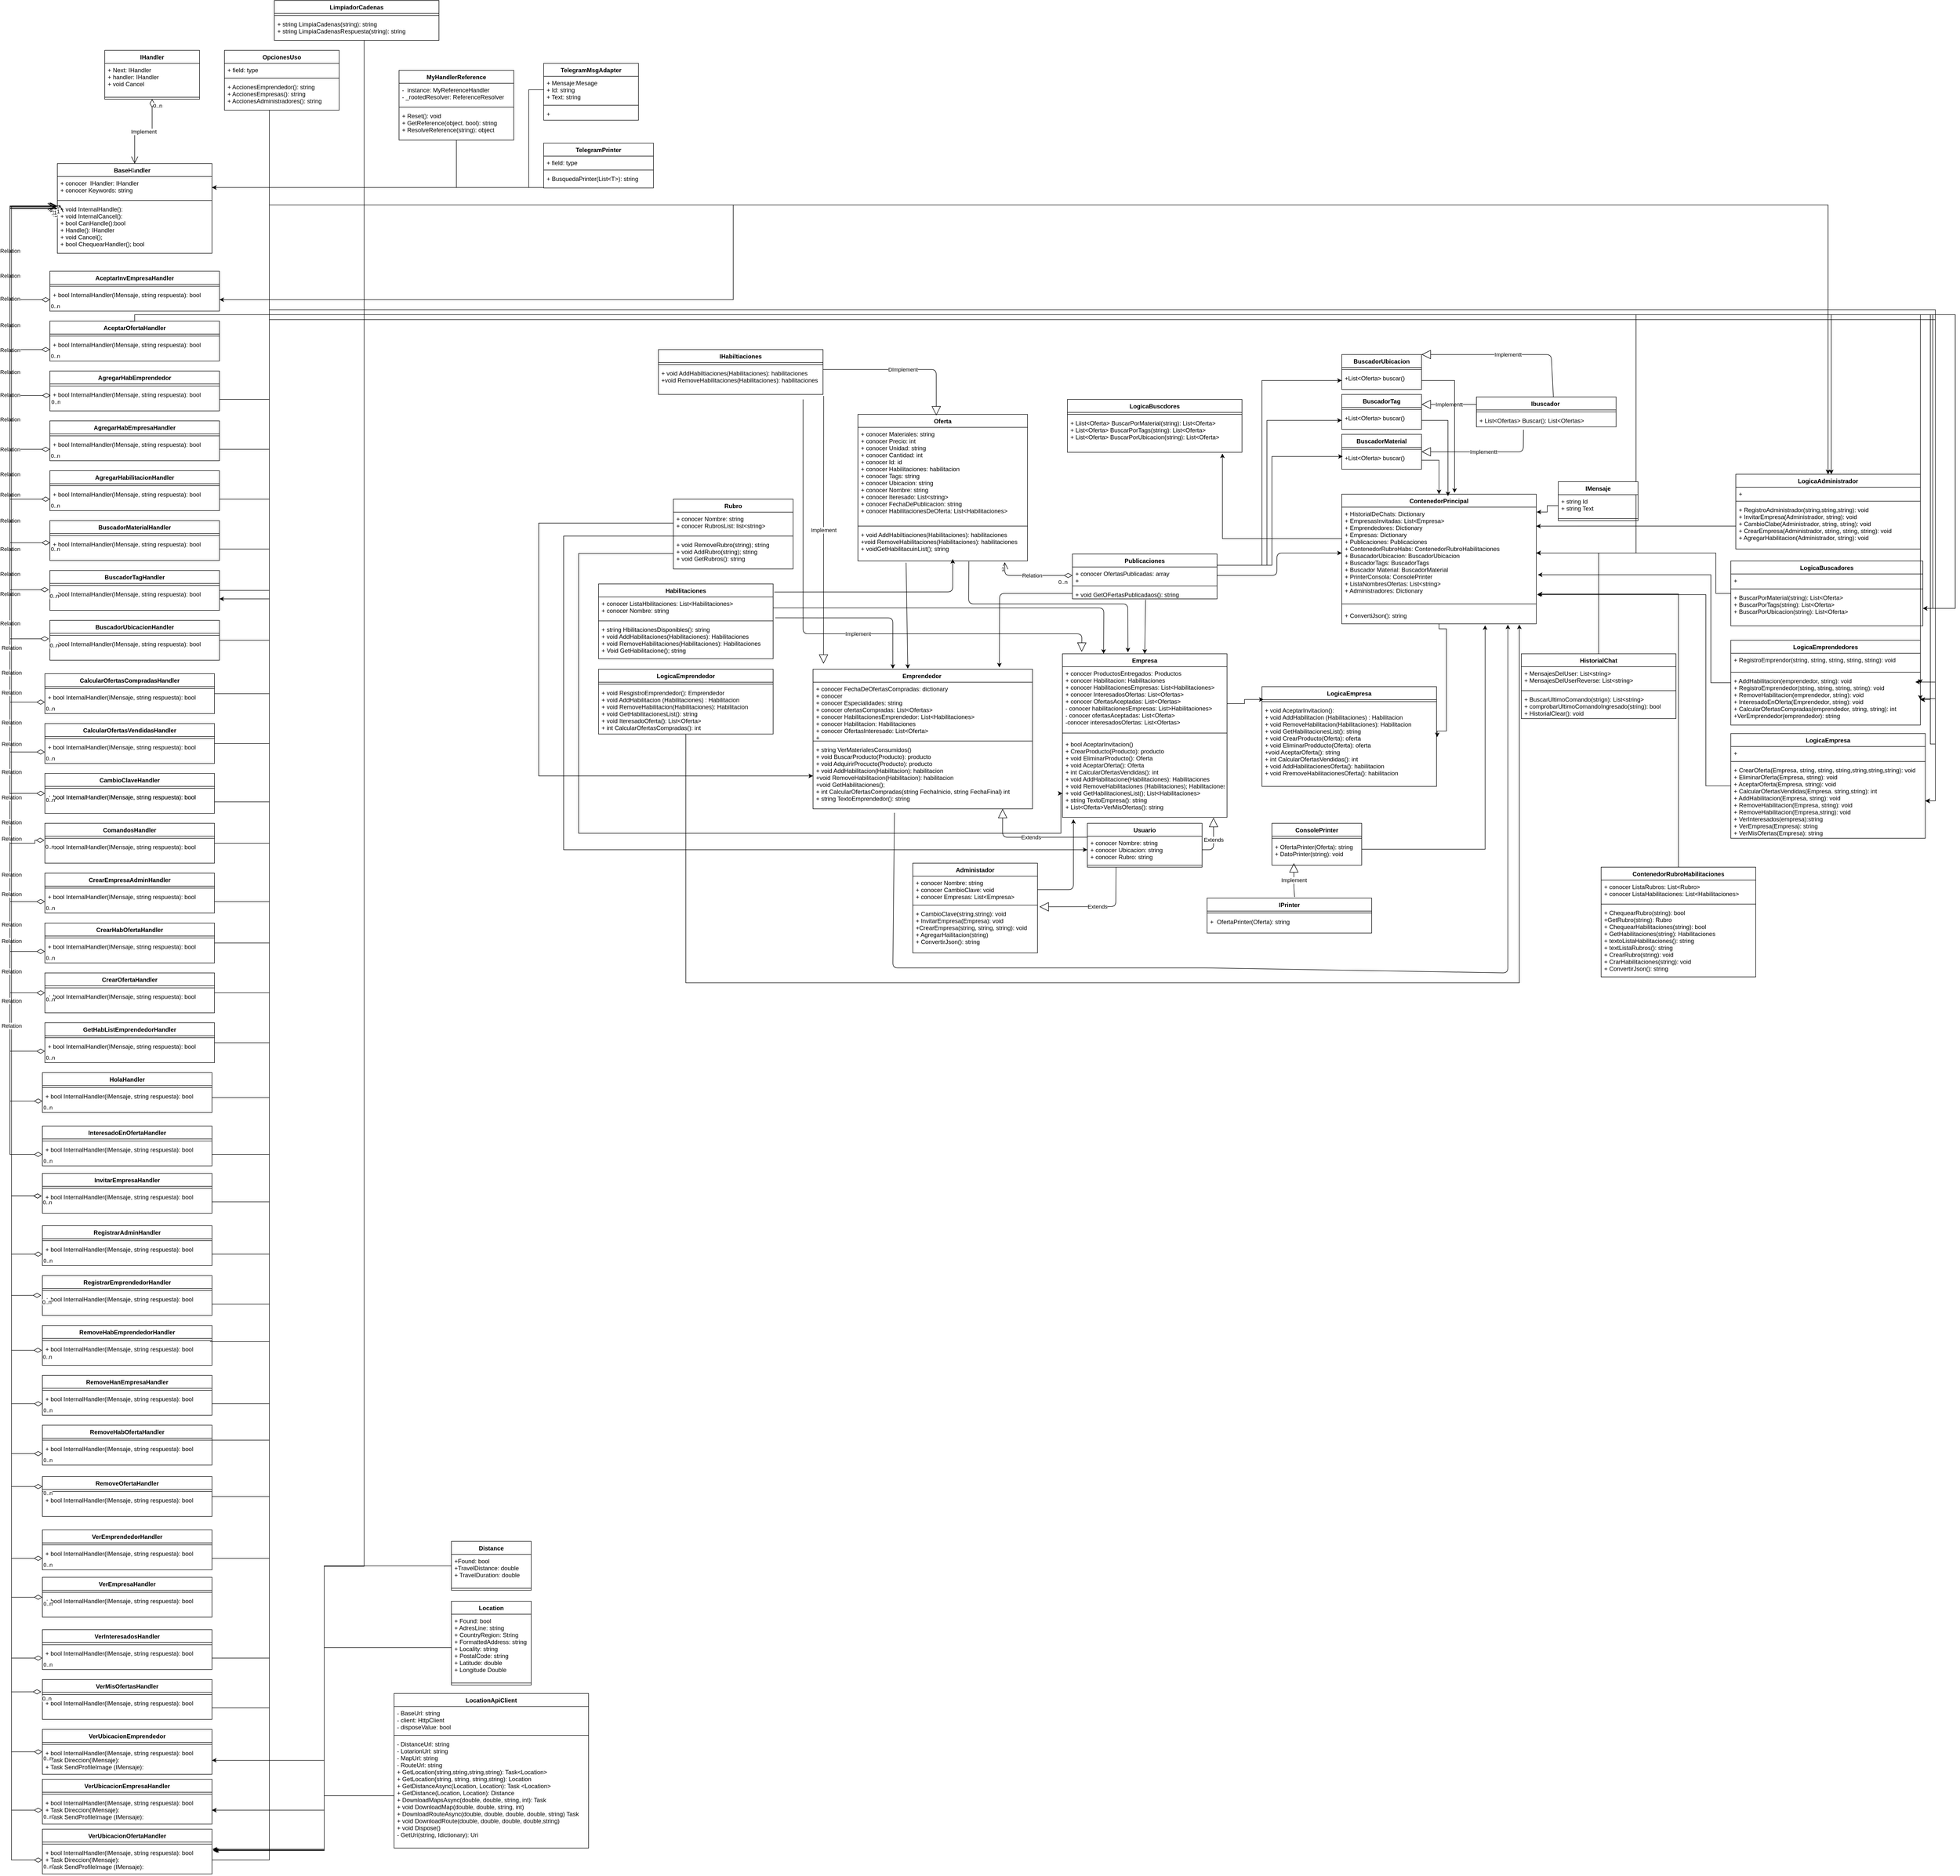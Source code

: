 <mxfile version="15.7.1" type="onedrive"><diagram id="5JJR0Id-1b0ltu9ezlpU" name="Page-1"><mxGraphModel dx="9041" dy="5551" grid="1" gridSize="10" guides="1" tooltips="1" connect="1" arrows="1" fold="1" page="1" pageScale="1" pageWidth="827" pageHeight="1169" math="0" shadow="0"><root><mxCell id="0"/><mxCell id="1" parent="0"/><mxCell id="YW797RnIs-tLe0LdMUKQ-1" value="Administador" style="swimlane;fontStyle=1;align=center;verticalAlign=top;childLayout=stackLayout;horizontal=1;startSize=26;horizontalStack=0;resizeParent=1;resizeParentMax=0;resizeLast=0;collapsible=1;marginBottom=0;" parent="1" vertex="1"><mxGeometry x="360" y="-400" width="250" height="180" as="geometry"/></mxCell><mxCell id="YW797RnIs-tLe0LdMUKQ-2" value="+ conocer Nombre: string&#10;+ conocer CambioClave: void&#10;+ conocer Empresas: List&lt;Empresa&gt;" style="text;strokeColor=none;fillColor=none;align=left;verticalAlign=top;spacingLeft=4;spacingRight=4;overflow=hidden;rotatable=0;points=[[0,0.5],[1,0.5]];portConstraint=eastwest;" parent="YW797RnIs-tLe0LdMUKQ-1" vertex="1"><mxGeometry y="26" width="250" height="54" as="geometry"/></mxCell><mxCell id="YW797RnIs-tLe0LdMUKQ-3" value="" style="line;strokeWidth=1;fillColor=none;align=left;verticalAlign=middle;spacingTop=-1;spacingLeft=3;spacingRight=3;rotatable=0;labelPosition=right;points=[];portConstraint=eastwest;" parent="YW797RnIs-tLe0LdMUKQ-1" vertex="1"><mxGeometry y="80" width="250" height="8" as="geometry"/></mxCell><mxCell id="YW797RnIs-tLe0LdMUKQ-4" value="+ CambioClave(string,string): void&#10;+ InvitarEmpresa(Empresa): void&#10;+CrearEmpresa(string, string, string): void&#10;+ AgregarHailitacion(string)&#10;+ ConvertirJson(): string" style="text;strokeColor=none;fillColor=none;align=left;verticalAlign=top;spacingLeft=4;spacingRight=4;overflow=hidden;rotatable=0;points=[[0,0.5],[1,0.5]];portConstraint=eastwest;" parent="YW797RnIs-tLe0LdMUKQ-1" vertex="1"><mxGeometry y="88" width="250" height="92" as="geometry"/></mxCell><mxCell id="YW797RnIs-tLe0LdMUKQ-10" value="Emprendedor " style="swimlane;fontStyle=1;align=center;verticalAlign=top;childLayout=stackLayout;horizontal=1;startSize=26;horizontalStack=0;resizeParent=1;resizeParentMax=0;resizeLast=0;collapsible=1;marginBottom=0;" parent="1" vertex="1"><mxGeometry x="160" y="-789" width="440" height="280" as="geometry"/></mxCell><mxCell id="YW797RnIs-tLe0LdMUKQ-11" value="+ conocer FechaDeOfertasCompradas: dictionary&#10;+ conocer&#10;+ conocer Especialidades: string&#10;+ conocer ofertasCompradas: List&lt;Ofertas&gt;&#10;+ conocer HabilitacionesEmprendedor: List&lt;Habilitaciones&gt;&#10;+ conocer Habilitacion: Habilitaciones&#10;+ conocer OfertasInteresado: List&lt;Oferta&gt;&#10;+" style="text;strokeColor=none;fillColor=none;align=left;verticalAlign=top;spacingLeft=4;spacingRight=4;overflow=hidden;rotatable=0;points=[[0,0.5],[1,0.5]];portConstraint=eastwest;" parent="YW797RnIs-tLe0LdMUKQ-10" vertex="1"><mxGeometry y="26" width="440" height="114" as="geometry"/></mxCell><mxCell id="YW797RnIs-tLe0LdMUKQ-12" value="" style="line;strokeWidth=1;fillColor=none;align=left;verticalAlign=middle;spacingTop=-1;spacingLeft=3;spacingRight=3;rotatable=0;labelPosition=right;points=[];portConstraint=eastwest;" parent="YW797RnIs-tLe0LdMUKQ-10" vertex="1"><mxGeometry y="140" width="440" height="8" as="geometry"/></mxCell><mxCell id="YW797RnIs-tLe0LdMUKQ-13" value="+ string VerMaterialesConsumidos()&#10;+ void BuscarProducto(Producto): producto&#10;+ void AdquirirProcucto(Producto): producto&#10;+ void AddHabilitacion(Habilitacion): habilitacion&#10;+void RemoveHabilitacion(Habilitacion): habilitacion&#10;+void GetHabilitaciones();&#10;+ int CalcularOfertasCompradas(string FechaInicio, string FechaFinal) int&#10;+ string TextoEmprendedor(): string &#10;&#10;&#10;" style="text;strokeColor=none;fillColor=none;align=left;verticalAlign=top;spacingLeft=4;spacingRight=4;overflow=hidden;rotatable=0;points=[[0,0.5],[1,0.5]];portConstraint=eastwest;" parent="YW797RnIs-tLe0LdMUKQ-10" vertex="1"><mxGeometry y="148" width="440" height="132" as="geometry"/></mxCell><mxCell id="YW797RnIs-tLe0LdMUKQ-15" value="Empresa" style="swimlane;fontStyle=1;align=center;verticalAlign=top;childLayout=stackLayout;horizontal=1;startSize=26;horizontalStack=0;resizeParent=1;resizeParentMax=0;resizeLast=0;collapsible=1;marginBottom=0;" parent="1" vertex="1"><mxGeometry x="660" y="-820" width="330" height="328" as="geometry"/></mxCell><mxCell id="YW797RnIs-tLe0LdMUKQ-16" value="+ conocer ProductosEntregados: Productos&#10;+ conocer Habilitacion: Habilitaciones&#10;+ conocer HabilitacionesEmpresas: List&lt;Habilitaciones&gt;&#10;+ conocer InteresadosOfertas: List&lt;Ofertas&gt;&#10;+ conocer OfertasAceptadas: List&lt;Ofertas&gt;&#10;- conocer habilitacionesEmpresas: List&gt;Habilitaciones&gt;&#10;- conocer ofertasAceptadas: List&lt;Oferta&gt;&#10;-conocer interesadosOfertas: List&lt;Ofertas&gt;" style="text;strokeColor=none;fillColor=none;align=left;verticalAlign=top;spacingLeft=4;spacingRight=4;overflow=hidden;rotatable=0;points=[[0,0.5],[1,0.5]];portConstraint=eastwest;" parent="YW797RnIs-tLe0LdMUKQ-15" vertex="1"><mxGeometry y="26" width="330" height="124" as="geometry"/></mxCell><mxCell id="YW797RnIs-tLe0LdMUKQ-17" value="" style="line;strokeWidth=1;fillColor=none;align=left;verticalAlign=middle;spacingTop=-1;spacingLeft=3;spacingRight=3;rotatable=0;labelPosition=right;points=[];portConstraint=eastwest;" parent="YW797RnIs-tLe0LdMUKQ-15" vertex="1"><mxGeometry y="150" width="330" height="18" as="geometry"/></mxCell><mxCell id="YW797RnIs-tLe0LdMUKQ-18" value="+ bool AceptarInvitacion()&#10;+ CrearProducto(Producto): producto&#10;+ void EliminarProducto(): Oferta&#10;+ void AceptarOferta(): Oferta&#10;+ int CalcularOfertasVendidas(): int&#10;+ void AddHabilitacione(Habilitaciones): Habilitaciones&#10;+ void RemoveHabilitaciones (Habilitaciones); Habilitaciones&#10;+ void GetHabilitacionesList(); List&lt;Habilitaciones&gt;&#10;+ string TextoEmpresa(): string&#10;+ List&lt;Oferta&gt;VerMisOfertas(): string" style="text;strokeColor=none;fillColor=none;align=left;verticalAlign=top;spacingLeft=4;spacingRight=4;overflow=hidden;rotatable=0;points=[[0,0.5],[1,0.5]];portConstraint=eastwest;" parent="YW797RnIs-tLe0LdMUKQ-15" vertex="1"><mxGeometry y="168" width="330" height="160" as="geometry"/></mxCell><mxCell id="YW797RnIs-tLe0LdMUKQ-19" value="Usuario" style="swimlane;fontStyle=1;align=center;verticalAlign=top;childLayout=stackLayout;horizontal=1;startSize=26;horizontalStack=0;resizeParent=1;resizeParentMax=0;resizeLast=0;collapsible=1;marginBottom=0;" parent="1" vertex="1"><mxGeometry x="710" y="-480" width="230" height="88" as="geometry"/></mxCell><mxCell id="YW797RnIs-tLe0LdMUKQ-20" value="+ conocer Nombre: string&#10;+ conocer Ubicacion: string&#10;+ conocer Rubro: string" style="text;strokeColor=none;fillColor=none;align=left;verticalAlign=top;spacingLeft=4;spacingRight=4;overflow=hidden;rotatable=0;points=[[0,0.5],[1,0.5]];portConstraint=eastwest;" parent="YW797RnIs-tLe0LdMUKQ-19" vertex="1"><mxGeometry y="26" width="230" height="54" as="geometry"/></mxCell><mxCell id="YW797RnIs-tLe0LdMUKQ-21" value="" style="line;strokeWidth=1;fillColor=none;align=left;verticalAlign=middle;spacingTop=-1;spacingLeft=3;spacingRight=3;rotatable=0;labelPosition=right;points=[];portConstraint=eastwest;" parent="YW797RnIs-tLe0LdMUKQ-19" vertex="1"><mxGeometry y="80" width="230" height="8" as="geometry"/></mxCell><mxCell id="YW797RnIs-tLe0LdMUKQ-26" value="Oferta" style="swimlane;fontStyle=1;align=center;verticalAlign=top;childLayout=stackLayout;horizontal=1;startSize=26;horizontalStack=0;resizeParent=1;resizeParentMax=0;resizeLast=0;collapsible=1;marginBottom=0;" parent="1" vertex="1"><mxGeometry x="250" y="-1300" width="340" height="294" as="geometry"/></mxCell><mxCell id="YW797RnIs-tLe0LdMUKQ-27" value="+ conocer Materiales: string&#10;+ conocer Precio: int&#10;+ conocer Unidad: string&#10;+ conocer Cantidad: int&#10;+ conocer Id: id&#10;+ conocer Habilitaciones: habilitacion&#10;+ conocer Tags: string&#10;+ conocer Ubicacion: string&#10;+ conocer Nombre: string&#10;+ conocer Iteresado: List&lt;string&gt;&#10;+ conocer FechaDePublicacion: string&#10;+ conocer HabilitacionesDeOferta: List&lt;Habilitaciones&gt;" style="text;strokeColor=none;fillColor=none;align=left;verticalAlign=top;spacingLeft=4;spacingRight=4;overflow=hidden;rotatable=0;points=[[0,0.5],[1,0.5]];portConstraint=eastwest;" parent="YW797RnIs-tLe0LdMUKQ-26" vertex="1"><mxGeometry y="26" width="340" height="194" as="geometry"/></mxCell><mxCell id="YW797RnIs-tLe0LdMUKQ-28" value="" style="line;strokeWidth=1;fillColor=none;align=left;verticalAlign=middle;spacingTop=-1;spacingLeft=3;spacingRight=3;rotatable=0;labelPosition=right;points=[];portConstraint=eastwest;" parent="YW797RnIs-tLe0LdMUKQ-26" vertex="1"><mxGeometry y="220" width="340" height="8" as="geometry"/></mxCell><mxCell id="Otnq1qPN4PX__u18D9AA-52" value="+ void AddHabiltiaciones(Habilitaciones): habilitaciones&#10;+void RemoveHabilitaciones(Habilitaciones): habilitaciones&#10;+ voidGetHabilitacuinList(); string" style="text;strokeColor=none;fillColor=none;align=left;verticalAlign=top;spacingLeft=4;spacingRight=4;overflow=hidden;rotatable=0;points=[[0,0.5],[1,0.5]];portConstraint=eastwest;" parent="YW797RnIs-tLe0LdMUKQ-26" vertex="1"><mxGeometry y="228" width="340" height="66" as="geometry"/></mxCell><mxCell id="NmC_GAhHCCZkL8mS2bh0-23" style="edgeStyle=orthogonalEdgeStyle;rounded=0;orthogonalLoop=1;jettySize=auto;html=1;exitX=1;exitY=0.25;exitDx=0;exitDy=0;entryX=0.012;entryY=0.289;entryDx=0;entryDy=0;entryPerimeter=0;" parent="1" source="YW797RnIs-tLe0LdMUKQ-30" target="Otnq1qPN4PX__u18D9AA-6" edge="1"><mxGeometry relative="1" as="geometry"><Array as="points"><mxPoint x="1080" y="-997"/><mxPoint x="1080" y="-1216"/></Array></mxGeometry></mxCell><mxCell id="NmC_GAhHCCZkL8mS2bh0-24" style="edgeStyle=orthogonalEdgeStyle;rounded=0;orthogonalLoop=1;jettySize=auto;html=1;exitX=1;exitY=0.25;exitDx=0;exitDy=0;entryX=0;entryY=0.5;entryDx=0;entryDy=0;" parent="1" source="YW797RnIs-tLe0LdMUKQ-30" target="Otnq1qPN4PX__u18D9AA-9" edge="1"><mxGeometry relative="1" as="geometry"><Array as="points"><mxPoint x="1070" y="-997"/><mxPoint x="1070" y="-1288"/></Array></mxGeometry></mxCell><mxCell id="NmC_GAhHCCZkL8mS2bh0-25" style="edgeStyle=orthogonalEdgeStyle;rounded=0;orthogonalLoop=1;jettySize=auto;html=1;exitX=1;exitY=0.25;exitDx=0;exitDy=0;entryX=0;entryY=0.5;entryDx=0;entryDy=0;" parent="1" source="YW797RnIs-tLe0LdMUKQ-30" target="Otnq1qPN4PX__u18D9AA-12" edge="1"><mxGeometry relative="1" as="geometry"><Array as="points"><mxPoint x="1060" y="-997"/><mxPoint x="1060" y="-1368"/></Array></mxGeometry></mxCell><mxCell id="YW797RnIs-tLe0LdMUKQ-30" value="Publicaciones" style="swimlane;fontStyle=1;align=center;verticalAlign=top;childLayout=stackLayout;horizontal=1;startSize=26;horizontalStack=0;resizeParent=1;resizeParentMax=0;resizeLast=0;collapsible=1;marginBottom=0;" parent="1" vertex="1"><mxGeometry x="680" y="-1020" width="290" height="90" as="geometry"/></mxCell><mxCell id="YW797RnIs-tLe0LdMUKQ-31" value="+ conocer OfertasPublicadas: array&#10;+" style="text;strokeColor=none;fillColor=none;align=left;verticalAlign=top;spacingLeft=4;spacingRight=4;overflow=hidden;rotatable=0;points=[[0,0.5],[1,0.5]];portConstraint=eastwest;" parent="YW797RnIs-tLe0LdMUKQ-30" vertex="1"><mxGeometry y="26" width="290" height="34" as="geometry"/></mxCell><mxCell id="YW797RnIs-tLe0LdMUKQ-32" value="" style="line;strokeWidth=1;fillColor=none;align=left;verticalAlign=middle;spacingTop=-1;spacingLeft=3;spacingRight=3;rotatable=0;labelPosition=right;points=[];portConstraint=eastwest;" parent="YW797RnIs-tLe0LdMUKQ-30" vertex="1"><mxGeometry y="60" width="290" height="8" as="geometry"/></mxCell><mxCell id="YW797RnIs-tLe0LdMUKQ-33" value="+ void GetOFertasPublicadaos(): string" style="text;strokeColor=none;fillColor=none;align=left;verticalAlign=top;spacingLeft=4;spacingRight=4;overflow=hidden;rotatable=0;points=[[0,0.5],[1,0.5]];portConstraint=eastwest;" parent="YW797RnIs-tLe0LdMUKQ-30" vertex="1"><mxGeometry y="68" width="290" height="22" as="geometry"/></mxCell><mxCell id="Otnq1qPN4PX__u18D9AA-3" value="BuscadorMaterial" style="swimlane;fontStyle=1;align=center;verticalAlign=top;childLayout=stackLayout;horizontal=1;startSize=26;horizontalStack=0;resizeParent=1;resizeParentMax=0;resizeLast=0;collapsible=1;marginBottom=0;" parent="1" vertex="1"><mxGeometry x="1220" y="-1260" width="160" height="70" as="geometry"/></mxCell><mxCell id="Otnq1qPN4PX__u18D9AA-5" value="" style="line;strokeWidth=1;fillColor=none;align=left;verticalAlign=middle;spacingTop=-1;spacingLeft=3;spacingRight=3;rotatable=0;labelPosition=right;points=[];portConstraint=eastwest;" parent="Otnq1qPN4PX__u18D9AA-3" vertex="1"><mxGeometry y="26" width="160" height="8" as="geometry"/></mxCell><mxCell id="Otnq1qPN4PX__u18D9AA-6" value="+List&lt;Oferta&gt; buscar()&#10;" style="text;strokeColor=none;fillColor=none;align=left;verticalAlign=top;spacingLeft=4;spacingRight=4;overflow=hidden;rotatable=0;points=[[0,0.5],[1,0.5]];portConstraint=eastwest;" parent="Otnq1qPN4PX__u18D9AA-3" vertex="1"><mxGeometry y="34" width="160" height="36" as="geometry"/></mxCell><mxCell id="Otnq1qPN4PX__u18D9AA-7" value="BuscadorTag" style="swimlane;fontStyle=1;align=center;verticalAlign=top;childLayout=stackLayout;horizontal=1;startSize=26;horizontalStack=0;resizeParent=1;resizeParentMax=0;resizeLast=0;collapsible=1;marginBottom=0;" parent="1" vertex="1"><mxGeometry x="1220" y="-1340" width="160" height="70" as="geometry"/></mxCell><mxCell id="Otnq1qPN4PX__u18D9AA-8" value="" style="line;strokeWidth=1;fillColor=none;align=left;verticalAlign=middle;spacingTop=-1;spacingLeft=3;spacingRight=3;rotatable=0;labelPosition=right;points=[];portConstraint=eastwest;" parent="Otnq1qPN4PX__u18D9AA-7" vertex="1"><mxGeometry y="26" width="160" height="8" as="geometry"/></mxCell><mxCell id="Otnq1qPN4PX__u18D9AA-9" value="+List&lt;Oferta&gt; buscar()&#10;" style="text;strokeColor=none;fillColor=none;align=left;verticalAlign=top;spacingLeft=4;spacingRight=4;overflow=hidden;rotatable=0;points=[[0,0.5],[1,0.5]];portConstraint=eastwest;" parent="Otnq1qPN4PX__u18D9AA-7" vertex="1"><mxGeometry y="34" width="160" height="36" as="geometry"/></mxCell><mxCell id="Otnq1qPN4PX__u18D9AA-10" value="BuscadorUbicacion" style="swimlane;fontStyle=1;align=center;verticalAlign=top;childLayout=stackLayout;horizontal=1;startSize=26;horizontalStack=0;resizeParent=1;resizeParentMax=0;resizeLast=0;collapsible=1;marginBottom=0;" parent="1" vertex="1"><mxGeometry x="1220" y="-1420" width="160" height="70" as="geometry"/></mxCell><mxCell id="Otnq1qPN4PX__u18D9AA-11" value="" style="line;strokeWidth=1;fillColor=none;align=left;verticalAlign=middle;spacingTop=-1;spacingLeft=3;spacingRight=3;rotatable=0;labelPosition=right;points=[];portConstraint=eastwest;" parent="Otnq1qPN4PX__u18D9AA-10" vertex="1"><mxGeometry y="26" width="160" height="8" as="geometry"/></mxCell><mxCell id="Otnq1qPN4PX__u18D9AA-12" value="+List&lt;Oferta&gt; buscar()&#10;" style="text;strokeColor=none;fillColor=none;align=left;verticalAlign=top;spacingLeft=4;spacingRight=4;overflow=hidden;rotatable=0;points=[[0,0.5],[1,0.5]];portConstraint=eastwest;" parent="Otnq1qPN4PX__u18D9AA-10" vertex="1"><mxGeometry y="34" width="160" height="36" as="geometry"/></mxCell><mxCell id="Otnq1qPN4PX__u18D9AA-13" value="ConsolePrinter" style="swimlane;fontStyle=1;align=center;verticalAlign=top;childLayout=stackLayout;horizontal=1;startSize=26;horizontalStack=0;resizeParent=1;resizeParentMax=0;resizeLast=0;collapsible=1;marginBottom=0;" parent="1" vertex="1"><mxGeometry x="1080" y="-480" width="180" height="84" as="geometry"/></mxCell><mxCell id="Otnq1qPN4PX__u18D9AA-14" value="" style="line;strokeWidth=1;fillColor=none;align=left;verticalAlign=middle;spacingTop=-1;spacingLeft=3;spacingRight=3;rotatable=0;labelPosition=right;points=[];portConstraint=eastwest;" parent="Otnq1qPN4PX__u18D9AA-13" vertex="1"><mxGeometry y="26" width="180" height="8" as="geometry"/></mxCell><mxCell id="UI5V_betuND-0coBv3vw-227" value="+ OfertaPrinter(Oferta): string&#10;+ DatoPrinter(string): void" style="text;strokeColor=none;fillColor=none;align=left;verticalAlign=top;spacingLeft=4;spacingRight=4;overflow=hidden;rotatable=0;points=[[0,0.5],[1,0.5]];portConstraint=eastwest;" vertex="1" parent="Otnq1qPN4PX__u18D9AA-13"><mxGeometry y="34" width="180" height="50" as="geometry"/></mxCell><mxCell id="Otnq1qPN4PX__u18D9AA-16" value="Habilitaciones" style="swimlane;fontStyle=1;align=center;verticalAlign=top;childLayout=stackLayout;horizontal=1;startSize=26;horizontalStack=0;resizeParent=1;resizeParentMax=0;resizeLast=0;collapsible=1;marginBottom=0;" parent="1" vertex="1"><mxGeometry x="-270" y="-960" width="350" height="150" as="geometry"/></mxCell><mxCell id="Otnq1qPN4PX__u18D9AA-17" value="+ conocer ListaHbilitaciones: List&lt;Habilitaciones&gt;&#10;+ conocer Nombre: string&#10;" style="text;strokeColor=none;fillColor=none;align=left;verticalAlign=top;spacingLeft=4;spacingRight=4;overflow=hidden;rotatable=0;points=[[0,0.5],[1,0.5]];portConstraint=eastwest;" parent="Otnq1qPN4PX__u18D9AA-16" vertex="1"><mxGeometry y="26" width="350" height="44" as="geometry"/></mxCell><mxCell id="Otnq1qPN4PX__u18D9AA-18" value="" style="line;strokeWidth=1;fillColor=none;align=left;verticalAlign=middle;spacingTop=-1;spacingLeft=3;spacingRight=3;rotatable=0;labelPosition=right;points=[];portConstraint=eastwest;" parent="Otnq1qPN4PX__u18D9AA-16" vertex="1"><mxGeometry y="70" width="350" height="8" as="geometry"/></mxCell><mxCell id="Otnq1qPN4PX__u18D9AA-19" value="+ string HbilitacionesDisponibles(): string&#10;+ void AddHabilitaciones(Habilitaciones): Habilitaciones&#10;+ void RemoveHabilitaciones(Habilitaciones): Habilitaciones&#10;+ Void GetHabilitacione(); string" style="text;strokeColor=none;fillColor=none;align=left;verticalAlign=top;spacingLeft=4;spacingRight=4;overflow=hidden;rotatable=0;points=[[0,0.5],[1,0.5]];portConstraint=eastwest;" parent="Otnq1qPN4PX__u18D9AA-16" vertex="1"><mxGeometry y="78" width="350" height="72" as="geometry"/></mxCell><mxCell id="Otnq1qPN4PX__u18D9AA-20" value="Ibuscador " style="swimlane;fontStyle=1;align=center;verticalAlign=top;childLayout=stackLayout;horizontal=1;startSize=26;horizontalStack=0;resizeParent=1;resizeParentMax=0;resizeLast=0;collapsible=1;marginBottom=0;" parent="1" vertex="1"><mxGeometry x="1490" y="-1335" width="280" height="60" as="geometry"/></mxCell><mxCell id="NmC_GAhHCCZkL8mS2bh0-41" value="Implementt" style="endArrow=block;endSize=16;endFill=0;html=1;exitX=0;exitY=0.25;exitDx=0;exitDy=0;entryX=1;entryY=0;entryDx=0;entryDy=0;" parent="Otnq1qPN4PX__u18D9AA-20" source="Otnq1qPN4PX__u18D9AA-20" edge="1"><mxGeometry width="160" relative="1" as="geometry"><mxPoint x="154.28" y="100" as="sourcePoint"/><mxPoint x="-110.0" y="15" as="targetPoint"/><Array as="points"/></mxGeometry></mxCell><mxCell id="Otnq1qPN4PX__u18D9AA-22" value="" style="line;strokeWidth=1;fillColor=none;align=left;verticalAlign=middle;spacingTop=-1;spacingLeft=3;spacingRight=3;rotatable=0;labelPosition=right;points=[];portConstraint=eastwest;" parent="Otnq1qPN4PX__u18D9AA-20" vertex="1"><mxGeometry y="26" width="280" height="8" as="geometry"/></mxCell><mxCell id="Otnq1qPN4PX__u18D9AA-23" value="+ List&lt;Ofertas&gt; Buscar(): List&lt;Ofertas&gt;" style="text;strokeColor=none;fillColor=none;align=left;verticalAlign=top;spacingLeft=4;spacingRight=4;overflow=hidden;rotatable=0;points=[[0,0.5],[1,0.5]];portConstraint=eastwest;" parent="Otnq1qPN4PX__u18D9AA-20" vertex="1"><mxGeometry y="34" width="280" height="26" as="geometry"/></mxCell><mxCell id="Otnq1qPN4PX__u18D9AA-24" value="IHabiltiaciones" style="swimlane;fontStyle=1;align=center;verticalAlign=top;childLayout=stackLayout;horizontal=1;startSize=26;horizontalStack=0;resizeParent=1;resizeParentMax=0;resizeLast=0;collapsible=1;marginBottom=0;" parent="1" vertex="1"><mxGeometry x="-150" y="-1430" width="330" height="90" as="geometry"/></mxCell><mxCell id="Otnq1qPN4PX__u18D9AA-26" value="" style="line;strokeWidth=1;fillColor=none;align=left;verticalAlign=middle;spacingTop=-1;spacingLeft=3;spacingRight=3;rotatable=0;labelPosition=right;points=[];portConstraint=eastwest;" parent="Otnq1qPN4PX__u18D9AA-24" vertex="1"><mxGeometry y="26" width="330" height="8" as="geometry"/></mxCell><mxCell id="Otnq1qPN4PX__u18D9AA-27" value="+ void AddHabiltiaciones(Habilitaciones): habilitaciones&#10;+void RemoveHabilitaciones(Habilitaciones): habilitaciones&#10;" style="text;strokeColor=none;fillColor=none;align=left;verticalAlign=top;spacingLeft=4;spacingRight=4;overflow=hidden;rotatable=0;points=[[0,0.5],[1,0.5]];portConstraint=eastwest;" parent="Otnq1qPN4PX__u18D9AA-24" vertex="1"><mxGeometry y="34" width="330" height="56" as="geometry"/></mxCell><mxCell id="Otnq1qPN4PX__u18D9AA-28" value="IPrinter" style="swimlane;fontStyle=1;align=center;verticalAlign=top;childLayout=stackLayout;horizontal=1;startSize=26;horizontalStack=0;resizeParent=1;resizeParentMax=0;resizeLast=0;collapsible=1;marginBottom=0;" parent="1" vertex="1"><mxGeometry x="950" y="-330" width="330" height="70" as="geometry"/></mxCell><mxCell id="Otnq1qPN4PX__u18D9AA-29" value="" style="line;strokeWidth=1;fillColor=none;align=left;verticalAlign=middle;spacingTop=-1;spacingLeft=3;spacingRight=3;rotatable=0;labelPosition=right;points=[];portConstraint=eastwest;" parent="Otnq1qPN4PX__u18D9AA-28" vertex="1"><mxGeometry y="26" width="330" height="8" as="geometry"/></mxCell><mxCell id="Otnq1qPN4PX__u18D9AA-30" value="+  OfertaPrinter(Oferta): string" style="text;strokeColor=none;fillColor=none;align=left;verticalAlign=top;spacingLeft=4;spacingRight=4;overflow=hidden;rotatable=0;points=[[0,0.5],[1,0.5]];portConstraint=eastwest;" parent="Otnq1qPN4PX__u18D9AA-28" vertex="1"><mxGeometry y="34" width="330" height="36" as="geometry"/></mxCell><mxCell id="UI5V_betuND-0coBv3vw-421" style="edgeStyle=orthogonalEdgeStyle;rounded=0;orthogonalLoop=1;jettySize=auto;html=1;entryX=1.003;entryY=0.112;entryDx=0;entryDy=0;entryPerimeter=0;" edge="1" parent="1" source="Otnq1qPN4PX__u18D9AA-34" target="UI5V_betuND-0coBv3vw-175"><mxGeometry relative="1" as="geometry"><Array as="points"><mxPoint x="-740" y="1010"/><mxPoint x="-820" y="1010"/><mxPoint x="-820" y="1577"/></Array></mxGeometry></mxCell><mxCell id="Otnq1qPN4PX__u18D9AA-34" value="LimpiadorCadenas" style="swimlane;fontStyle=1;align=center;verticalAlign=top;childLayout=stackLayout;horizontal=1;startSize=26;horizontalStack=0;resizeParent=1;resizeParentMax=0;resizeLast=0;collapsible=1;marginBottom=0;" parent="1" vertex="1"><mxGeometry x="-920" y="-2130" width="330" height="80" as="geometry"/></mxCell><mxCell id="Otnq1qPN4PX__u18D9AA-35" value="" style="line;strokeWidth=1;fillColor=none;align=left;verticalAlign=middle;spacingTop=-1;spacingLeft=3;spacingRight=3;rotatable=0;labelPosition=right;points=[];portConstraint=eastwest;" parent="Otnq1qPN4PX__u18D9AA-34" vertex="1"><mxGeometry y="26" width="330" height="8" as="geometry"/></mxCell><mxCell id="Otnq1qPN4PX__u18D9AA-36" value="+ string LimpiaCadenas(string): string&#10;+ string LimpiaCadenasRespuesta(string): string" style="text;strokeColor=none;fillColor=none;align=left;verticalAlign=top;spacingLeft=4;spacingRight=4;overflow=hidden;rotatable=0;points=[[0,0.5],[1,0.5]];portConstraint=eastwest;" parent="Otnq1qPN4PX__u18D9AA-34" vertex="1"><mxGeometry y="34" width="330" height="46" as="geometry"/></mxCell><mxCell id="NmC_GAhHCCZkL8mS2bh0-20" style="edgeStyle=orthogonalEdgeStyle;rounded=0;orthogonalLoop=1;jettySize=auto;html=1;exitX=0.5;exitY=1;exitDx=0;exitDy=0;entryX=1.004;entryY=0.404;entryDx=0;entryDy=0;entryPerimeter=0;" parent="1" source="Otnq1qPN4PX__u18D9AA-37" target="Otnq1qPN4PX__u18D9AA-51" edge="1"><mxGeometry relative="1" as="geometry"><Array as="points"><mxPoint x="1415" y="-870"/><mxPoint x="1430" y="-870"/><mxPoint x="1430" y="-665"/><mxPoint x="1411" y="-665"/></Array></mxGeometry></mxCell><mxCell id="NmC_GAhHCCZkL8mS2bh0-22" style="edgeStyle=orthogonalEdgeStyle;rounded=0;orthogonalLoop=1;jettySize=auto;html=1;entryX=0.888;entryY=1.035;entryDx=0;entryDy=0;entryPerimeter=0;" parent="1" source="Otnq1qPN4PX__u18D9AA-37" target="Otnq1qPN4PX__u18D9AA-44" edge="1"><mxGeometry relative="1" as="geometry"><Array as="points"><mxPoint x="981" y="-1051"/></Array></mxGeometry></mxCell><mxCell id="Otnq1qPN4PX__u18D9AA-37" value="ContenedorPrincipal" style="swimlane;fontStyle=1;align=center;verticalAlign=top;childLayout=stackLayout;horizontal=1;startSize=26;horizontalStack=0;resizeParent=1;resizeParentMax=0;resizeLast=0;collapsible=1;marginBottom=0;" parent="1" vertex="1"><mxGeometry x="1220" y="-1140" width="390" height="260" as="geometry"/></mxCell><mxCell id="Otnq1qPN4PX__u18D9AA-38" value="+ HistorialDeChats: Dictionary&#10;+ EmpresasInvitadas: List&lt;Empresa&gt;&#10;+ Emprendedores: Dictionary&#10;+ Empresas: Dictionary&#10;+ Publicaciones: Publicaciones&#10;+ ContenedorRubroHabs: ContenedorRubroHabilitaciones&#10;+ BusacadorUbicacion: BuscadorUbicacion&#10;+ BuscadorTags: BuscadorTags&#10;+ Buscador Material: BuscadorMaterial&#10;+ PrinterConsola: ConsolePrinter&#10;+ ListaNombresOfertas: List&lt;string&gt;&#10;+ Administradores: Dictionary" style="text;strokeColor=none;fillColor=none;align=left;verticalAlign=top;spacingLeft=4;spacingRight=4;overflow=hidden;rotatable=0;points=[[0,0.5],[1,0.5]];portConstraint=eastwest;" parent="Otnq1qPN4PX__u18D9AA-37" vertex="1"><mxGeometry y="26" width="390" height="184" as="geometry"/></mxCell><mxCell id="Otnq1qPN4PX__u18D9AA-39" value="" style="line;strokeWidth=1;fillColor=none;align=left;verticalAlign=middle;spacingTop=-1;spacingLeft=3;spacingRight=3;rotatable=0;labelPosition=right;points=[];portConstraint=eastwest;" parent="Otnq1qPN4PX__u18D9AA-37" vertex="1"><mxGeometry y="210" width="390" height="20" as="geometry"/></mxCell><mxCell id="UI5V_betuND-0coBv3vw-206" value="+ ConvertiJson(): string" style="text;strokeColor=none;fillColor=none;align=left;verticalAlign=top;spacingLeft=4;spacingRight=4;overflow=hidden;rotatable=0;points=[[0,0.5],[1,0.5]];portConstraint=eastwest;" vertex="1" parent="Otnq1qPN4PX__u18D9AA-37"><mxGeometry y="230" width="390" height="30" as="geometry"/></mxCell><mxCell id="Otnq1qPN4PX__u18D9AA-41" value="LogicaBuscdores" style="swimlane;fontStyle=1;align=center;verticalAlign=top;childLayout=stackLayout;horizontal=1;startSize=26;horizontalStack=0;resizeParent=1;resizeParentMax=0;resizeLast=0;collapsible=1;marginBottom=0;" parent="1" vertex="1"><mxGeometry x="670" y="-1330" width="350" height="106" as="geometry"/></mxCell><mxCell id="Otnq1qPN4PX__u18D9AA-43" value="" style="line;strokeWidth=1;fillColor=none;align=left;verticalAlign=middle;spacingTop=-1;spacingLeft=3;spacingRight=3;rotatable=0;labelPosition=right;points=[];portConstraint=eastwest;" parent="Otnq1qPN4PX__u18D9AA-41" vertex="1"><mxGeometry y="26" width="350" height="8" as="geometry"/></mxCell><mxCell id="Otnq1qPN4PX__u18D9AA-44" value="+ Liist&lt;Oferta&gt; BuscarPorMaterial(string): List&lt;Oferta&gt;&#10;+ List&lt;Oferta&gt; BuscarPorTags(string): List&lt;Oferta&gt;&#10;+ List&lt;Oferta&gt; BuscarPorUbicacion(string): List&lt;Oferta&gt;" style="text;strokeColor=none;fillColor=none;align=left;verticalAlign=top;spacingLeft=4;spacingRight=4;overflow=hidden;rotatable=0;points=[[0,0.5],[1,0.5]];portConstraint=eastwest;" parent="Otnq1qPN4PX__u18D9AA-41" vertex="1"><mxGeometry y="34" width="350" height="72" as="geometry"/></mxCell><mxCell id="NmC_GAhHCCZkL8mS2bh0-16" style="edgeStyle=orthogonalEdgeStyle;rounded=0;orthogonalLoop=1;jettySize=auto;html=1;entryX=0.913;entryY=1.052;entryDx=0;entryDy=0;entryPerimeter=0;" parent="1" source="Otnq1qPN4PX__u18D9AA-45" edge="1" target="UI5V_betuND-0coBv3vw-206"><mxGeometry relative="1" as="geometry"><mxPoint x="1595" y="-930" as="targetPoint"/><Array as="points"><mxPoint x="-95" y="-160"/><mxPoint x="1576" y="-160"/></Array></mxGeometry></mxCell><mxCell id="Otnq1qPN4PX__u18D9AA-45" value="LogicaEmprendedor" style="swimlane;fontStyle=1;align=center;verticalAlign=top;childLayout=stackLayout;horizontal=1;startSize=26;horizontalStack=0;resizeParent=1;resizeParentMax=0;resizeLast=0;collapsible=1;marginBottom=0;" parent="1" vertex="1"><mxGeometry x="-270" y="-789" width="350" height="130" as="geometry"/></mxCell><mxCell id="Otnq1qPN4PX__u18D9AA-47" value="" style="line;strokeWidth=1;fillColor=none;align=left;verticalAlign=middle;spacingTop=-1;spacingLeft=3;spacingRight=3;rotatable=0;labelPosition=right;points=[];portConstraint=eastwest;" parent="Otnq1qPN4PX__u18D9AA-45" vertex="1"><mxGeometry y="26" width="350" height="8" as="geometry"/></mxCell><mxCell id="Otnq1qPN4PX__u18D9AA-48" value="+ void ResgistroEmprendedor(): Emprendedor&#10;+ void AddHabilitacion (Habilitaciones) : Habilitacion&#10;+ void RemoveHabilitacion(Habilitaciones): Habilitacion&#10;+ void GetHabilitacionesList(): string&#10;+ void IteresadoOferta(): List&lt;Oferta&gt;&#10;+ int CalcularOfertasCompradas(): int" style="text;strokeColor=none;fillColor=none;align=left;verticalAlign=top;spacingLeft=4;spacingRight=4;overflow=hidden;rotatable=0;points=[[0,0.5],[1,0.5]];portConstraint=eastwest;" parent="Otnq1qPN4PX__u18D9AA-45" vertex="1"><mxGeometry y="34" width="350" height="96" as="geometry"/></mxCell><mxCell id="Otnq1qPN4PX__u18D9AA-49" value="LogicaEmpresa" style="swimlane;fontStyle=1;align=center;verticalAlign=top;childLayout=stackLayout;horizontal=1;startSize=26;horizontalStack=0;resizeParent=1;resizeParentMax=0;resizeLast=0;collapsible=1;marginBottom=0;" parent="1" vertex="1"><mxGeometry x="1060" y="-754" width="350" height="200" as="geometry"/></mxCell><mxCell id="Otnq1qPN4PX__u18D9AA-50" value="" style="line;strokeWidth=1;fillColor=none;align=left;verticalAlign=middle;spacingTop=-1;spacingLeft=3;spacingRight=3;rotatable=0;labelPosition=right;points=[];portConstraint=eastwest;" parent="Otnq1qPN4PX__u18D9AA-49" vertex="1"><mxGeometry y="26" width="350" height="8" as="geometry"/></mxCell><mxCell id="Otnq1qPN4PX__u18D9AA-51" value="+ void AceptarInvitacion():&#10;+ void AddHabilitacion (Habilitaciones) : Habilitacion&#10;+ void RemoveHabilitacion(Habilitaciones): Habilitacion&#10;+ void GetHabilitacionesList(): string&#10;+ void CrearProducto(Oferta): oferta&#10;+ void EliminarProdducto(Oferta): oferta&#10;+void AceptarOferta(): string&#10;+ int CalcularOfertasVendidas(): int&#10;+ void AddHabilitacionesOferta(): habilitacion&#10;+ void RremoveHabilitacionesOferta(): habilitacion" style="text;strokeColor=none;fillColor=none;align=left;verticalAlign=top;spacingLeft=4;spacingRight=4;overflow=hidden;rotatable=0;points=[[0,0.5],[1,0.5]];portConstraint=eastwest;" parent="Otnq1qPN4PX__u18D9AA-49" vertex="1"><mxGeometry y="34" width="350" height="166" as="geometry"/></mxCell><mxCell id="Otnq1qPN4PX__u18D9AA-53" value="Rubro" style="swimlane;fontStyle=1;align=center;verticalAlign=top;childLayout=stackLayout;horizontal=1;startSize=26;horizontalStack=0;resizeParent=1;resizeParentMax=0;resizeLast=0;collapsible=1;marginBottom=0;" parent="1" vertex="1"><mxGeometry x="-120" y="-1130" width="240" height="140" as="geometry"/></mxCell><mxCell id="Otnq1qPN4PX__u18D9AA-54" value="+ conocer Nombre: string&#10;+ conocer RubrosList: list&lt;string&gt;&#10; " style="text;strokeColor=none;fillColor=none;align=left;verticalAlign=top;spacingLeft=4;spacingRight=4;overflow=hidden;rotatable=0;points=[[0,0.5],[1,0.5]];portConstraint=eastwest;" parent="Otnq1qPN4PX__u18D9AA-53" vertex="1"><mxGeometry y="26" width="240" height="44" as="geometry"/></mxCell><mxCell id="Otnq1qPN4PX__u18D9AA-55" value="" style="line;strokeWidth=1;fillColor=none;align=left;verticalAlign=middle;spacingTop=-1;spacingLeft=3;spacingRight=3;rotatable=0;labelPosition=right;points=[];portConstraint=eastwest;" parent="Otnq1qPN4PX__u18D9AA-53" vertex="1"><mxGeometry y="70" width="240" height="8" as="geometry"/></mxCell><mxCell id="Otnq1qPN4PX__u18D9AA-56" value="+ void RemoveRubro(string); string&#10;+ void AddRubro(string); string&#10;+ void GetRubros(): string" style="text;strokeColor=none;fillColor=none;align=left;verticalAlign=top;spacingLeft=4;spacingRight=4;overflow=hidden;rotatable=0;points=[[0,0.5],[1,0.5]];portConstraint=eastwest;" parent="Otnq1qPN4PX__u18D9AA-53" vertex="1"><mxGeometry y="78" width="240" height="62" as="geometry"/></mxCell><mxCell id="NmC_GAhHCCZkL8mS2bh0-2" value="" style="endArrow=classic;html=1;exitX=1;exitY=0.5;exitDx=0;exitDy=0;entryX=0.067;entryY=1.024;entryDx=0;entryDy=0;entryPerimeter=0;" parent="1" source="YW797RnIs-tLe0LdMUKQ-2" target="YW797RnIs-tLe0LdMUKQ-18" edge="1"><mxGeometry width="50" height="50" relative="1" as="geometry"><mxPoint x="660" y="-440" as="sourcePoint"/><mxPoint x="710" y="-490" as="targetPoint"/><Array as="points"><mxPoint x="682" y="-347"/></Array></mxGeometry></mxCell><mxCell id="NmC_GAhHCCZkL8mS2bh0-3" value="" style="endArrow=classic;html=1;exitX=1.006;exitY=0.108;exitDx=0;exitDy=0;exitPerimeter=0;entryX=0.559;entryY=0.939;entryDx=0;entryDy=0;entryPerimeter=0;" parent="1" source="Otnq1qPN4PX__u18D9AA-16" target="Otnq1qPN4PX__u18D9AA-52" edge="1"><mxGeometry width="50" height="50" relative="1" as="geometry"><mxPoint x="380" y="-834" as="sourcePoint"/><mxPoint x="430" y="-884" as="targetPoint"/><Array as="points"><mxPoint x="440" y="-944"/></Array></mxGeometry></mxCell><mxCell id="NmC_GAhHCCZkL8mS2bh0-4" value="" style="endArrow=classic;html=1;exitX=1;exitY=0.5;exitDx=0;exitDy=0;entryX=0.25;entryY=0;entryDx=0;entryDy=0;" parent="1" source="Otnq1qPN4PX__u18D9AA-17" target="YW797RnIs-tLe0LdMUKQ-15" edge="1"><mxGeometry width="50" height="50" relative="1" as="geometry"><mxPoint x="230" y="-840" as="sourcePoint"/><mxPoint x="820" y="-912" as="targetPoint"/><Array as="points"><mxPoint x="743" y="-912"/></Array></mxGeometry></mxCell><mxCell id="NmC_GAhHCCZkL8mS2bh0-5" value="" style="endArrow=classic;html=1;exitX=0.506;exitY=1.067;exitDx=0;exitDy=0;exitPerimeter=0;entryX=0.5;entryY=0;entryDx=0;entryDy=0;" parent="1" source="YW797RnIs-tLe0LdMUKQ-33" target="YW797RnIs-tLe0LdMUKQ-15" edge="1"><mxGeometry width="50" height="50" relative="1" as="geometry"><mxPoint x="890" y="-960" as="sourcePoint"/><mxPoint x="940" y="-1010" as="targetPoint"/></mxGeometry></mxCell><mxCell id="NmC_GAhHCCZkL8mS2bh0-6" value="" style="endArrow=classic;html=1;exitX=0.654;exitY=1.015;exitDx=0;exitDy=0;exitPerimeter=0;entryX=0.398;entryY=-0.009;entryDx=0;entryDy=0;entryPerimeter=0;" parent="1" source="Otnq1qPN4PX__u18D9AA-52" target="YW797RnIs-tLe0LdMUKQ-15" edge="1"><mxGeometry width="50" height="50" relative="1" as="geometry"><mxPoint x="890" y="-960" as="sourcePoint"/><mxPoint x="940" y="-1010" as="targetPoint"/><Array as="points"><mxPoint x="472" y="-920"/><mxPoint x="791" y="-920"/></Array></mxGeometry></mxCell><mxCell id="NmC_GAhHCCZkL8mS2bh0-8" value="" style="endArrow=classic;html=1;exitX=0;exitY=0.5;exitDx=0;exitDy=0;entryX=0.849;entryY=-0.013;entryDx=0;entryDy=0;entryPerimeter=0;" parent="1" source="YW797RnIs-tLe0LdMUKQ-33" target="YW797RnIs-tLe0LdMUKQ-10" edge="1"><mxGeometry width="50" height="50" relative="1" as="geometry"><mxPoint x="520" y="-960" as="sourcePoint"/><mxPoint x="570" y="-1010" as="targetPoint"/><Array as="points"><mxPoint x="534" y="-941"/></Array></mxGeometry></mxCell><mxCell id="NmC_GAhHCCZkL8mS2bh0-9" value="" style="endArrow=classic;html=1;exitX=0.284;exitY=1.051;exitDx=0;exitDy=0;exitPerimeter=0;" parent="1" source="Otnq1qPN4PX__u18D9AA-52" edge="1"><mxGeometry width="50" height="50" relative="1" as="geometry"><mxPoint x="520" y="-960" as="sourcePoint"/><mxPoint x="350" y="-790" as="targetPoint"/></mxGeometry></mxCell><mxCell id="NmC_GAhHCCZkL8mS2bh0-10" value="" style="endArrow=classic;html=1;exitX=1.012;exitY=0.953;exitDx=0;exitDy=0;exitPerimeter=0;" parent="1" source="Otnq1qPN4PX__u18D9AA-17" edge="1"><mxGeometry width="50" height="50" relative="1" as="geometry"><mxPoint x="270" y="-960" as="sourcePoint"/><mxPoint x="320" y="-790" as="targetPoint"/><Array as="points"><mxPoint x="320" y="-892"/></Array></mxGeometry></mxCell><mxCell id="NmC_GAhHCCZkL8mS2bh0-11" value="" style="endArrow=classic;html=1;exitX=1;exitY=0.5;exitDx=0;exitDy=0;entryX=0;entryY=0.5;entryDx=0;entryDy=0;" parent="1" source="YW797RnIs-tLe0LdMUKQ-31" target="Otnq1qPN4PX__u18D9AA-38" edge="1"><mxGeometry width="50" height="50" relative="1" as="geometry"><mxPoint x="840" y="-1190" as="sourcePoint"/><mxPoint x="890" y="-1240" as="targetPoint"/><Array as="points"><mxPoint x="1090" y="-977"/><mxPoint x="1090" y="-1022"/></Array></mxGeometry></mxCell><mxCell id="NmC_GAhHCCZkL8mS2bh0-12" style="edgeStyle=orthogonalEdgeStyle;rounded=0;orthogonalLoop=1;jettySize=auto;html=1;exitX=1;exitY=0.5;exitDx=0;exitDy=0;entryX=0.5;entryY=0;entryDx=0;entryDy=0;" parent="1" source="Otnq1qPN4PX__u18D9AA-6" target="Otnq1qPN4PX__u18D9AA-37" edge="1"><mxGeometry relative="1" as="geometry"/></mxCell><mxCell id="NmC_GAhHCCZkL8mS2bh0-13" style="edgeStyle=orthogonalEdgeStyle;rounded=0;orthogonalLoop=1;jettySize=auto;html=1;exitX=1;exitY=0.5;exitDx=0;exitDy=0;entryX=0.546;entryY=0.015;entryDx=0;entryDy=0;entryPerimeter=0;" parent="1" source="Otnq1qPN4PX__u18D9AA-9" target="Otnq1qPN4PX__u18D9AA-37" edge="1"><mxGeometry relative="1" as="geometry"/></mxCell><mxCell id="NmC_GAhHCCZkL8mS2bh0-14" style="edgeStyle=orthogonalEdgeStyle;rounded=0;orthogonalLoop=1;jettySize=auto;html=1;exitX=1;exitY=0.5;exitDx=0;exitDy=0;entryX=0.58;entryY=-0.011;entryDx=0;entryDy=0;entryPerimeter=0;" parent="1" source="Otnq1qPN4PX__u18D9AA-12" target="Otnq1qPN4PX__u18D9AA-37" edge="1"><mxGeometry relative="1" as="geometry"/></mxCell><mxCell id="NmC_GAhHCCZkL8mS2bh0-15" style="edgeStyle=orthogonalEdgeStyle;rounded=0;orthogonalLoop=1;jettySize=auto;html=1;entryX=0.737;entryY=1.1;entryDx=0;entryDy=0;entryPerimeter=0;" parent="1" edge="1" target="UI5V_betuND-0coBv3vw-206"><mxGeometry relative="1" as="geometry"><mxPoint x="1540" y="-930" as="targetPoint"/><mxPoint x="1260" y="-428" as="sourcePoint"/><Array as="points"><mxPoint x="1507" y="-428"/></Array></mxGeometry></mxCell><mxCell id="NmC_GAhHCCZkL8mS2bh0-18" value="" style="endArrow=classic;html=1;exitX=0.371;exitY=1.06;exitDx=0;exitDy=0;exitPerimeter=0;entryX=0.854;entryY=1.052;entryDx=0;entryDy=0;entryPerimeter=0;" parent="1" source="YW797RnIs-tLe0LdMUKQ-13" edge="1" target="UI5V_betuND-0coBv3vw-206"><mxGeometry width="50" height="50" relative="1" as="geometry"><mxPoint x="-390" y="-510" as="sourcePoint"/><mxPoint x="1570" y="-930" as="targetPoint"/><Array as="points"><mxPoint x="320" y="-190"/><mxPoint x="950" y="-190"/><mxPoint x="1553" y="-180"/></Array></mxGeometry></mxCell><mxCell id="NmC_GAhHCCZkL8mS2bh0-19" style="edgeStyle=orthogonalEdgeStyle;rounded=0;orthogonalLoop=1;jettySize=auto;html=1;entryX=0.009;entryY=0.129;entryDx=0;entryDy=0;entryPerimeter=0;" parent="1" source="YW797RnIs-tLe0LdMUKQ-16" target="Otnq1qPN4PX__u18D9AA-49" edge="1"><mxGeometry relative="1" as="geometry"><Array as="points"><mxPoint x="1025" y="-720"/><mxPoint x="1025" y="-728"/></Array></mxGeometry></mxCell><mxCell id="NmC_GAhHCCZkL8mS2bh0-28" value="DImplement" style="endArrow=block;endSize=16;endFill=0;html=1;entryX=0.462;entryY=0.007;entryDx=0;entryDy=0;entryPerimeter=0;" parent="1" target="YW797RnIs-tLe0LdMUKQ-26" edge="1"><mxGeometry width="160" relative="1" as="geometry"><mxPoint x="180" y="-1390" as="sourcePoint"/><mxPoint x="340" y="-1390" as="targetPoint"/><Array as="points"><mxPoint x="407" y="-1390"/></Array></mxGeometry></mxCell><mxCell id="NmC_GAhHCCZkL8mS2bh0-29" value="Implement" style="endArrow=block;endSize=16;endFill=0;html=1;exitX=1.004;exitY=1.054;exitDx=0;exitDy=0;exitPerimeter=0;" parent="1" source="Otnq1qPN4PX__u18D9AA-27" edge="1"><mxGeometry width="160" relative="1" as="geometry"><mxPoint x="50" y="-1240" as="sourcePoint"/><mxPoint x="181" y="-800" as="targetPoint"/></mxGeometry></mxCell><mxCell id="NmC_GAhHCCZkL8mS2bh0-30" value="Implement" style="endArrow=block;endSize=16;endFill=0;html=1;entryX=0.117;entryY=-0.012;entryDx=0;entryDy=0;entryPerimeter=0;" parent="1" target="YW797RnIs-tLe0LdMUKQ-15" edge="1"><mxGeometry x="0.089" width="160" relative="1" as="geometry"><mxPoint x="140" y="-1330" as="sourcePoint"/><mxPoint x="160" y="-1250" as="targetPoint"/><Array as="points"><mxPoint x="140" y="-860"/><mxPoint x="699" y="-860"/></Array><mxPoint as="offset"/></mxGeometry></mxCell><mxCell id="NmC_GAhHCCZkL8mS2bh0-32" style="edgeStyle=orthogonalEdgeStyle;rounded=0;orthogonalLoop=1;jettySize=auto;html=1;entryX=0;entryY=0.5;entryDx=0;entryDy=0;" parent="1" source="Otnq1qPN4PX__u18D9AA-54" target="YW797RnIs-tLe0LdMUKQ-13" edge="1"><mxGeometry relative="1" as="geometry"><mxPoint x="100" y="-590" as="targetPoint"/><Array as="points"><mxPoint x="-390" y="-1082"/><mxPoint x="-390" y="-575"/></Array></mxGeometry></mxCell><mxCell id="NmC_GAhHCCZkL8mS2bh0-33" style="edgeStyle=orthogonalEdgeStyle;rounded=0;orthogonalLoop=1;jettySize=auto;html=1;" parent="1" source="Otnq1qPN4PX__u18D9AA-56" edge="1"><mxGeometry relative="1" as="geometry"><mxPoint x="660" y="-540" as="targetPoint"/><Array as="points"><mxPoint x="-310" y="-1021"/><mxPoint x="-310" y="-460"/><mxPoint x="657" y="-460"/><mxPoint x="657" y="-540"/></Array></mxGeometry></mxCell><mxCell id="NmC_GAhHCCZkL8mS2bh0-34" style="edgeStyle=orthogonalEdgeStyle;rounded=0;orthogonalLoop=1;jettySize=auto;html=1;entryX=0;entryY=0.5;entryDx=0;entryDy=0;" parent="1" source="Otnq1qPN4PX__u18D9AA-55" target="YW797RnIs-tLe0LdMUKQ-20" edge="1"><mxGeometry relative="1" as="geometry"><Array as="points"><mxPoint x="-340" y="-1056"/><mxPoint x="-340" y="-427"/></Array></mxGeometry></mxCell><mxCell id="NmC_GAhHCCZkL8mS2bh0-35" value="Extends" style="endArrow=block;endSize=16;endFill=0;html=1;exitX=1;exitY=0.5;exitDx=0;exitDy=0;entryX=0.918;entryY=1.006;entryDx=0;entryDy=0;entryPerimeter=0;" parent="1" source="YW797RnIs-tLe0LdMUKQ-20" target="YW797RnIs-tLe0LdMUKQ-18" edge="1"><mxGeometry width="160" relative="1" as="geometry"><mxPoint x="940" y="-510" as="sourcePoint"/><mxPoint x="1100" y="-510" as="targetPoint"/><Array as="points"><mxPoint x="963" y="-427"/></Array></mxGeometry></mxCell><mxCell id="NmC_GAhHCCZkL8mS2bh0-36" value="Extends" style="endArrow=block;endSize=16;endFill=0;html=1;exitX=0;exitY=0.034;exitDx=0;exitDy=0;exitPerimeter=0;entryX=0.864;entryY=1;entryDx=0;entryDy=0;entryPerimeter=0;" parent="1" source="YW797RnIs-tLe0LdMUKQ-20" edge="1" target="YW797RnIs-tLe0LdMUKQ-13"><mxGeometry width="160" relative="1" as="geometry"><mxPoint x="600" y="-460" as="sourcePoint"/><mxPoint x="530" y="-500" as="targetPoint"/><Array as="points"><mxPoint x="540" y="-452"/></Array></mxGeometry></mxCell><mxCell id="NmC_GAhHCCZkL8mS2bh0-37" value="Extends" style="endArrow=block;endSize=16;endFill=0;html=1;exitX=0.25;exitY=1;exitDx=0;exitDy=0;entryX=1.016;entryY=-0.006;entryDx=0;entryDy=0;entryPerimeter=0;" parent="1" source="YW797RnIs-tLe0LdMUKQ-19" target="YW797RnIs-tLe0LdMUKQ-4" edge="1"><mxGeometry width="160" relative="1" as="geometry"><mxPoint x="540" y="-460" as="sourcePoint"/><mxPoint x="700" y="-460" as="targetPoint"/><Array as="points"><mxPoint x="767" y="-313"/></Array></mxGeometry></mxCell><mxCell id="NmC_GAhHCCZkL8mS2bh0-39" value="Implement" style="endArrow=block;endSize=16;endFill=0;html=1;exitX=0.532;exitY=-0.031;exitDx=0;exitDy=0;exitPerimeter=0;" parent="1" source="Otnq1qPN4PX__u18D9AA-28" edge="1"><mxGeometry width="160" relative="1" as="geometry"><mxPoint x="191.32" y="-1316.436" as="sourcePoint"/><mxPoint x="1124" y="-400" as="targetPoint"/><Array as="points"><mxPoint x="1124" y="-350"/></Array></mxGeometry></mxCell><mxCell id="NmC_GAhHCCZkL8mS2bh0-40" value="Implementt" style="endArrow=block;endSize=16;endFill=0;html=1;exitX=0.551;exitY=0;exitDx=0;exitDy=0;exitPerimeter=0;entryX=1;entryY=0;entryDx=0;entryDy=0;" parent="1" source="Otnq1qPN4PX__u18D9AA-20" target="Otnq1qPN4PX__u18D9AA-10" edge="1"><mxGeometry width="160" relative="1" as="geometry"><mxPoint x="1520" y="-1520" as="sourcePoint"/><mxPoint x="1680" y="-1520" as="targetPoint"/><Array as="points"><mxPoint x="1640" y="-1420"/></Array></mxGeometry></mxCell><mxCell id="NmC_GAhHCCZkL8mS2bh0-42" value="Implementt" style="endArrow=block;endSize=16;endFill=0;html=1;exitX=0.337;exitY=1.22;exitDx=0;exitDy=0;entryX=1;entryY=0.5;entryDx=0;entryDy=0;exitPerimeter=0;" parent="1" source="Otnq1qPN4PX__u18D9AA-23" target="Otnq1qPN4PX__u18D9AA-3" edge="1"><mxGeometry width="160" relative="1" as="geometry"><mxPoint x="1560.0" y="-1230" as="sourcePoint"/><mxPoint x="1450.0" y="-1230" as="targetPoint"/><Array as="points"><mxPoint x="1584" y="-1225"/></Array></mxGeometry></mxCell><mxCell id="NmC_GAhHCCZkL8mS2bh0-47" value="Relation" style="endArrow=open;html=1;endSize=12;startArrow=diamondThin;startSize=14;startFill=0;edgeStyle=orthogonalEdgeStyle;entryX=0.866;entryY=1.037;entryDx=0;entryDy=0;entryPerimeter=0;exitX=0;exitY=0.5;exitDx=0;exitDy=0;" parent="1" source="YW797RnIs-tLe0LdMUKQ-31" target="Otnq1qPN4PX__u18D9AA-52" edge="1"><mxGeometry relative="1" as="geometry"><mxPoint x="380" y="-810" as="sourcePoint"/><mxPoint x="540" y="-810" as="targetPoint"/><Array as="points"><mxPoint x="544" y="-977"/></Array></mxGeometry></mxCell><mxCell id="NmC_GAhHCCZkL8mS2bh0-48" value="0..n" style="edgeLabel;resizable=0;html=1;align=left;verticalAlign=top;" parent="NmC_GAhHCCZkL8mS2bh0-47" connectable="0" vertex="1"><mxGeometry x="-1" relative="1" as="geometry"><mxPoint x="-30" as="offset"/></mxGeometry></mxCell><mxCell id="NmC_GAhHCCZkL8mS2bh0-49" value="1" style="edgeLabel;resizable=0;html=1;align=right;verticalAlign=top;" parent="NmC_GAhHCCZkL8mS2bh0-47" connectable="0" vertex="1"><mxGeometry x="1" relative="1" as="geometry"/></mxCell><mxCell id="UI5V_betuND-0coBv3vw-61" value="AceptarInvEmpresaHandler" style="swimlane;fontStyle=1;align=center;verticalAlign=top;childLayout=stackLayout;horizontal=1;startSize=26;horizontalStack=0;resizeParent=1;resizeParentMax=0;resizeLast=0;collapsible=1;marginBottom=0;" vertex="1" parent="1"><mxGeometry x="-1380" y="-580" width="340" height="80" as="geometry"/></mxCell><mxCell id="UI5V_betuND-0coBv3vw-62" value="" style="line;strokeWidth=1;fillColor=none;align=left;verticalAlign=middle;spacingTop=-1;spacingLeft=3;spacingRight=3;rotatable=0;labelPosition=right;points=[];portConstraint=eastwest;" vertex="1" parent="UI5V_betuND-0coBv3vw-61"><mxGeometry y="26" width="340" height="8" as="geometry"/></mxCell><mxCell id="UI5V_betuND-0coBv3vw-63" value="+ bool InternalHandler(IMensaje, string respuesta): bool " style="text;strokeColor=none;fillColor=none;align=left;verticalAlign=top;spacingLeft=4;spacingRight=4;overflow=hidden;rotatable=0;points=[[0,0.5],[1,0.5]];portConstraint=eastwest;" vertex="1" parent="UI5V_betuND-0coBv3vw-61"><mxGeometry y="34" width="340" height="46" as="geometry"/></mxCell><mxCell id="UI5V_betuND-0coBv3vw-64" value="CambioClaveHandler" style="swimlane;fontStyle=1;align=center;verticalAlign=top;childLayout=stackLayout;horizontal=1;startSize=26;horizontalStack=0;resizeParent=1;resizeParentMax=0;resizeLast=0;collapsible=1;marginBottom=0;" vertex="1" parent="1"><mxGeometry x="-1380" y="-580" width="340" height="80" as="geometry"/></mxCell><mxCell id="UI5V_betuND-0coBv3vw-65" value="" style="line;strokeWidth=1;fillColor=none;align=left;verticalAlign=middle;spacingTop=-1;spacingLeft=3;spacingRight=3;rotatable=0;labelPosition=right;points=[];portConstraint=eastwest;" vertex="1" parent="UI5V_betuND-0coBv3vw-64"><mxGeometry y="26" width="340" height="8" as="geometry"/></mxCell><mxCell id="UI5V_betuND-0coBv3vw-66" value="+ bool InternalHandler(IMensaje, string respuesta): bool " style="text;strokeColor=none;fillColor=none;align=left;verticalAlign=top;spacingLeft=4;spacingRight=4;overflow=hidden;rotatable=0;points=[[0,0.5],[1,0.5]];portConstraint=eastwest;" vertex="1" parent="UI5V_betuND-0coBv3vw-64"><mxGeometry y="34" width="340" height="46" as="geometry"/></mxCell><mxCell id="UI5V_betuND-0coBv3vw-376" style="edgeStyle=orthogonalEdgeStyle;rounded=0;orthogonalLoop=1;jettySize=auto;html=1;entryX=1;entryY=0.5;entryDx=0;entryDy=0;" edge="1" parent="1" source="UI5V_betuND-0coBv3vw-67" target="Otnq1qPN4PX__u18D9AA-38"><mxGeometry relative="1" as="geometry"><Array as="points"><mxPoint x="-930" y="-440"/><mxPoint x="-930" y="-1500"/><mxPoint x="1810" y="-1500"/><mxPoint x="1810" y="-1022"/></Array></mxGeometry></mxCell><mxCell id="UI5V_betuND-0coBv3vw-67" value="ComandosHandler" style="swimlane;fontStyle=1;align=center;verticalAlign=top;childLayout=stackLayout;horizontal=1;startSize=26;horizontalStack=0;resizeParent=1;resizeParentMax=0;resizeLast=0;collapsible=1;marginBottom=0;" vertex="1" parent="1"><mxGeometry x="-1380" y="-480" width="340" height="80" as="geometry"/></mxCell><mxCell id="UI5V_betuND-0coBv3vw-68" value="" style="line;strokeWidth=1;fillColor=none;align=left;verticalAlign=middle;spacingTop=-1;spacingLeft=3;spacingRight=3;rotatable=0;labelPosition=right;points=[];portConstraint=eastwest;" vertex="1" parent="UI5V_betuND-0coBv3vw-67"><mxGeometry y="26" width="340" height="8" as="geometry"/></mxCell><mxCell id="UI5V_betuND-0coBv3vw-69" value="+ bool InternalHandler(IMensaje, string respuesta): bool " style="text;strokeColor=none;fillColor=none;align=left;verticalAlign=top;spacingLeft=4;spacingRight=4;overflow=hidden;rotatable=0;points=[[0,0.5],[1,0.5]];portConstraint=eastwest;" vertex="1" parent="UI5V_betuND-0coBv3vw-67"><mxGeometry y="34" width="340" height="46" as="geometry"/></mxCell><mxCell id="UI5V_betuND-0coBv3vw-70" value="CrearEmpresaAdminHandler" style="swimlane;fontStyle=1;align=center;verticalAlign=top;childLayout=stackLayout;horizontal=1;startSize=26;horizontalStack=0;resizeParent=1;resizeParentMax=0;resizeLast=0;collapsible=1;marginBottom=0;" vertex="1" parent="1"><mxGeometry x="-1380" y="-380" width="340" height="80" as="geometry"/></mxCell><mxCell id="UI5V_betuND-0coBv3vw-71" value="" style="line;strokeWidth=1;fillColor=none;align=left;verticalAlign=middle;spacingTop=-1;spacingLeft=3;spacingRight=3;rotatable=0;labelPosition=right;points=[];portConstraint=eastwest;" vertex="1" parent="UI5V_betuND-0coBv3vw-70"><mxGeometry y="26" width="340" height="8" as="geometry"/></mxCell><mxCell id="UI5V_betuND-0coBv3vw-72" value="+ bool InternalHandler(IMensaje, string respuesta): bool " style="text;strokeColor=none;fillColor=none;align=left;verticalAlign=top;spacingLeft=4;spacingRight=4;overflow=hidden;rotatable=0;points=[[0,0.5],[1,0.5]];portConstraint=eastwest;" vertex="1" parent="UI5V_betuND-0coBv3vw-70"><mxGeometry y="34" width="340" height="46" as="geometry"/></mxCell><mxCell id="UI5V_betuND-0coBv3vw-378" style="edgeStyle=orthogonalEdgeStyle;rounded=0;orthogonalLoop=1;jettySize=auto;html=1;entryX=1;entryY=0.5;entryDx=0;entryDy=0;" edge="1" parent="1" source="UI5V_betuND-0coBv3vw-73" target="UI5V_betuND-0coBv3vw-222"><mxGeometry relative="1" as="geometry"><Array as="points"><mxPoint x="-930" y="-240"/><mxPoint x="-930" y="-1500"/><mxPoint x="2410" y="-1500"/><mxPoint x="2410" y="-525"/></Array></mxGeometry></mxCell><mxCell id="UI5V_betuND-0coBv3vw-73" value="CrearHabOfertaHandler" style="swimlane;fontStyle=1;align=center;verticalAlign=top;childLayout=stackLayout;horizontal=1;startSize=26;horizontalStack=0;resizeParent=1;resizeParentMax=0;resizeLast=0;collapsible=1;marginBottom=0;" vertex="1" parent="1"><mxGeometry x="-1380" y="-280" width="340" height="80" as="geometry"/></mxCell><mxCell id="UI5V_betuND-0coBv3vw-74" value="" style="line;strokeWidth=1;fillColor=none;align=left;verticalAlign=middle;spacingTop=-1;spacingLeft=3;spacingRight=3;rotatable=0;labelPosition=right;points=[];portConstraint=eastwest;" vertex="1" parent="UI5V_betuND-0coBv3vw-73"><mxGeometry y="26" width="340" height="8" as="geometry"/></mxCell><mxCell id="UI5V_betuND-0coBv3vw-75" value="+ bool InternalHandler(IMensaje, string respuesta): bool " style="text;strokeColor=none;fillColor=none;align=left;verticalAlign=top;spacingLeft=4;spacingRight=4;overflow=hidden;rotatable=0;points=[[0,0.5],[1,0.5]];portConstraint=eastwest;" vertex="1" parent="UI5V_betuND-0coBv3vw-73"><mxGeometry y="34" width="340" height="46" as="geometry"/></mxCell><mxCell id="UI5V_betuND-0coBv3vw-380" style="edgeStyle=orthogonalEdgeStyle;rounded=0;orthogonalLoop=1;jettySize=auto;html=1;entryX=1;entryY=0.5;entryDx=0;entryDy=0;" edge="1" parent="1" source="UI5V_betuND-0coBv3vw-76" target="UI5V_betuND-0coBv3vw-222"><mxGeometry relative="1" as="geometry"><Array as="points"><mxPoint x="-930" y="-140"/><mxPoint x="-930" y="-1500"/><mxPoint x="2410" y="-1500"/><mxPoint x="2410" y="-525"/></Array></mxGeometry></mxCell><mxCell id="UI5V_betuND-0coBv3vw-76" value="CrearOfertaHandler" style="swimlane;fontStyle=1;align=center;verticalAlign=top;childLayout=stackLayout;horizontal=1;startSize=26;horizontalStack=0;resizeParent=1;resizeParentMax=0;resizeLast=0;collapsible=1;marginBottom=0;" vertex="1" parent="1"><mxGeometry x="-1380" y="-180" width="340" height="80" as="geometry"/></mxCell><mxCell id="UI5V_betuND-0coBv3vw-77" value="" style="line;strokeWidth=1;fillColor=none;align=left;verticalAlign=middle;spacingTop=-1;spacingLeft=3;spacingRight=3;rotatable=0;labelPosition=right;points=[];portConstraint=eastwest;" vertex="1" parent="UI5V_betuND-0coBv3vw-76"><mxGeometry y="26" width="340" height="8" as="geometry"/></mxCell><mxCell id="UI5V_betuND-0coBv3vw-78" value="+ bool InternalHandler(IMensaje, string respuesta): bool " style="text;strokeColor=none;fillColor=none;align=left;verticalAlign=top;spacingLeft=4;spacingRight=4;overflow=hidden;rotatable=0;points=[[0,0.5],[1,0.5]];portConstraint=eastwest;" vertex="1" parent="UI5V_betuND-0coBv3vw-76"><mxGeometry y="34" width="340" height="46" as="geometry"/></mxCell><mxCell id="UI5V_betuND-0coBv3vw-381" style="edgeStyle=orthogonalEdgeStyle;rounded=0;orthogonalLoop=1;jettySize=auto;html=1;entryX=1;entryY=0.5;entryDx=0;entryDy=0;" edge="1" parent="1" source="UI5V_betuND-0coBv3vw-79" target="UI5V_betuND-0coBv3vw-218"><mxGeometry relative="1" as="geometry"><Array as="points"><mxPoint x="-930" y="-40"/><mxPoint x="-930" y="-1500"/><mxPoint x="2400" y="-1500"/><mxPoint x="2400" y="-728"/></Array></mxGeometry></mxCell><mxCell id="UI5V_betuND-0coBv3vw-79" value="GetHabListEmprendedorHandler" style="swimlane;fontStyle=1;align=center;verticalAlign=top;childLayout=stackLayout;horizontal=1;startSize=26;horizontalStack=0;resizeParent=1;resizeParentMax=0;resizeLast=0;collapsible=1;marginBottom=0;" vertex="1" parent="1"><mxGeometry x="-1380" y="-80" width="340" height="80" as="geometry"/></mxCell><mxCell id="UI5V_betuND-0coBv3vw-80" value="" style="line;strokeWidth=1;fillColor=none;align=left;verticalAlign=middle;spacingTop=-1;spacingLeft=3;spacingRight=3;rotatable=0;labelPosition=right;points=[];portConstraint=eastwest;" vertex="1" parent="UI5V_betuND-0coBv3vw-79"><mxGeometry y="26" width="340" height="8" as="geometry"/></mxCell><mxCell id="UI5V_betuND-0coBv3vw-81" value="+ bool InternalHandler(IMensaje, string respuesta): bool " style="text;strokeColor=none;fillColor=none;align=left;verticalAlign=top;spacingLeft=4;spacingRight=4;overflow=hidden;rotatable=0;points=[[0,0.5],[1,0.5]];portConstraint=eastwest;" vertex="1" parent="UI5V_betuND-0coBv3vw-79"><mxGeometry y="34" width="340" height="46" as="geometry"/></mxCell><mxCell id="UI5V_betuND-0coBv3vw-374" style="edgeStyle=orthogonalEdgeStyle;rounded=0;orthogonalLoop=1;jettySize=auto;html=1;entryX=1;entryY=0.5;entryDx=0;entryDy=0;" edge="1" parent="1" source="UI5V_betuND-0coBv3vw-82" target="UI5V_betuND-0coBv3vw-222"><mxGeometry relative="1" as="geometry"><Array as="points"><mxPoint x="-930" y="-640"/><mxPoint x="-930" y="-1500"/><mxPoint x="2410" y="-1500"/><mxPoint x="2410" y="-525"/></Array></mxGeometry></mxCell><mxCell id="UI5V_betuND-0coBv3vw-82" value="CalcularOfertasVendidasHandler" style="swimlane;fontStyle=1;align=center;verticalAlign=top;childLayout=stackLayout;horizontal=1;startSize=26;horizontalStack=0;resizeParent=1;resizeParentMax=0;resizeLast=0;collapsible=1;marginBottom=0;" vertex="1" parent="1"><mxGeometry x="-1380" y="-680" width="340" height="80" as="geometry"/></mxCell><mxCell id="UI5V_betuND-0coBv3vw-83" value="" style="line;strokeWidth=1;fillColor=none;align=left;verticalAlign=middle;spacingTop=-1;spacingLeft=3;spacingRight=3;rotatable=0;labelPosition=right;points=[];portConstraint=eastwest;" vertex="1" parent="UI5V_betuND-0coBv3vw-82"><mxGeometry y="26" width="340" height="8" as="geometry"/></mxCell><mxCell id="UI5V_betuND-0coBv3vw-84" value="+ bool InternalHandler(IMensaje, string respuesta): bool " style="text;strokeColor=none;fillColor=none;align=left;verticalAlign=top;spacingLeft=4;spacingRight=4;overflow=hidden;rotatable=0;points=[[0,0.5],[1,0.5]];portConstraint=eastwest;" vertex="1" parent="UI5V_betuND-0coBv3vw-82"><mxGeometry y="34" width="340" height="46" as="geometry"/></mxCell><mxCell id="UI5V_betuND-0coBv3vw-373" style="edgeStyle=orthogonalEdgeStyle;rounded=0;orthogonalLoop=1;jettySize=auto;html=1;entryX=1;entryY=0.5;entryDx=0;entryDy=0;" edge="1" parent="1" source="UI5V_betuND-0coBv3vw-85" target="UI5V_betuND-0coBv3vw-218"><mxGeometry relative="1" as="geometry"><Array as="points"><mxPoint x="-930" y="-740"/><mxPoint x="-930" y="-1500"/><mxPoint x="2400" y="-1500"/><mxPoint x="2400" y="-728"/></Array></mxGeometry></mxCell><mxCell id="UI5V_betuND-0coBv3vw-85" value="CalcularOfertasCompradasHandler" style="swimlane;fontStyle=1;align=center;verticalAlign=top;childLayout=stackLayout;horizontal=1;startSize=26;horizontalStack=0;resizeParent=1;resizeParentMax=0;resizeLast=0;collapsible=1;marginBottom=0;" vertex="1" parent="1"><mxGeometry x="-1380" y="-780" width="340" height="80" as="geometry"/></mxCell><mxCell id="UI5V_betuND-0coBv3vw-86" value="" style="line;strokeWidth=1;fillColor=none;align=left;verticalAlign=middle;spacingTop=-1;spacingLeft=3;spacingRight=3;rotatable=0;labelPosition=right;points=[];portConstraint=eastwest;" vertex="1" parent="UI5V_betuND-0coBv3vw-85"><mxGeometry y="26" width="340" height="8" as="geometry"/></mxCell><mxCell id="UI5V_betuND-0coBv3vw-87" value="+ bool InternalHandler(IMensaje, string respuesta): bool " style="text;strokeColor=none;fillColor=none;align=left;verticalAlign=top;spacingLeft=4;spacingRight=4;overflow=hidden;rotatable=0;points=[[0,0.5],[1,0.5]];portConstraint=eastwest;" vertex="1" parent="UI5V_betuND-0coBv3vw-85"><mxGeometry y="34" width="340" height="46" as="geometry"/></mxCell><mxCell id="UI5V_betuND-0coBv3vw-88" value="AceptarInvEmpresaHandler" style="swimlane;fontStyle=1;align=center;verticalAlign=top;childLayout=stackLayout;horizontal=1;startSize=26;horizontalStack=0;resizeParent=1;resizeParentMax=0;resizeLast=0;collapsible=1;marginBottom=0;" vertex="1" parent="1"><mxGeometry x="-1370" y="-1587" width="340" height="80" as="geometry"/></mxCell><mxCell id="UI5V_betuND-0coBv3vw-89" value="" style="line;strokeWidth=1;fillColor=none;align=left;verticalAlign=middle;spacingTop=-1;spacingLeft=3;spacingRight=3;rotatable=0;labelPosition=right;points=[];portConstraint=eastwest;" vertex="1" parent="UI5V_betuND-0coBv3vw-88"><mxGeometry y="26" width="340" height="8" as="geometry"/></mxCell><mxCell id="UI5V_betuND-0coBv3vw-90" value="+ bool InternalHandler(IMensaje, string respuesta): bool " style="text;strokeColor=none;fillColor=none;align=left;verticalAlign=top;spacingLeft=4;spacingRight=4;overflow=hidden;rotatable=0;points=[[0,0.5],[1,0.5]];portConstraint=eastwest;" vertex="1" parent="UI5V_betuND-0coBv3vw-88"><mxGeometry y="34" width="340" height="46" as="geometry"/></mxCell><mxCell id="UI5V_betuND-0coBv3vw-91" value="AceptarOfertaHandler" style="swimlane;fontStyle=1;align=center;verticalAlign=top;childLayout=stackLayout;horizontal=1;startSize=26;horizontalStack=0;resizeParent=1;resizeParentMax=0;resizeLast=0;collapsible=1;marginBottom=0;" vertex="1" parent="1"><mxGeometry x="-1370" y="-1487" width="340" height="80" as="geometry"/></mxCell><mxCell id="UI5V_betuND-0coBv3vw-92" value="" style="line;strokeWidth=1;fillColor=none;align=left;verticalAlign=middle;spacingTop=-1;spacingLeft=3;spacingRight=3;rotatable=0;labelPosition=right;points=[];portConstraint=eastwest;" vertex="1" parent="UI5V_betuND-0coBv3vw-91"><mxGeometry y="26" width="340" height="8" as="geometry"/></mxCell><mxCell id="UI5V_betuND-0coBv3vw-93" value="+ bool InternalHandler(IMensaje, string respuesta): bool " style="text;strokeColor=none;fillColor=none;align=left;verticalAlign=top;spacingLeft=4;spacingRight=4;overflow=hidden;rotatable=0;points=[[0,0.5],[1,0.5]];portConstraint=eastwest;" vertex="1" parent="UI5V_betuND-0coBv3vw-91"><mxGeometry y="34" width="340" height="46" as="geometry"/></mxCell><mxCell id="UI5V_betuND-0coBv3vw-94" value="AgregarHabEmprendedor" style="swimlane;fontStyle=1;align=center;verticalAlign=top;childLayout=stackLayout;horizontal=1;startSize=26;horizontalStack=0;resizeParent=1;resizeParentMax=0;resizeLast=0;collapsible=1;marginBottom=0;" vertex="1" parent="1"><mxGeometry x="-1370" y="-1387" width="340" height="80" as="geometry"/></mxCell><mxCell id="UI5V_betuND-0coBv3vw-95" value="" style="line;strokeWidth=1;fillColor=none;align=left;verticalAlign=middle;spacingTop=-1;spacingLeft=3;spacingRight=3;rotatable=0;labelPosition=right;points=[];portConstraint=eastwest;" vertex="1" parent="UI5V_betuND-0coBv3vw-94"><mxGeometry y="26" width="340" height="8" as="geometry"/></mxCell><mxCell id="UI5V_betuND-0coBv3vw-96" value="+ bool InternalHandler(IMensaje, string respuesta): bool " style="text;strokeColor=none;fillColor=none;align=left;verticalAlign=top;spacingLeft=4;spacingRight=4;overflow=hidden;rotatable=0;points=[[0,0.5],[1,0.5]];portConstraint=eastwest;" vertex="1" parent="UI5V_betuND-0coBv3vw-94"><mxGeometry y="34" width="340" height="46" as="geometry"/></mxCell><mxCell id="UI5V_betuND-0coBv3vw-97" value="AgregarHabEmpresaHandler" style="swimlane;fontStyle=1;align=center;verticalAlign=top;childLayout=stackLayout;horizontal=1;startSize=26;horizontalStack=0;resizeParent=1;resizeParentMax=0;resizeLast=0;collapsible=1;marginBottom=0;" vertex="1" parent="1"><mxGeometry x="-1370" y="-1287" width="340" height="80" as="geometry"/></mxCell><mxCell id="UI5V_betuND-0coBv3vw-98" value="" style="line;strokeWidth=1;fillColor=none;align=left;verticalAlign=middle;spacingTop=-1;spacingLeft=3;spacingRight=3;rotatable=0;labelPosition=right;points=[];portConstraint=eastwest;" vertex="1" parent="UI5V_betuND-0coBv3vw-97"><mxGeometry y="26" width="340" height="8" as="geometry"/></mxCell><mxCell id="UI5V_betuND-0coBv3vw-99" value="+ bool InternalHandler(IMensaje, string respuesta): bool " style="text;strokeColor=none;fillColor=none;align=left;verticalAlign=top;spacingLeft=4;spacingRight=4;overflow=hidden;rotatable=0;points=[[0,0.5],[1,0.5]];portConstraint=eastwest;" vertex="1" parent="UI5V_betuND-0coBv3vw-97"><mxGeometry y="34" width="340" height="46" as="geometry"/></mxCell><mxCell id="UI5V_betuND-0coBv3vw-100" value="AgregarHabilitacionHandler" style="swimlane;fontStyle=1;align=center;verticalAlign=top;childLayout=stackLayout;horizontal=1;startSize=26;horizontalStack=0;resizeParent=1;resizeParentMax=0;resizeLast=0;collapsible=1;marginBottom=0;" vertex="1" parent="1"><mxGeometry x="-1370" y="-1187" width="340" height="80" as="geometry"/></mxCell><mxCell id="UI5V_betuND-0coBv3vw-101" value="" style="line;strokeWidth=1;fillColor=none;align=left;verticalAlign=middle;spacingTop=-1;spacingLeft=3;spacingRight=3;rotatable=0;labelPosition=right;points=[];portConstraint=eastwest;" vertex="1" parent="UI5V_betuND-0coBv3vw-100"><mxGeometry y="26" width="340" height="8" as="geometry"/></mxCell><mxCell id="UI5V_betuND-0coBv3vw-102" value="+ bool InternalHandler(IMensaje, string respuesta): bool " style="text;strokeColor=none;fillColor=none;align=left;verticalAlign=top;spacingLeft=4;spacingRight=4;overflow=hidden;rotatable=0;points=[[0,0.5],[1,0.5]];portConstraint=eastwest;" vertex="1" parent="UI5V_betuND-0coBv3vw-100"><mxGeometry y="34" width="340" height="46" as="geometry"/></mxCell><mxCell id="UI5V_betuND-0coBv3vw-103" value="BuscadorMaterialHandler" style="swimlane;fontStyle=1;align=center;verticalAlign=top;childLayout=stackLayout;horizontal=1;startSize=26;horizontalStack=0;resizeParent=1;resizeParentMax=0;resizeLast=0;collapsible=1;marginBottom=0;" vertex="1" parent="1"><mxGeometry x="-1370" y="-1087" width="340" height="80" as="geometry"/></mxCell><mxCell id="UI5V_betuND-0coBv3vw-104" value="" style="line;strokeWidth=1;fillColor=none;align=left;verticalAlign=middle;spacingTop=-1;spacingLeft=3;spacingRight=3;rotatable=0;labelPosition=right;points=[];portConstraint=eastwest;" vertex="1" parent="UI5V_betuND-0coBv3vw-103"><mxGeometry y="26" width="340" height="8" as="geometry"/></mxCell><mxCell id="UI5V_betuND-0coBv3vw-105" value="+ bool InternalHandler(IMensaje, string respuesta): bool " style="text;strokeColor=none;fillColor=none;align=left;verticalAlign=top;spacingLeft=4;spacingRight=4;overflow=hidden;rotatable=0;points=[[0,0.5],[1,0.5]];portConstraint=eastwest;" vertex="1" parent="UI5V_betuND-0coBv3vw-103"><mxGeometry y="34" width="340" height="46" as="geometry"/></mxCell><mxCell id="UI5V_betuND-0coBv3vw-371" style="edgeStyle=orthogonalEdgeStyle;rounded=0;orthogonalLoop=1;jettySize=auto;html=1;entryX=1;entryY=0.5;entryDx=0;entryDy=0;" edge="1" parent="1" source="UI5V_betuND-0coBv3vw-106" target="UI5V_betuND-0coBv3vw-218"><mxGeometry relative="1" as="geometry"><Array as="points"><mxPoint x="-930" y="-947"/><mxPoint x="-930" y="-1500"/><mxPoint x="2400" y="-1500"/><mxPoint x="2400" y="-728"/></Array></mxGeometry></mxCell><mxCell id="UI5V_betuND-0coBv3vw-106" value="BuscadorTagHandler" style="swimlane;fontStyle=1;align=center;verticalAlign=top;childLayout=stackLayout;horizontal=1;startSize=26;horizontalStack=0;resizeParent=1;resizeParentMax=0;resizeLast=0;collapsible=1;marginBottom=0;" vertex="1" parent="1"><mxGeometry x="-1370" y="-987" width="340" height="80" as="geometry"/></mxCell><mxCell id="UI5V_betuND-0coBv3vw-107" value="" style="line;strokeWidth=1;fillColor=none;align=left;verticalAlign=middle;spacingTop=-1;spacingLeft=3;spacingRight=3;rotatable=0;labelPosition=right;points=[];portConstraint=eastwest;" vertex="1" parent="UI5V_betuND-0coBv3vw-106"><mxGeometry y="26" width="340" height="8" as="geometry"/></mxCell><mxCell id="UI5V_betuND-0coBv3vw-108" value="+ bool InternalHandler(IMensaje, string respuesta): bool " style="text;strokeColor=none;fillColor=none;align=left;verticalAlign=top;spacingLeft=4;spacingRight=4;overflow=hidden;rotatable=0;points=[[0,0.5],[1,0.5]];portConstraint=eastwest;" vertex="1" parent="UI5V_betuND-0coBv3vw-106"><mxGeometry y="34" width="340" height="46" as="geometry"/></mxCell><mxCell id="UI5V_betuND-0coBv3vw-372" style="edgeStyle=orthogonalEdgeStyle;rounded=0;orthogonalLoop=1;jettySize=auto;html=1;entryX=1;entryY=0.5;entryDx=0;entryDy=0;" edge="1" parent="1" source="UI5V_betuND-0coBv3vw-109" target="UI5V_betuND-0coBv3vw-214"><mxGeometry relative="1" as="geometry"><Array as="points"><mxPoint x="-930" y="-847"/><mxPoint x="-930" y="-1500"/><mxPoint x="2405" y="-1500"/><mxPoint x="2405" y="-911"/></Array></mxGeometry></mxCell><mxCell id="UI5V_betuND-0coBv3vw-109" value="BuscadorUbicacionHandler" style="swimlane;fontStyle=1;align=center;verticalAlign=top;childLayout=stackLayout;horizontal=1;startSize=26;horizontalStack=0;resizeParent=1;resizeParentMax=0;resizeLast=0;collapsible=1;marginBottom=0;" vertex="1" parent="1"><mxGeometry x="-1370" y="-887" width="340" height="80" as="geometry"/></mxCell><mxCell id="UI5V_betuND-0coBv3vw-110" value="" style="line;strokeWidth=1;fillColor=none;align=left;verticalAlign=middle;spacingTop=-1;spacingLeft=3;spacingRight=3;rotatable=0;labelPosition=right;points=[];portConstraint=eastwest;" vertex="1" parent="UI5V_betuND-0coBv3vw-109"><mxGeometry y="26" width="340" height="8" as="geometry"/></mxCell><mxCell id="UI5V_betuND-0coBv3vw-111" value="+ bool InternalHandler(IMensaje, string respuesta): bool " style="text;strokeColor=none;fillColor=none;align=left;verticalAlign=top;spacingLeft=4;spacingRight=4;overflow=hidden;rotatable=0;points=[[0,0.5],[1,0.5]];portConstraint=eastwest;" vertex="1" parent="UI5V_betuND-0coBv3vw-109"><mxGeometry y="34" width="340" height="46" as="geometry"/></mxCell><mxCell id="UI5V_betuND-0coBv3vw-113" value="BaseHandler   " style="swimlane;fontStyle=1;align=center;verticalAlign=top;childLayout=stackLayout;horizontal=1;startSize=26;horizontalStack=0;resizeParent=1;resizeParentMax=0;resizeLast=0;collapsible=1;marginBottom=0;" vertex="1" parent="1"><mxGeometry x="-1355" y="-1803" width="310" height="180" as="geometry"/></mxCell><mxCell id="UI5V_betuND-0coBv3vw-114" value="+ conocer  IHandler: IHandler&#10;+ conocer Keywords: string" style="text;strokeColor=none;fillColor=none;align=left;verticalAlign=top;spacingLeft=4;spacingRight=4;overflow=hidden;rotatable=0;points=[[0,0.5],[1,0.5]];portConstraint=eastwest;" vertex="1" parent="UI5V_betuND-0coBv3vw-113"><mxGeometry y="26" width="310" height="44" as="geometry"/></mxCell><mxCell id="UI5V_betuND-0coBv3vw-115" value="" style="line;strokeWidth=1;fillColor=none;align=left;verticalAlign=middle;spacingTop=-1;spacingLeft=3;spacingRight=3;rotatable=0;labelPosition=right;points=[];portConstraint=eastwest;" vertex="1" parent="UI5V_betuND-0coBv3vw-113"><mxGeometry y="70" width="310" height="8" as="geometry"/></mxCell><mxCell id="UI5V_betuND-0coBv3vw-116" value="+ void InternalHandle():&#10;+ void InternalCancel():&#10;+ bool CanHandle():bool&#10;+ Handle(): IHandler&#10;+ void Cancel();&#10;+ bool ChequearHandler(); bool" style="text;strokeColor=none;fillColor=none;align=left;verticalAlign=top;spacingLeft=4;spacingRight=4;overflow=hidden;rotatable=0;points=[[0,0.5],[1,0.5]];portConstraint=eastwest;" vertex="1" parent="UI5V_betuND-0coBv3vw-113"><mxGeometry y="78" width="310" height="102" as="geometry"/></mxCell><mxCell id="UI5V_betuND-0coBv3vw-123" value="HolaHandler" style="swimlane;fontStyle=1;align=center;verticalAlign=top;childLayout=stackLayout;horizontal=1;startSize=26;horizontalStack=0;resizeParent=1;resizeParentMax=0;resizeLast=0;collapsible=1;marginBottom=0;" vertex="1" parent="1"><mxGeometry x="-1385" y="20" width="340" height="80" as="geometry"/></mxCell><mxCell id="UI5V_betuND-0coBv3vw-124" value="" style="line;strokeWidth=1;fillColor=none;align=left;verticalAlign=middle;spacingTop=-1;spacingLeft=3;spacingRight=3;rotatable=0;labelPosition=right;points=[];portConstraint=eastwest;" vertex="1" parent="UI5V_betuND-0coBv3vw-123"><mxGeometry y="26" width="340" height="8" as="geometry"/></mxCell><mxCell id="UI5V_betuND-0coBv3vw-125" value="+ bool InternalHandler(IMensaje, string respuesta): bool " style="text;strokeColor=none;fillColor=none;align=left;verticalAlign=top;spacingLeft=4;spacingRight=4;overflow=hidden;rotatable=0;points=[[0,0.5],[1,0.5]];portConstraint=eastwest;" vertex="1" parent="UI5V_betuND-0coBv3vw-123"><mxGeometry y="34" width="340" height="46" as="geometry"/></mxCell><mxCell id="UI5V_betuND-0coBv3vw-382" style="edgeStyle=orthogonalEdgeStyle;rounded=0;orthogonalLoop=1;jettySize=auto;html=1;entryX=1;entryY=0.5;entryDx=0;entryDy=0;" edge="1" parent="1" source="UI5V_betuND-0coBv3vw-125" target="UI5V_betuND-0coBv3vw-222"><mxGeometry relative="1" as="geometry"><Array as="points"><mxPoint x="-930" y="70"/><mxPoint x="-930" y="-1500"/><mxPoint x="2410" y="-1500"/><mxPoint x="2410" y="-525"/></Array></mxGeometry></mxCell><mxCell id="UI5V_betuND-0coBv3vw-126" value="InteresadoEnOfertaHandler" style="swimlane;fontStyle=1;align=center;verticalAlign=top;childLayout=stackLayout;horizontal=1;startSize=26;horizontalStack=0;resizeParent=1;resizeParentMax=0;resizeLast=0;collapsible=1;marginBottom=0;" vertex="1" parent="1"><mxGeometry x="-1385" y="127" width="340" height="80" as="geometry"/></mxCell><mxCell id="UI5V_betuND-0coBv3vw-127" value="" style="line;strokeWidth=1;fillColor=none;align=left;verticalAlign=middle;spacingTop=-1;spacingLeft=3;spacingRight=3;rotatable=0;labelPosition=right;points=[];portConstraint=eastwest;" vertex="1" parent="UI5V_betuND-0coBv3vw-126"><mxGeometry y="26" width="340" height="8" as="geometry"/></mxCell><mxCell id="UI5V_betuND-0coBv3vw-128" value="+ bool InternalHandler(IMensaje, string respuesta): bool " style="text;strokeColor=none;fillColor=none;align=left;verticalAlign=top;spacingLeft=4;spacingRight=4;overflow=hidden;rotatable=0;points=[[0,0.5],[1,0.5]];portConstraint=eastwest;" vertex="1" parent="UI5V_betuND-0coBv3vw-126"><mxGeometry y="34" width="340" height="46" as="geometry"/></mxCell><mxCell id="UI5V_betuND-0coBv3vw-129" value="InvitarEmpresaHandler" style="swimlane;fontStyle=1;align=center;verticalAlign=top;childLayout=stackLayout;horizontal=1;startSize=26;horizontalStack=0;resizeParent=1;resizeParentMax=0;resizeLast=0;collapsible=1;marginBottom=0;" vertex="1" parent="1"><mxGeometry x="-1385" y="222" width="340" height="80" as="geometry"/></mxCell><mxCell id="UI5V_betuND-0coBv3vw-130" value="" style="line;strokeWidth=1;fillColor=none;align=left;verticalAlign=middle;spacingTop=-1;spacingLeft=3;spacingRight=3;rotatable=0;labelPosition=right;points=[];portConstraint=eastwest;" vertex="1" parent="UI5V_betuND-0coBv3vw-129"><mxGeometry y="26" width="340" height="8" as="geometry"/></mxCell><mxCell id="UI5V_betuND-0coBv3vw-131" value="+ bool InternalHandler(IMensaje, string respuesta): bool " style="text;strokeColor=none;fillColor=none;align=left;verticalAlign=top;spacingLeft=4;spacingRight=4;overflow=hidden;rotatable=0;points=[[0,0.5],[1,0.5]];portConstraint=eastwest;" vertex="1" parent="UI5V_betuND-0coBv3vw-129"><mxGeometry y="34" width="340" height="46" as="geometry"/></mxCell><mxCell id="UI5V_betuND-0coBv3vw-132" value="RegistrarAdminHandler" style="swimlane;fontStyle=1;align=center;verticalAlign=top;childLayout=stackLayout;horizontal=1;startSize=26;horizontalStack=0;resizeParent=1;resizeParentMax=0;resizeLast=0;collapsible=1;marginBottom=0;" vertex="1" parent="1"><mxGeometry x="-1385" y="327" width="340" height="80" as="geometry"/></mxCell><mxCell id="UI5V_betuND-0coBv3vw-133" value="" style="line;strokeWidth=1;fillColor=none;align=left;verticalAlign=middle;spacingTop=-1;spacingLeft=3;spacingRight=3;rotatable=0;labelPosition=right;points=[];portConstraint=eastwest;" vertex="1" parent="UI5V_betuND-0coBv3vw-132"><mxGeometry y="26" width="340" height="8" as="geometry"/></mxCell><mxCell id="UI5V_betuND-0coBv3vw-134" value="+ bool InternalHandler(IMensaje, string respuesta): bool " style="text;strokeColor=none;fillColor=none;align=left;verticalAlign=top;spacingLeft=4;spacingRight=4;overflow=hidden;rotatable=0;points=[[0,0.5],[1,0.5]];portConstraint=eastwest;" vertex="1" parent="UI5V_betuND-0coBv3vw-132"><mxGeometry y="34" width="340" height="46" as="geometry"/></mxCell><mxCell id="UI5V_betuND-0coBv3vw-135" value="RegistrarEmprendedorHandler" style="swimlane;fontStyle=1;align=center;verticalAlign=top;childLayout=stackLayout;horizontal=1;startSize=26;horizontalStack=0;resizeParent=1;resizeParentMax=0;resizeLast=0;collapsible=1;marginBottom=0;" vertex="1" parent="1"><mxGeometry x="-1385" y="427" width="340" height="80" as="geometry"/></mxCell><mxCell id="UI5V_betuND-0coBv3vw-136" value="" style="line;strokeWidth=1;fillColor=none;align=left;verticalAlign=middle;spacingTop=-1;spacingLeft=3;spacingRight=3;rotatable=0;labelPosition=right;points=[];portConstraint=eastwest;" vertex="1" parent="UI5V_betuND-0coBv3vw-135"><mxGeometry y="26" width="340" height="8" as="geometry"/></mxCell><mxCell id="UI5V_betuND-0coBv3vw-137" value="+ bool InternalHandler(IMensaje, string respuesta): bool " style="text;strokeColor=none;fillColor=none;align=left;verticalAlign=top;spacingLeft=4;spacingRight=4;overflow=hidden;rotatable=0;points=[[0,0.5],[1,0.5]];portConstraint=eastwest;" vertex="1" parent="UI5V_betuND-0coBv3vw-135"><mxGeometry y="34" width="340" height="46" as="geometry"/></mxCell><mxCell id="UI5V_betuND-0coBv3vw-138" value="RemoveHabEmprendedorHandler" style="swimlane;fontStyle=1;align=center;verticalAlign=top;childLayout=stackLayout;horizontal=1;startSize=26;horizontalStack=0;resizeParent=1;resizeParentMax=0;resizeLast=0;collapsible=1;marginBottom=0;" vertex="1" parent="1"><mxGeometry x="-1385" y="527" width="340" height="80" as="geometry"/></mxCell><mxCell id="UI5V_betuND-0coBv3vw-139" value="" style="line;strokeWidth=1;fillColor=none;align=left;verticalAlign=middle;spacingTop=-1;spacingLeft=3;spacingRight=3;rotatable=0;labelPosition=right;points=[];portConstraint=eastwest;" vertex="1" parent="UI5V_betuND-0coBv3vw-138"><mxGeometry y="26" width="340" height="8" as="geometry"/></mxCell><mxCell id="UI5V_betuND-0coBv3vw-140" value="+ bool InternalHandler(IMensaje, string respuesta): bool " style="text;strokeColor=none;fillColor=none;align=left;verticalAlign=top;spacingLeft=4;spacingRight=4;overflow=hidden;rotatable=0;points=[[0,0.5],[1,0.5]];portConstraint=eastwest;" vertex="1" parent="UI5V_betuND-0coBv3vw-138"><mxGeometry y="34" width="340" height="46" as="geometry"/></mxCell><mxCell id="UI5V_betuND-0coBv3vw-141" value="RemoveHanEmpresaHandler" style="swimlane;fontStyle=1;align=center;verticalAlign=top;childLayout=stackLayout;horizontal=1;startSize=26;horizontalStack=0;resizeParent=1;resizeParentMax=0;resizeLast=0;collapsible=1;marginBottom=0;" vertex="1" parent="1"><mxGeometry x="-1385" y="627" width="340" height="80" as="geometry"/></mxCell><mxCell id="UI5V_betuND-0coBv3vw-142" value="" style="line;strokeWidth=1;fillColor=none;align=left;verticalAlign=middle;spacingTop=-1;spacingLeft=3;spacingRight=3;rotatable=0;labelPosition=right;points=[];portConstraint=eastwest;" vertex="1" parent="UI5V_betuND-0coBv3vw-141"><mxGeometry y="26" width="340" height="8" as="geometry"/></mxCell><mxCell id="UI5V_betuND-0coBv3vw-143" value="+ bool InternalHandler(IMensaje, string respuesta): bool " style="text;strokeColor=none;fillColor=none;align=left;verticalAlign=top;spacingLeft=4;spacingRight=4;overflow=hidden;rotatable=0;points=[[0,0.5],[1,0.5]];portConstraint=eastwest;" vertex="1" parent="UI5V_betuND-0coBv3vw-141"><mxGeometry y="34" width="340" height="46" as="geometry"/></mxCell><mxCell id="UI5V_betuND-0coBv3vw-144" value="RemoveHabOfertaHandler" style="swimlane;fontStyle=1;align=center;verticalAlign=top;childLayout=stackLayout;horizontal=1;startSize=26;horizontalStack=0;resizeParent=1;resizeParentMax=0;resizeLast=0;collapsible=1;marginBottom=0;" vertex="1" parent="1"><mxGeometry x="-1385" y="727" width="340" height="80" as="geometry"/></mxCell><mxCell id="UI5V_betuND-0coBv3vw-145" value="" style="line;strokeWidth=1;fillColor=none;align=left;verticalAlign=middle;spacingTop=-1;spacingLeft=3;spacingRight=3;rotatable=0;labelPosition=right;points=[];portConstraint=eastwest;" vertex="1" parent="UI5V_betuND-0coBv3vw-144"><mxGeometry y="26" width="340" height="8" as="geometry"/></mxCell><mxCell id="UI5V_betuND-0coBv3vw-146" value="+ bool InternalHandler(IMensaje, string respuesta): bool " style="text;strokeColor=none;fillColor=none;align=left;verticalAlign=top;spacingLeft=4;spacingRight=4;overflow=hidden;rotatable=0;points=[[0,0.5],[1,0.5]];portConstraint=eastwest;" vertex="1" parent="UI5V_betuND-0coBv3vw-144"><mxGeometry y="34" width="340" height="46" as="geometry"/></mxCell><mxCell id="UI5V_betuND-0coBv3vw-395" style="edgeStyle=orthogonalEdgeStyle;rounded=0;orthogonalLoop=1;jettySize=auto;html=1;entryX=1;entryY=0.5;entryDx=0;entryDy=0;" edge="1" parent="1" source="UI5V_betuND-0coBv3vw-147" target="UI5V_betuND-0coBv3vw-222"><mxGeometry relative="1" as="geometry"><Array as="points"><mxPoint x="-930" y="870"/><mxPoint x="-930" y="-1490"/><mxPoint x="2410" y="-1490"/><mxPoint x="2410" y="-525"/></Array></mxGeometry></mxCell><mxCell id="UI5V_betuND-0coBv3vw-147" value="RemoveOfertaHandler" style="swimlane;fontStyle=1;align=center;verticalAlign=top;childLayout=stackLayout;horizontal=1;startSize=26;horizontalStack=0;resizeParent=1;resizeParentMax=0;resizeLast=0;collapsible=1;marginBottom=0;" vertex="1" parent="1"><mxGeometry x="-1385" y="830" width="340" height="80" as="geometry"/></mxCell><mxCell id="UI5V_betuND-0coBv3vw-148" value="" style="line;strokeWidth=1;fillColor=none;align=left;verticalAlign=middle;spacingTop=-1;spacingLeft=3;spacingRight=3;rotatable=0;labelPosition=right;points=[];portConstraint=eastwest;" vertex="1" parent="UI5V_betuND-0coBv3vw-147"><mxGeometry y="26" width="340" height="8" as="geometry"/></mxCell><mxCell id="UI5V_betuND-0coBv3vw-149" value="+ bool InternalHandler(IMensaje, string respuesta): bool " style="text;strokeColor=none;fillColor=none;align=left;verticalAlign=top;spacingLeft=4;spacingRight=4;overflow=hidden;rotatable=0;points=[[0,0.5],[1,0.5]];portConstraint=eastwest;" vertex="1" parent="UI5V_betuND-0coBv3vw-147"><mxGeometry y="34" width="340" height="46" as="geometry"/></mxCell><mxCell id="UI5V_betuND-0coBv3vw-150" value="VerEmprendedorHandler" style="swimlane;fontStyle=1;align=center;verticalAlign=top;childLayout=stackLayout;horizontal=1;startSize=26;horizontalStack=0;resizeParent=1;resizeParentMax=0;resizeLast=0;collapsible=1;marginBottom=0;" vertex="1" parent="1"><mxGeometry x="-1385" y="937" width="340" height="80" as="geometry"/></mxCell><mxCell id="UI5V_betuND-0coBv3vw-151" value="" style="line;strokeWidth=1;fillColor=none;align=left;verticalAlign=middle;spacingTop=-1;spacingLeft=3;spacingRight=3;rotatable=0;labelPosition=right;points=[];portConstraint=eastwest;" vertex="1" parent="UI5V_betuND-0coBv3vw-150"><mxGeometry y="26" width="340" height="8" as="geometry"/></mxCell><mxCell id="UI5V_betuND-0coBv3vw-152" value="+ bool InternalHandler(IMensaje, string respuesta): bool " style="text;strokeColor=none;fillColor=none;align=left;verticalAlign=top;spacingLeft=4;spacingRight=4;overflow=hidden;rotatable=0;points=[[0,0.5],[1,0.5]];portConstraint=eastwest;" vertex="1" parent="UI5V_betuND-0coBv3vw-150"><mxGeometry y="34" width="340" height="46" as="geometry"/></mxCell><mxCell id="UI5V_betuND-0coBv3vw-153" value="VerEmpresaHandler" style="swimlane;fontStyle=1;align=center;verticalAlign=top;childLayout=stackLayout;horizontal=1;startSize=26;horizontalStack=0;resizeParent=1;resizeParentMax=0;resizeLast=0;collapsible=1;marginBottom=0;" vertex="1" parent="1"><mxGeometry x="-1385" y="1032" width="340" height="80" as="geometry"/></mxCell><mxCell id="UI5V_betuND-0coBv3vw-154" value="" style="line;strokeWidth=1;fillColor=none;align=left;verticalAlign=middle;spacingTop=-1;spacingLeft=3;spacingRight=3;rotatable=0;labelPosition=right;points=[];portConstraint=eastwest;" vertex="1" parent="UI5V_betuND-0coBv3vw-153"><mxGeometry y="26" width="340" height="8" as="geometry"/></mxCell><mxCell id="UI5V_betuND-0coBv3vw-155" value="+ bool InternalHandler(IMensaje, string respuesta): bool " style="text;strokeColor=none;fillColor=none;align=left;verticalAlign=top;spacingLeft=4;spacingRight=4;overflow=hidden;rotatable=0;points=[[0,0.5],[1,0.5]];portConstraint=eastwest;" vertex="1" parent="UI5V_betuND-0coBv3vw-153"><mxGeometry y="34" width="340" height="46" as="geometry"/></mxCell><mxCell id="UI5V_betuND-0coBv3vw-156" value="VerInteresadosHandler" style="swimlane;fontStyle=1;align=center;verticalAlign=top;childLayout=stackLayout;horizontal=1;startSize=26;horizontalStack=0;resizeParent=1;resizeParentMax=0;resizeLast=0;collapsible=1;marginBottom=0;" vertex="1" parent="1"><mxGeometry x="-1385" y="1137" width="340" height="80" as="geometry"/></mxCell><mxCell id="UI5V_betuND-0coBv3vw-157" value="" style="line;strokeWidth=1;fillColor=none;align=left;verticalAlign=middle;spacingTop=-1;spacingLeft=3;spacingRight=3;rotatable=0;labelPosition=right;points=[];portConstraint=eastwest;" vertex="1" parent="UI5V_betuND-0coBv3vw-156"><mxGeometry y="26" width="340" height="8" as="geometry"/></mxCell><mxCell id="UI5V_betuND-0coBv3vw-158" value="+ bool InternalHandler(IMensaje, string respuesta): bool " style="text;strokeColor=none;fillColor=none;align=left;verticalAlign=top;spacingLeft=4;spacingRight=4;overflow=hidden;rotatable=0;points=[[0,0.5],[1,0.5]];portConstraint=eastwest;" vertex="1" parent="UI5V_betuND-0coBv3vw-156"><mxGeometry y="34" width="340" height="46" as="geometry"/></mxCell><mxCell id="UI5V_betuND-0coBv3vw-159" value="VerMisOfertasHandler" style="swimlane;fontStyle=1;align=center;verticalAlign=top;childLayout=stackLayout;horizontal=1;startSize=26;horizontalStack=0;resizeParent=1;resizeParentMax=0;resizeLast=0;collapsible=1;marginBottom=0;" vertex="1" parent="1"><mxGeometry x="-1385" y="1237" width="340" height="80" as="geometry"/></mxCell><mxCell id="UI5V_betuND-0coBv3vw-160" value="" style="line;strokeWidth=1;fillColor=none;align=left;verticalAlign=middle;spacingTop=-1;spacingLeft=3;spacingRight=3;rotatable=0;labelPosition=right;points=[];portConstraint=eastwest;" vertex="1" parent="UI5V_betuND-0coBv3vw-159"><mxGeometry y="26" width="340" height="8" as="geometry"/></mxCell><mxCell id="UI5V_betuND-0coBv3vw-161" value="+ bool InternalHandler(IMensaje, string respuesta): bool " style="text;strokeColor=none;fillColor=none;align=left;verticalAlign=top;spacingLeft=4;spacingRight=4;overflow=hidden;rotatable=0;points=[[0,0.5],[1,0.5]];portConstraint=eastwest;" vertex="1" parent="UI5V_betuND-0coBv3vw-159"><mxGeometry y="34" width="340" height="46" as="geometry"/></mxCell><mxCell id="UI5V_betuND-0coBv3vw-162" value="VerUbicacionEmprendedor" style="swimlane;fontStyle=1;align=center;verticalAlign=top;childLayout=stackLayout;horizontal=1;startSize=26;horizontalStack=0;resizeParent=1;resizeParentMax=0;resizeLast=0;collapsible=1;marginBottom=0;" vertex="1" parent="1"><mxGeometry x="-1385" y="1337" width="340" height="90" as="geometry"/></mxCell><mxCell id="UI5V_betuND-0coBv3vw-163" value="" style="line;strokeWidth=1;fillColor=none;align=left;verticalAlign=middle;spacingTop=-1;spacingLeft=3;spacingRight=3;rotatable=0;labelPosition=right;points=[];portConstraint=eastwest;" vertex="1" parent="UI5V_betuND-0coBv3vw-162"><mxGeometry y="26" width="340" height="8" as="geometry"/></mxCell><mxCell id="UI5V_betuND-0coBv3vw-164" value="+ bool InternalHandler(IMensaje, string respuesta): bool&#10;+ Task Direccion(IMensaje):&#10;+ Task SendProfileImage (IMensaje):" style="text;strokeColor=none;fillColor=none;align=left;verticalAlign=top;spacingLeft=4;spacingRight=4;overflow=hidden;rotatable=0;points=[[0,0.5],[1,0.5]];portConstraint=eastwest;" vertex="1" parent="UI5V_betuND-0coBv3vw-162"><mxGeometry y="34" width="340" height="56" as="geometry"/></mxCell><mxCell id="UI5V_betuND-0coBv3vw-165" value="VerUbicacionEmpresaHandler" style="swimlane;fontStyle=1;align=center;verticalAlign=top;childLayout=stackLayout;horizontal=1;startSize=26;horizontalStack=0;resizeParent=1;resizeParentMax=0;resizeLast=0;collapsible=1;marginBottom=0;" vertex="1" parent="1"><mxGeometry x="-1385" y="1437" width="340" height="90" as="geometry"/></mxCell><mxCell id="UI5V_betuND-0coBv3vw-166" value="" style="line;strokeWidth=1;fillColor=none;align=left;verticalAlign=middle;spacingTop=-1;spacingLeft=3;spacingRight=3;rotatable=0;labelPosition=right;points=[];portConstraint=eastwest;" vertex="1" parent="UI5V_betuND-0coBv3vw-165"><mxGeometry y="26" width="340" height="8" as="geometry"/></mxCell><mxCell id="UI5V_betuND-0coBv3vw-174" value="+ bool InternalHandler(IMensaje, string respuesta): bool&#10;+ Task Direccion(IMensaje):&#10;+ Task SendProfileImage (IMensaje):" style="text;strokeColor=none;fillColor=none;align=left;verticalAlign=top;spacingLeft=4;spacingRight=4;overflow=hidden;rotatable=0;points=[[0,0.5],[1,0.5]];portConstraint=eastwest;" vertex="1" parent="UI5V_betuND-0coBv3vw-165"><mxGeometry y="34" width="340" height="56" as="geometry"/></mxCell><mxCell id="UI5V_betuND-0coBv3vw-168" value="VerUbicacionOfertaHandler" style="swimlane;fontStyle=1;align=center;verticalAlign=top;childLayout=stackLayout;horizontal=1;startSize=26;horizontalStack=0;resizeParent=1;resizeParentMax=0;resizeLast=0;collapsible=1;marginBottom=0;" vertex="1" parent="1"><mxGeometry x="-1385" y="1537" width="340" height="90" as="geometry"/></mxCell><mxCell id="UI5V_betuND-0coBv3vw-169" value="" style="line;strokeWidth=1;fillColor=none;align=left;verticalAlign=middle;spacingTop=-1;spacingLeft=3;spacingRight=3;rotatable=0;labelPosition=right;points=[];portConstraint=eastwest;" vertex="1" parent="UI5V_betuND-0coBv3vw-168"><mxGeometry y="26" width="340" height="8" as="geometry"/></mxCell><mxCell id="UI5V_betuND-0coBv3vw-175" value="+ bool InternalHandler(IMensaje, string respuesta): bool&#10;+ Task Direccion(IMensaje):&#10;+ Task SendProfileImage (IMensaje):" style="text;strokeColor=none;fillColor=none;align=left;verticalAlign=top;spacingLeft=4;spacingRight=4;overflow=hidden;rotatable=0;points=[[0,0.5],[1,0.5]];portConstraint=eastwest;" vertex="1" parent="UI5V_betuND-0coBv3vw-168"><mxGeometry y="34" width="340" height="56" as="geometry"/></mxCell><mxCell id="UI5V_betuND-0coBv3vw-406" style="edgeStyle=orthogonalEdgeStyle;rounded=0;orthogonalLoop=1;jettySize=auto;html=1;entryX=1.007;entryY=0.163;entryDx=0;entryDy=0;entryPerimeter=0;" edge="1" parent="1" source="UI5V_betuND-0coBv3vw-176" target="UI5V_betuND-0coBv3vw-175"><mxGeometry relative="1" as="geometry"><Array as="points"><mxPoint x="-820" y="1009"/><mxPoint x="-820" y="1580"/></Array></mxGeometry></mxCell><mxCell id="UI5V_betuND-0coBv3vw-410" style="edgeStyle=orthogonalEdgeStyle;rounded=0;orthogonalLoop=1;jettySize=auto;html=1;entryX=1;entryY=0.5;entryDx=0;entryDy=0;" edge="1" parent="1" source="UI5V_betuND-0coBv3vw-176" target="UI5V_betuND-0coBv3vw-164"><mxGeometry relative="1" as="geometry"><Array as="points"><mxPoint x="-820" y="1009"/><mxPoint x="-820" y="1399"/></Array></mxGeometry></mxCell><mxCell id="UI5V_betuND-0coBv3vw-176" value="Distance" style="swimlane;fontStyle=1;align=center;verticalAlign=top;childLayout=stackLayout;horizontal=1;startSize=26;horizontalStack=0;resizeParent=1;resizeParentMax=0;resizeLast=0;collapsible=1;marginBottom=0;" vertex="1" parent="1"><mxGeometry x="-565" y="960" width="160" height="98" as="geometry"/></mxCell><mxCell id="UI5V_betuND-0coBv3vw-177" value="+Found: bool&#10;+TravelDistance: double&#10;+ TravelDuration: double" style="text;strokeColor=none;fillColor=none;align=left;verticalAlign=top;spacingLeft=4;spacingRight=4;overflow=hidden;rotatable=0;points=[[0,0.5],[1,0.5]];portConstraint=eastwest;" vertex="1" parent="UI5V_betuND-0coBv3vw-176"><mxGeometry y="26" width="160" height="64" as="geometry"/></mxCell><mxCell id="UI5V_betuND-0coBv3vw-178" value="" style="line;strokeWidth=1;fillColor=none;align=left;verticalAlign=middle;spacingTop=-1;spacingLeft=3;spacingRight=3;rotatable=0;labelPosition=right;points=[];portConstraint=eastwest;" vertex="1" parent="UI5V_betuND-0coBv3vw-176"><mxGeometry y="90" width="160" height="8" as="geometry"/></mxCell><mxCell id="UI5V_betuND-0coBv3vw-180" value="Location" style="swimlane;fontStyle=1;align=center;verticalAlign=top;childLayout=stackLayout;horizontal=1;startSize=26;horizontalStack=0;resizeParent=1;resizeParentMax=0;resizeLast=0;collapsible=1;marginBottom=0;" vertex="1" parent="1"><mxGeometry x="-565" y="1080" width="160" height="168" as="geometry"/></mxCell><mxCell id="UI5V_betuND-0coBv3vw-181" value="+ Found: bool&#10;+ AdresLine: string&#10;+ CountryRegion: String&#10;+ FormattedAddress: string&#10;+ Locality: string&#10;+ PostalCode: string&#10;+ Latitude: double&#10;+ Longitude Double" style="text;strokeColor=none;fillColor=none;align=left;verticalAlign=top;spacingLeft=4;spacingRight=4;overflow=hidden;rotatable=0;points=[[0,0.5],[1,0.5]];portConstraint=eastwest;" vertex="1" parent="UI5V_betuND-0coBv3vw-180"><mxGeometry y="26" width="160" height="134" as="geometry"/></mxCell><mxCell id="UI5V_betuND-0coBv3vw-182" value="" style="line;strokeWidth=1;fillColor=none;align=left;verticalAlign=middle;spacingTop=-1;spacingLeft=3;spacingRight=3;rotatable=0;labelPosition=right;points=[];portConstraint=eastwest;" vertex="1" parent="UI5V_betuND-0coBv3vw-180"><mxGeometry y="160" width="160" height="8" as="geometry"/></mxCell><mxCell id="UI5V_betuND-0coBv3vw-407" style="edgeStyle=orthogonalEdgeStyle;rounded=0;orthogonalLoop=1;jettySize=auto;html=1;entryX=1;entryY=0.5;entryDx=0;entryDy=0;" edge="1" parent="1" source="UI5V_betuND-0coBv3vw-184" target="UI5V_betuND-0coBv3vw-174"><mxGeometry relative="1" as="geometry"><Array as="points"><mxPoint x="-820" y="1470"/><mxPoint x="-820" y="1499"/></Array></mxGeometry></mxCell><mxCell id="UI5V_betuND-0coBv3vw-184" value="LocationApiClient" style="swimlane;fontStyle=1;align=center;verticalAlign=top;childLayout=stackLayout;horizontal=1;startSize=26;horizontalStack=0;resizeParent=1;resizeParentMax=0;resizeLast=0;collapsible=1;marginBottom=0;" vertex="1" parent="1"><mxGeometry x="-680" y="1265" width="390" height="310" as="geometry"/></mxCell><mxCell id="UI5V_betuND-0coBv3vw-185" value="- BaseUrl: string&#10;- client: HttpClient&#10;- disposeValue: bool" style="text;strokeColor=none;fillColor=none;align=left;verticalAlign=top;spacingLeft=4;spacingRight=4;overflow=hidden;rotatable=0;points=[[0,0.5],[1,0.5]];portConstraint=eastwest;" vertex="1" parent="UI5V_betuND-0coBv3vw-184"><mxGeometry y="26" width="390" height="54" as="geometry"/></mxCell><mxCell id="UI5V_betuND-0coBv3vw-186" value="" style="line;strokeWidth=1;fillColor=none;align=left;verticalAlign=middle;spacingTop=-1;spacingLeft=3;spacingRight=3;rotatable=0;labelPosition=right;points=[];portConstraint=eastwest;" vertex="1" parent="UI5V_betuND-0coBv3vw-184"><mxGeometry y="80" width="390" height="8" as="geometry"/></mxCell><mxCell id="UI5V_betuND-0coBv3vw-187" value="- DistanceUrl: string&#10;- LotarionUrl: string&#10;- MapUrl: string&#10;- RouteUrl: string&#10;+ GetLocation(string,string,string,string): Task&lt;Location&gt;&#10;+ GetLocation(string, string, string,string): Location&#10;+ GetDistanceAsync(Location, Location): Task &lt;Location&gt;&#10;+ GetDistance(Location, Location): Distance&#10;+ DownloadMapsAsync(double, double, string, int): Task&#10;+ void DownloadMap(double, double, string, int)&#10;+ DownloadRouteAsync(double, double, double, double, string) Task&#10;+ void DownloadRoute(double, double, double, double,string) &#10;+ void Dispose()&#10;- GetUri(string, Idictionary): Uri&#10;&#10;" style="text;strokeColor=none;fillColor=none;align=left;verticalAlign=top;spacingLeft=4;spacingRight=4;overflow=hidden;rotatable=0;points=[[0,0.5],[1,0.5]];portConstraint=eastwest;" vertex="1" parent="UI5V_betuND-0coBv3vw-184"><mxGeometry y="88" width="390" height="222" as="geometry"/></mxCell><mxCell id="UI5V_betuND-0coBv3vw-188" value="IHandler" style="swimlane;fontStyle=1;align=center;verticalAlign=top;childLayout=stackLayout;horizontal=1;startSize=26;horizontalStack=0;resizeParent=1;resizeParentMax=0;resizeLast=0;collapsible=1;marginBottom=0;" vertex="1" parent="1"><mxGeometry x="-1260" y="-2030" width="190" height="98" as="geometry"/></mxCell><mxCell id="UI5V_betuND-0coBv3vw-189" value="+ Next: IHandler&#10;+ handler: IHandler&#10;+ void Cancel" style="text;strokeColor=none;fillColor=none;align=left;verticalAlign=top;spacingLeft=4;spacingRight=4;overflow=hidden;rotatable=0;points=[[0,0.5],[1,0.5]];portConstraint=eastwest;" vertex="1" parent="UI5V_betuND-0coBv3vw-188"><mxGeometry y="26" width="190" height="64" as="geometry"/></mxCell><mxCell id="UI5V_betuND-0coBv3vw-190" value="" style="line;strokeWidth=1;fillColor=none;align=left;verticalAlign=middle;spacingTop=-1;spacingLeft=3;spacingRight=3;rotatable=0;labelPosition=right;points=[];portConstraint=eastwest;" vertex="1" parent="UI5V_betuND-0coBv3vw-188"><mxGeometry y="90" width="190" height="8" as="geometry"/></mxCell><mxCell id="UI5V_betuND-0coBv3vw-196" value="IMensaje" style="swimlane;fontStyle=1;align=center;verticalAlign=top;childLayout=stackLayout;horizontal=1;startSize=26;horizontalStack=0;resizeParent=1;resizeParentMax=0;resizeLast=0;collapsible=1;marginBottom=0;" vertex="1" parent="1"><mxGeometry x="1654" y="-1165" width="160" height="78" as="geometry"/></mxCell><mxCell id="UI5V_betuND-0coBv3vw-197" value="+ string Id&#10;+ string Text" style="text;strokeColor=none;fillColor=none;align=left;verticalAlign=top;spacingLeft=4;spacingRight=4;overflow=hidden;rotatable=0;points=[[0,0.5],[1,0.5]];portConstraint=eastwest;" vertex="1" parent="UI5V_betuND-0coBv3vw-196"><mxGeometry y="26" width="160" height="44" as="geometry"/></mxCell><mxCell id="UI5V_betuND-0coBv3vw-198" value="" style="line;strokeWidth=1;fillColor=none;align=left;verticalAlign=middle;spacingTop=-1;spacingLeft=3;spacingRight=3;rotatable=0;labelPosition=right;points=[];portConstraint=eastwest;" vertex="1" parent="UI5V_betuND-0coBv3vw-196"><mxGeometry y="70" width="160" height="8" as="geometry"/></mxCell><mxCell id="UI5V_betuND-0coBv3vw-207" value="LogicaAdministrador" style="swimlane;fontStyle=1;align=center;verticalAlign=top;childLayout=stackLayout;horizontal=1;startSize=26;horizontalStack=0;resizeParent=1;resizeParentMax=0;resizeLast=0;collapsible=1;marginBottom=0;" vertex="1" parent="1"><mxGeometry x="2010" y="-1180" width="370" height="150" as="geometry"/></mxCell><mxCell id="UI5V_betuND-0coBv3vw-208" value="+ " style="text;strokeColor=none;fillColor=none;align=left;verticalAlign=top;spacingLeft=4;spacingRight=4;overflow=hidden;rotatable=0;points=[[0,0.5],[1,0.5]];portConstraint=eastwest;" vertex="1" parent="UI5V_betuND-0coBv3vw-207"><mxGeometry y="26" width="370" height="24" as="geometry"/></mxCell><mxCell id="UI5V_betuND-0coBv3vw-209" value="" style="line;strokeWidth=1;fillColor=none;align=left;verticalAlign=middle;spacingTop=-1;spacingLeft=3;spacingRight=3;rotatable=0;labelPosition=right;points=[];portConstraint=eastwest;" vertex="1" parent="UI5V_betuND-0coBv3vw-207"><mxGeometry y="50" width="370" height="8" as="geometry"/></mxCell><mxCell id="UI5V_betuND-0coBv3vw-210" value="+ RegistroAdministrador(string,string,string): void&#10;+ InvitarEmpresa(Administrador, string): void&#10;+ CambioClabe(Administrador, string, string): void&#10;+ CrearEmpresa(Administrador, string, string, string): void&#10;+ AgregarHabilitacion(Administrador, string): void" style="text;strokeColor=none;fillColor=none;align=left;verticalAlign=top;spacingLeft=4;spacingRight=4;overflow=hidden;rotatable=0;points=[[0,0.5],[1,0.5]];portConstraint=eastwest;" vertex="1" parent="UI5V_betuND-0coBv3vw-207"><mxGeometry y="58" width="370" height="92" as="geometry"/></mxCell><mxCell id="UI5V_betuND-0coBv3vw-254" style="edgeStyle=orthogonalEdgeStyle;rounded=0;orthogonalLoop=1;jettySize=auto;html=1;entryX=1;entryY=0.5;entryDx=0;entryDy=0;" edge="1" parent="1" source="UI5V_betuND-0coBv3vw-211" target="Otnq1qPN4PX__u18D9AA-38"><mxGeometry relative="1" as="geometry"><Array as="points"><mxPoint x="1970" y="-941"/><mxPoint x="1970" y="-1022"/></Array></mxGeometry></mxCell><mxCell id="UI5V_betuND-0coBv3vw-211" value="LogicaBuscadores" style="swimlane;fontStyle=1;align=center;verticalAlign=top;childLayout=stackLayout;horizontal=1;startSize=26;horizontalStack=0;resizeParent=1;resizeParentMax=0;resizeLast=0;collapsible=1;marginBottom=0;" vertex="1" parent="1"><mxGeometry x="2000" y="-1006" width="385" height="130" as="geometry"/></mxCell><mxCell id="UI5V_betuND-0coBv3vw-212" value="+ " style="text;strokeColor=none;fillColor=none;align=left;verticalAlign=top;spacingLeft=4;spacingRight=4;overflow=hidden;rotatable=0;points=[[0,0.5],[1,0.5]];portConstraint=eastwest;" vertex="1" parent="UI5V_betuND-0coBv3vw-211"><mxGeometry y="26" width="385" height="26" as="geometry"/></mxCell><mxCell id="UI5V_betuND-0coBv3vw-213" value="" style="line;strokeWidth=1;fillColor=none;align=left;verticalAlign=middle;spacingTop=-1;spacingLeft=3;spacingRight=3;rotatable=0;labelPosition=right;points=[];portConstraint=eastwest;" vertex="1" parent="UI5V_betuND-0coBv3vw-211"><mxGeometry y="52" width="385" height="8" as="geometry"/></mxCell><mxCell id="UI5V_betuND-0coBv3vw-214" value="+ BuscarPorMaterial(string): List&lt;Oferta&gt;&#10;+ BuscarPorTags(string): List&lt;Oferta&gt;&#10;+ BuscarPorUbicacion(string): List&lt;Oferta&gt;" style="text;strokeColor=none;fillColor=none;align=left;verticalAlign=top;spacingLeft=4;spacingRight=4;overflow=hidden;rotatable=0;points=[[0,0.5],[1,0.5]];portConstraint=eastwest;" vertex="1" parent="UI5V_betuND-0coBv3vw-211"><mxGeometry y="60" width="385" height="70" as="geometry"/></mxCell><mxCell id="UI5V_betuND-0coBv3vw-255" style="edgeStyle=orthogonalEdgeStyle;rounded=0;orthogonalLoop=1;jettySize=auto;html=1;entryX=1.008;entryY=0.737;entryDx=0;entryDy=0;entryPerimeter=0;" edge="1" parent="1" source="UI5V_betuND-0coBv3vw-215" target="Otnq1qPN4PX__u18D9AA-38"><mxGeometry relative="1" as="geometry"><Array as="points"><mxPoint x="1960" y="-762"/><mxPoint x="1960" y="-978"/></Array></mxGeometry></mxCell><mxCell id="UI5V_betuND-0coBv3vw-215" value="LogicaEmprendedores" style="swimlane;fontStyle=1;align=center;verticalAlign=top;childLayout=stackLayout;horizontal=1;startSize=26;horizontalStack=0;resizeParent=1;resizeParentMax=0;resizeLast=0;collapsible=1;marginBottom=0;" vertex="1" parent="1"><mxGeometry x="2000" y="-847" width="380" height="170" as="geometry"/></mxCell><mxCell id="UI5V_betuND-0coBv3vw-216" value="+ RegistroEmprendor(string, string, string, string, string): void&#10;" style="text;strokeColor=none;fillColor=none;align=left;verticalAlign=top;spacingLeft=4;spacingRight=4;overflow=hidden;rotatable=0;points=[[0,0.5],[1,0.5]];portConstraint=eastwest;" vertex="1" parent="UI5V_betuND-0coBv3vw-215"><mxGeometry y="26" width="380" height="34" as="geometry"/></mxCell><mxCell id="UI5V_betuND-0coBv3vw-217" value="" style="line;strokeWidth=1;fillColor=none;align=left;verticalAlign=middle;spacingTop=-1;spacingLeft=3;spacingRight=3;rotatable=0;labelPosition=right;points=[];portConstraint=eastwest;" vertex="1" parent="UI5V_betuND-0coBv3vw-215"><mxGeometry y="60" width="380" height="8" as="geometry"/></mxCell><mxCell id="UI5V_betuND-0coBv3vw-218" value="+ AddHabilitacion(emprendedor, string): void&#10;+ RegistroEmprendedor(string, string, string, string): void&#10;+ RemoveHabilitacion(emprendedor, string): void&#10;+ InteresadoEnOferta(Emprendedor, string): void&#10;+ CalcularOfertasCompradas(emprendedor, string, string): int&#10;+VerEmprendedor(emprendedor): string" style="text;strokeColor=none;fillColor=none;align=left;verticalAlign=top;spacingLeft=4;spacingRight=4;overflow=hidden;rotatable=0;points=[[0,0.5],[1,0.5]];portConstraint=eastwest;" vertex="1" parent="UI5V_betuND-0coBv3vw-215"><mxGeometry y="68" width="380" height="102" as="geometry"/></mxCell><mxCell id="UI5V_betuND-0coBv3vw-256" style="edgeStyle=orthogonalEdgeStyle;rounded=0;orthogonalLoop=1;jettySize=auto;html=1;entryX=1.004;entryY=0.954;entryDx=0;entryDy=0;entryPerimeter=0;" edge="1" parent="1" source="UI5V_betuND-0coBv3vw-219" target="Otnq1qPN4PX__u18D9AA-38"><mxGeometry relative="1" as="geometry"><Array as="points"><mxPoint x="1950" y="-555"/><mxPoint x="1950" y="-939"/></Array></mxGeometry></mxCell><mxCell id="UI5V_betuND-0coBv3vw-219" value="LogicaEmpresa" style="swimlane;fontStyle=1;align=center;verticalAlign=top;childLayout=stackLayout;horizontal=1;startSize=26;horizontalStack=0;resizeParent=1;resizeParentMax=0;resizeLast=0;collapsible=1;marginBottom=0;" vertex="1" parent="1"><mxGeometry x="2000" y="-660" width="390" height="210" as="geometry"/></mxCell><mxCell id="UI5V_betuND-0coBv3vw-220" value="+" style="text;strokeColor=none;fillColor=none;align=left;verticalAlign=top;spacingLeft=4;spacingRight=4;overflow=hidden;rotatable=0;points=[[0,0.5],[1,0.5]];portConstraint=eastwest;" vertex="1" parent="UI5V_betuND-0coBv3vw-219"><mxGeometry y="26" width="390" height="26" as="geometry"/></mxCell><mxCell id="UI5V_betuND-0coBv3vw-221" value="" style="line;strokeWidth=1;fillColor=none;align=left;verticalAlign=middle;spacingTop=-1;spacingLeft=3;spacingRight=3;rotatable=0;labelPosition=right;points=[];portConstraint=eastwest;" vertex="1" parent="UI5V_betuND-0coBv3vw-219"><mxGeometry y="52" width="390" height="8" as="geometry"/></mxCell><mxCell id="UI5V_betuND-0coBv3vw-222" value="+ CrearOferta(Empresa, string, string, string,string,string,string): void&#10;+ EliminarOferta(Empresa, string): void&#10;+ AceptarOferta(Empresa, string): void&#10;+ CalcularOfertasVendidas(Empresa. string,string): int&#10;+ AddHabilitacion(Empresa, string): void&#10;+ RemoveHabilitacion(Empresa, string): void&#10;+ RemoveHabilitacion(Empresa,string): void&#10;+ VerInteresados(empresa):string&#10;+ VerEmpresa(Empresa): string&#10;+ VerMisOfertas(Empresa): string" style="text;strokeColor=none;fillColor=none;align=left;verticalAlign=top;spacingLeft=4;spacingRight=4;overflow=hidden;rotatable=0;points=[[0,0.5],[1,0.5]];portConstraint=eastwest;" vertex="1" parent="UI5V_betuND-0coBv3vw-219"><mxGeometry y="60" width="390" height="150" as="geometry"/></mxCell><mxCell id="UI5V_betuND-0coBv3vw-411" style="edgeStyle=orthogonalEdgeStyle;rounded=0;orthogonalLoop=1;jettySize=auto;html=1;entryX=1.008;entryY=0.946;entryDx=0;entryDy=0;entryPerimeter=0;" edge="1" parent="1" source="UI5V_betuND-0coBv3vw-228" target="Otnq1qPN4PX__u18D9AA-38"><mxGeometry relative="1" as="geometry"/></mxCell><mxCell id="UI5V_betuND-0coBv3vw-228" value="ContenedorRubroHabilitaciones" style="swimlane;fontStyle=1;align=center;verticalAlign=top;childLayout=stackLayout;horizontal=1;startSize=26;horizontalStack=0;resizeParent=1;resizeParentMax=0;resizeLast=0;collapsible=1;marginBottom=0;" vertex="1" parent="1"><mxGeometry x="1740" y="-392" width="310" height="220" as="geometry"/></mxCell><mxCell id="UI5V_betuND-0coBv3vw-229" value="+ conocer ListaRubros: List&lt;Rubro&gt;&#10;+ conocer ListaHabilitaciones: List&lt;Habilitaciones&gt;&#10;" style="text;strokeColor=none;fillColor=none;align=left;verticalAlign=top;spacingLeft=4;spacingRight=4;overflow=hidden;rotatable=0;points=[[0,0.5],[1,0.5]];portConstraint=eastwest;" vertex="1" parent="UI5V_betuND-0coBv3vw-228"><mxGeometry y="26" width="310" height="44" as="geometry"/></mxCell><mxCell id="UI5V_betuND-0coBv3vw-230" value="" style="line;strokeWidth=1;fillColor=none;align=left;verticalAlign=middle;spacingTop=-1;spacingLeft=3;spacingRight=3;rotatable=0;labelPosition=right;points=[];portConstraint=eastwest;" vertex="1" parent="UI5V_betuND-0coBv3vw-228"><mxGeometry y="70" width="310" height="8" as="geometry"/></mxCell><mxCell id="UI5V_betuND-0coBv3vw-231" value="+ ChequearRubro(string): bool&#10;+GetRubro(string): Rubro&#10;+ ChequearHabilitaciones(string): bool&#10;+ GetHabilitaciones(string): Habilitaciones&#10;+ textoListaHabilitaciones(): string&#10;+ textListaRubros(): string&#10;+ CrearRubro(string): void&#10;+ CrarHabilitaciones(string): void&#10;+ ConvertirJson(): string" style="text;strokeColor=none;fillColor=none;align=left;verticalAlign=top;spacingLeft=4;spacingRight=4;overflow=hidden;rotatable=0;points=[[0,0.5],[1,0.5]];portConstraint=eastwest;" vertex="1" parent="UI5V_betuND-0coBv3vw-228"><mxGeometry y="78" width="310" height="142" as="geometry"/></mxCell><mxCell id="UI5V_betuND-0coBv3vw-412" style="edgeStyle=orthogonalEdgeStyle;rounded=0;orthogonalLoop=1;jettySize=auto;html=1;" edge="1" parent="1" source="UI5V_betuND-0coBv3vw-232" target="Otnq1qPN4PX__u18D9AA-38"><mxGeometry relative="1" as="geometry"/></mxCell><mxCell id="UI5V_betuND-0coBv3vw-232" value="HistorialChat" style="swimlane;fontStyle=1;align=center;verticalAlign=top;childLayout=stackLayout;horizontal=1;startSize=26;horizontalStack=0;resizeParent=1;resizeParentMax=0;resizeLast=0;collapsible=1;marginBottom=0;" vertex="1" parent="1"><mxGeometry x="1580" y="-820" width="310" height="130" as="geometry"/></mxCell><mxCell id="UI5V_betuND-0coBv3vw-233" value="+ MensajesDelUser: List&lt;string&gt;&#10;+ MensajesDelUserReverse: List&lt;string&gt;" style="text;strokeColor=none;fillColor=none;align=left;verticalAlign=top;spacingLeft=4;spacingRight=4;overflow=hidden;rotatable=0;points=[[0,0.5],[1,0.5]];portConstraint=eastwest;" vertex="1" parent="UI5V_betuND-0coBv3vw-232"><mxGeometry y="26" width="310" height="44" as="geometry"/></mxCell><mxCell id="UI5V_betuND-0coBv3vw-234" value="" style="line;strokeWidth=1;fillColor=none;align=left;verticalAlign=middle;spacingTop=-1;spacingLeft=3;spacingRight=3;rotatable=0;labelPosition=right;points=[];portConstraint=eastwest;" vertex="1" parent="UI5V_betuND-0coBv3vw-232"><mxGeometry y="70" width="310" height="8" as="geometry"/></mxCell><mxCell id="UI5V_betuND-0coBv3vw-235" value="+ BuscarUltimoComando(strign): List&lt;string&gt;&#10;+ comprobarUltimoComandoIngresado(string): bool&#10;+ HistorialClear(): void&#10;" style="text;strokeColor=none;fillColor=none;align=left;verticalAlign=top;spacingLeft=4;spacingRight=4;overflow=hidden;rotatable=0;points=[[0,0.5],[1,0.5]];portConstraint=eastwest;" vertex="1" parent="UI5V_betuND-0coBv3vw-232"><mxGeometry y="78" width="310" height="52" as="geometry"/></mxCell><mxCell id="UI5V_betuND-0coBv3vw-414" style="edgeStyle=orthogonalEdgeStyle;rounded=0;orthogonalLoop=1;jettySize=auto;html=1;entryX=1;entryY=0.5;entryDx=0;entryDy=0;" edge="1" parent="1" source="UI5V_betuND-0coBv3vw-237" target="UI5V_betuND-0coBv3vw-90"><mxGeometry relative="1" as="geometry"><Array as="points"><mxPoint x="-930" y="-1530"/></Array></mxGeometry></mxCell><mxCell id="UI5V_betuND-0coBv3vw-415" style="edgeStyle=orthogonalEdgeStyle;rounded=0;orthogonalLoop=1;jettySize=auto;html=1;entryX=1;entryY=0.5;entryDx=0;entryDy=0;" edge="1" parent="1" source="UI5V_betuND-0coBv3vw-237" target="UI5V_betuND-0coBv3vw-108"><mxGeometry relative="1" as="geometry"><Array as="points"><mxPoint x="-930" y="-930"/></Array></mxGeometry></mxCell><mxCell id="UI5V_betuND-0coBv3vw-416" style="edgeStyle=orthogonalEdgeStyle;rounded=0;orthogonalLoop=1;jettySize=auto;html=1;entryX=1;entryY=0.5;entryDx=0;entryDy=0;" edge="1" parent="1" source="UI5V_betuND-0coBv3vw-237" target="UI5V_betuND-0coBv3vw-174"><mxGeometry relative="1" as="geometry"><Array as="points"><mxPoint x="-930" y="1499"/></Array></mxGeometry></mxCell><mxCell id="UI5V_betuND-0coBv3vw-237" value="OpcionesUso" style="swimlane;fontStyle=1;align=center;verticalAlign=top;childLayout=stackLayout;horizontal=1;startSize=26;horizontalStack=0;resizeParent=1;resizeParentMax=0;resizeLast=0;collapsible=1;marginBottom=0;" vertex="1" parent="1"><mxGeometry x="-1020" y="-2030" width="230" height="120" as="geometry"/></mxCell><mxCell id="UI5V_betuND-0coBv3vw-238" value="+ field: type" style="text;strokeColor=none;fillColor=none;align=left;verticalAlign=top;spacingLeft=4;spacingRight=4;overflow=hidden;rotatable=0;points=[[0,0.5],[1,0.5]];portConstraint=eastwest;" vertex="1" parent="UI5V_betuND-0coBv3vw-237"><mxGeometry y="26" width="230" height="26" as="geometry"/></mxCell><mxCell id="UI5V_betuND-0coBv3vw-239" value="" style="line;strokeWidth=1;fillColor=none;align=left;verticalAlign=middle;spacingTop=-1;spacingLeft=3;spacingRight=3;rotatable=0;labelPosition=right;points=[];portConstraint=eastwest;" vertex="1" parent="UI5V_betuND-0coBv3vw-237"><mxGeometry y="52" width="230" height="8" as="geometry"/></mxCell><mxCell id="UI5V_betuND-0coBv3vw-240" value="+ AccionesEmprendedor(): string&#10;+ AccionesEmpresas(): string&#10;+ AccionesAdministradores(): string" style="text;strokeColor=none;fillColor=none;align=left;verticalAlign=top;spacingLeft=4;spacingRight=4;overflow=hidden;rotatable=0;points=[[0,0.5],[1,0.5]];portConstraint=eastwest;" vertex="1" parent="UI5V_betuND-0coBv3vw-237"><mxGeometry y="60" width="230" height="60" as="geometry"/></mxCell><mxCell id="UI5V_betuND-0coBv3vw-419" style="edgeStyle=orthogonalEdgeStyle;rounded=0;orthogonalLoop=1;jettySize=auto;html=1;entryX=1;entryY=0.5;entryDx=0;entryDy=0;" edge="1" parent="1" source="UI5V_betuND-0coBv3vw-241" target="UI5V_betuND-0coBv3vw-114"><mxGeometry relative="1" as="geometry"/></mxCell><mxCell id="UI5V_betuND-0coBv3vw-241" value="MyHandlerReference" style="swimlane;fontStyle=1;align=center;verticalAlign=top;childLayout=stackLayout;horizontal=1;startSize=26;horizontalStack=0;resizeParent=1;resizeParentMax=0;resizeLast=0;collapsible=1;marginBottom=0;" vertex="1" parent="1"><mxGeometry x="-670" y="-1990" width="230" height="140" as="geometry"/></mxCell><mxCell id="UI5V_betuND-0coBv3vw-242" value="-  instance: MyReferenceHandler&#10;- _rootedResolver: ReferenceResolver&#10;&#10;" style="text;strokeColor=none;fillColor=none;align=left;verticalAlign=top;spacingLeft=4;spacingRight=4;overflow=hidden;rotatable=0;points=[[0,0.5],[1,0.5]];portConstraint=eastwest;" vertex="1" parent="UI5V_betuND-0coBv3vw-241"><mxGeometry y="26" width="230" height="44" as="geometry"/></mxCell><mxCell id="UI5V_betuND-0coBv3vw-243" value="" style="line;strokeWidth=1;fillColor=none;align=left;verticalAlign=middle;spacingTop=-1;spacingLeft=3;spacingRight=3;rotatable=0;labelPosition=right;points=[];portConstraint=eastwest;" vertex="1" parent="UI5V_betuND-0coBv3vw-241"><mxGeometry y="70" width="230" height="8" as="geometry"/></mxCell><mxCell id="UI5V_betuND-0coBv3vw-244" value="+ Reset(): void&#10;+ GetReference(object. bool): string&#10;+ ResolveReference(string): object" style="text;strokeColor=none;fillColor=none;align=left;verticalAlign=top;spacingLeft=4;spacingRight=4;overflow=hidden;rotatable=0;points=[[0,0.5],[1,0.5]];portConstraint=eastwest;" vertex="1" parent="UI5V_betuND-0coBv3vw-241"><mxGeometry y="78" width="230" height="62" as="geometry"/></mxCell><mxCell id="UI5V_betuND-0coBv3vw-245" value="TelegramMsgAdapter" style="swimlane;fontStyle=1;align=center;verticalAlign=top;childLayout=stackLayout;horizontal=1;startSize=26;horizontalStack=0;resizeParent=1;resizeParentMax=0;resizeLast=0;collapsible=1;marginBottom=0;" vertex="1" parent="1"><mxGeometry x="-380" y="-2004" width="190" height="114" as="geometry"/></mxCell><mxCell id="UI5V_betuND-0coBv3vw-246" value="+ Mensaje:Mesage&#10;+ Id: string&#10;+ Text: string " style="text;strokeColor=none;fillColor=none;align=left;verticalAlign=top;spacingLeft=4;spacingRight=4;overflow=hidden;rotatable=0;points=[[0,0.5],[1,0.5]];portConstraint=eastwest;" vertex="1" parent="UI5V_betuND-0coBv3vw-245"><mxGeometry y="26" width="190" height="54" as="geometry"/></mxCell><mxCell id="UI5V_betuND-0coBv3vw-247" value="" style="line;strokeWidth=1;fillColor=none;align=left;verticalAlign=middle;spacingTop=-1;spacingLeft=3;spacingRight=3;rotatable=0;labelPosition=right;points=[];portConstraint=eastwest;" vertex="1" parent="UI5V_betuND-0coBv3vw-245"><mxGeometry y="80" width="190" height="8" as="geometry"/></mxCell><mxCell id="UI5V_betuND-0coBv3vw-248" value="+" style="text;strokeColor=none;fillColor=none;align=left;verticalAlign=top;spacingLeft=4;spacingRight=4;overflow=hidden;rotatable=0;points=[[0,0.5],[1,0.5]];portConstraint=eastwest;" vertex="1" parent="UI5V_betuND-0coBv3vw-245"><mxGeometry y="88" width="190" height="26" as="geometry"/></mxCell><mxCell id="UI5V_betuND-0coBv3vw-420" style="edgeStyle=orthogonalEdgeStyle;rounded=0;orthogonalLoop=1;jettySize=auto;html=1;entryX=1;entryY=0.5;entryDx=0;entryDy=0;" edge="1" parent="1" source="UI5V_betuND-0coBv3vw-249" target="UI5V_betuND-0coBv3vw-114"><mxGeometry relative="1" as="geometry"><Array as="points"><mxPoint x="-540" y="-1755"/><mxPoint x="-540" y="-1755"/></Array></mxGeometry></mxCell><mxCell id="UI5V_betuND-0coBv3vw-249" value="TelegramPrinter" style="swimlane;fontStyle=1;align=center;verticalAlign=top;childLayout=stackLayout;horizontal=1;startSize=26;horizontalStack=0;resizeParent=1;resizeParentMax=0;resizeLast=0;collapsible=1;marginBottom=0;" vertex="1" parent="1"><mxGeometry x="-380" y="-1844" width="220" height="90" as="geometry"/></mxCell><mxCell id="UI5V_betuND-0coBv3vw-250" value="+ field: type" style="text;strokeColor=none;fillColor=none;align=left;verticalAlign=top;spacingLeft=4;spacingRight=4;overflow=hidden;rotatable=0;points=[[0,0.5],[1,0.5]];portConstraint=eastwest;" vertex="1" parent="UI5V_betuND-0coBv3vw-249"><mxGeometry y="26" width="220" height="24" as="geometry"/></mxCell><mxCell id="UI5V_betuND-0coBv3vw-251" value="" style="line;strokeWidth=1;fillColor=none;align=left;verticalAlign=middle;spacingTop=-1;spacingLeft=3;spacingRight=3;rotatable=0;labelPosition=right;points=[];portConstraint=eastwest;" vertex="1" parent="UI5V_betuND-0coBv3vw-249"><mxGeometry y="50" width="220" height="8" as="geometry"/></mxCell><mxCell id="UI5V_betuND-0coBv3vw-252" value="+ BusquedaPrinter(List&lt;T&gt;): string" style="text;strokeColor=none;fillColor=none;align=left;verticalAlign=top;spacingLeft=4;spacingRight=4;overflow=hidden;rotatable=0;points=[[0,0.5],[1,0.5]];portConstraint=eastwest;" vertex="1" parent="UI5V_betuND-0coBv3vw-249"><mxGeometry y="58" width="220" height="32" as="geometry"/></mxCell><mxCell id="UI5V_betuND-0coBv3vw-253" style="edgeStyle=orthogonalEdgeStyle;rounded=0;orthogonalLoop=1;jettySize=auto;html=1;entryX=1;entryY=0.207;entryDx=0;entryDy=0;entryPerimeter=0;" edge="1" parent="1" source="UI5V_betuND-0coBv3vw-210" target="Otnq1qPN4PX__u18D9AA-38"><mxGeometry relative="1" as="geometry"/></mxCell><mxCell id="UI5V_betuND-0coBv3vw-257" value="Relation" style="endArrow=open;html=1;endSize=12;startArrow=diamondThin;startSize=14;startFill=0;edgeStyle=orthogonalEdgeStyle;rounded=0;entryX=-0.017;entryY=0.081;entryDx=0;entryDy=0;entryPerimeter=0;exitX=0;exitY=0.5;exitDx=0;exitDy=0;" edge="1" parent="1" source="UI5V_betuND-0coBv3vw-90" target="UI5V_betuND-0coBv3vw-116"><mxGeometry relative="1" as="geometry"><mxPoint x="-1450" y="-1530" as="sourcePoint"/><mxPoint x="-1430" y="-1650" as="targetPoint"/><Array as="points"><mxPoint x="-1450" y="-1530"/><mxPoint x="-1450" y="-1717"/></Array><mxPoint as="offset"/></mxGeometry></mxCell><mxCell id="UI5V_betuND-0coBv3vw-258" value="0..n" style="edgeLabel;resizable=0;html=1;align=left;verticalAlign=top;" connectable="0" vertex="1" parent="UI5V_betuND-0coBv3vw-257"><mxGeometry x="-1" relative="1" as="geometry"/></mxCell><mxCell id="UI5V_betuND-0coBv3vw-259" value="1" style="edgeLabel;resizable=0;html=1;align=right;verticalAlign=top;" connectable="0" vertex="1" parent="UI5V_betuND-0coBv3vw-257"><mxGeometry x="1" relative="1" as="geometry"/></mxCell><mxCell id="UI5V_betuND-0coBv3vw-260" value="Relation" style="endArrow=open;html=1;endSize=12;startArrow=diamondThin;startSize=14;startFill=0;edgeStyle=orthogonalEdgeStyle;rounded=0;entryX=-0.017;entryY=0.081;entryDx=0;entryDy=0;entryPerimeter=0;exitX=0;exitY=0.5;exitDx=0;exitDy=0;" edge="1" parent="1" source="UI5V_betuND-0coBv3vw-93"><mxGeometry relative="1" as="geometry"><mxPoint x="-1370" y="-1530" as="sourcePoint"/><mxPoint x="-1360.27" y="-1716.738" as="targetPoint"/><Array as="points"><mxPoint x="-1450" y="-1430"/><mxPoint x="-1450" y="-1717"/></Array><mxPoint as="offset"/></mxGeometry></mxCell><mxCell id="UI5V_betuND-0coBv3vw-261" value="0..n" style="edgeLabel;resizable=0;html=1;align=left;verticalAlign=top;" connectable="0" vertex="1" parent="UI5V_betuND-0coBv3vw-260"><mxGeometry x="-1" relative="1" as="geometry"/></mxCell><mxCell id="UI5V_betuND-0coBv3vw-262" value="1" style="edgeLabel;resizable=0;html=1;align=right;verticalAlign=top;" connectable="0" vertex="1" parent="UI5V_betuND-0coBv3vw-260"><mxGeometry x="1" relative="1" as="geometry"/></mxCell><mxCell id="UI5V_betuND-0coBv3vw-263" value="Relation" style="endArrow=open;html=1;endSize=12;startArrow=diamondThin;startSize=14;startFill=0;edgeStyle=orthogonalEdgeStyle;rounded=0;entryX=-0.009;entryY=0.104;entryDx=0;entryDy=0;entryPerimeter=0;exitX=0.004;exitY=0.327;exitDx=0;exitDy=0;exitPerimeter=0;" edge="1" parent="1" source="UI5V_betuND-0coBv3vw-96" target="UI5V_betuND-0coBv3vw-116"><mxGeometry relative="1" as="geometry"><mxPoint x="-1360" y="-1520" as="sourcePoint"/><mxPoint x="-1350.27" y="-1706.738" as="targetPoint"/><Array as="points"><mxPoint x="-1450" y="-1338"/><mxPoint x="-1450" y="-1714"/></Array><mxPoint as="offset"/></mxGeometry></mxCell><mxCell id="UI5V_betuND-0coBv3vw-264" value="0..n" style="edgeLabel;resizable=0;html=1;align=left;verticalAlign=top;" connectable="0" vertex="1" parent="UI5V_betuND-0coBv3vw-263"><mxGeometry x="-1" relative="1" as="geometry"/></mxCell><mxCell id="UI5V_betuND-0coBv3vw-265" value="1" style="edgeLabel;resizable=0;html=1;align=right;verticalAlign=top;" connectable="0" vertex="1" parent="UI5V_betuND-0coBv3vw-263"><mxGeometry x="1" relative="1" as="geometry"/></mxCell><mxCell id="UI5V_betuND-0coBv3vw-266" value="Relation" style="endArrow=open;html=1;endSize=12;startArrow=diamondThin;startSize=14;startFill=0;edgeStyle=orthogonalEdgeStyle;rounded=0;exitX=0;exitY=0.5;exitDx=0;exitDy=0;" edge="1" parent="1" source="UI5V_betuND-0coBv3vw-99"><mxGeometry relative="1" as="geometry"><mxPoint x="-1364.73" y="-1526.26" as="sourcePoint"/><mxPoint x="-1355" y="-1713" as="targetPoint"/><Array as="points"><mxPoint x="-1450" y="-1230"/><mxPoint x="-1450" y="-1713"/></Array><mxPoint as="offset"/></mxGeometry></mxCell><mxCell id="UI5V_betuND-0coBv3vw-267" value="0..n" style="edgeLabel;resizable=0;html=1;align=left;verticalAlign=top;" connectable="0" vertex="1" parent="UI5V_betuND-0coBv3vw-266"><mxGeometry x="-1" relative="1" as="geometry"/></mxCell><mxCell id="UI5V_betuND-0coBv3vw-268" value="1" style="edgeLabel;resizable=0;html=1;align=right;verticalAlign=top;" connectable="0" vertex="1" parent="UI5V_betuND-0coBv3vw-266"><mxGeometry x="1" relative="1" as="geometry"/></mxCell><mxCell id="UI5V_betuND-0coBv3vw-269" value="Relation" style="endArrow=open;html=1;endSize=12;startArrow=diamondThin;startSize=14;startFill=0;edgeStyle=orthogonalEdgeStyle;rounded=0;exitX=0;exitY=0.5;exitDx=0;exitDy=0;" edge="1" parent="1" source="UI5V_betuND-0coBv3vw-102"><mxGeometry relative="1" as="geometry"><mxPoint x="-1370" y="-1230" as="sourcePoint"/><mxPoint x="-1355" y="-1713" as="targetPoint"/><Array as="points"><mxPoint x="-1450" y="-1130"/><mxPoint x="-1450" y="-1713"/></Array><mxPoint as="offset"/></mxGeometry></mxCell><mxCell id="UI5V_betuND-0coBv3vw-270" value="0..n" style="edgeLabel;resizable=0;html=1;align=left;verticalAlign=top;" connectable="0" vertex="1" parent="UI5V_betuND-0coBv3vw-269"><mxGeometry x="-1" relative="1" as="geometry"/></mxCell><mxCell id="UI5V_betuND-0coBv3vw-271" value="1" style="edgeLabel;resizable=0;html=1;align=right;verticalAlign=top;" connectable="0" vertex="1" parent="UI5V_betuND-0coBv3vw-269"><mxGeometry x="1" relative="1" as="geometry"/></mxCell><mxCell id="UI5V_betuND-0coBv3vw-272" value="Relation" style="endArrow=open;html=1;endSize=12;startArrow=diamondThin;startSize=14;startFill=0;edgeStyle=orthogonalEdgeStyle;rounded=0;exitX=0.001;exitY=0.225;exitDx=0;exitDy=0;exitPerimeter=0;" edge="1" parent="1" source="UI5V_betuND-0coBv3vw-105"><mxGeometry relative="1" as="geometry"><mxPoint x="-1370" y="-1130" as="sourcePoint"/><mxPoint x="-1355" y="-1713" as="targetPoint"/><Array as="points"><mxPoint x="-1450" y="-1043"/><mxPoint x="-1450" y="-1713"/></Array><mxPoint as="offset"/></mxGeometry></mxCell><mxCell id="UI5V_betuND-0coBv3vw-273" value="0..n" style="edgeLabel;resizable=0;html=1;align=left;verticalAlign=top;" connectable="0" vertex="1" parent="UI5V_betuND-0coBv3vw-272"><mxGeometry x="-1" relative="1" as="geometry"/></mxCell><mxCell id="UI5V_betuND-0coBv3vw-274" value="1" style="edgeLabel;resizable=0;html=1;align=right;verticalAlign=top;" connectable="0" vertex="1" parent="UI5V_betuND-0coBv3vw-272"><mxGeometry x="1" relative="1" as="geometry"/></mxCell><mxCell id="UI5V_betuND-0coBv3vw-275" value="Relation" style="endArrow=open;html=1;endSize=12;startArrow=diamondThin;startSize=14;startFill=0;edgeStyle=orthogonalEdgeStyle;rounded=0;exitX=-0.006;exitY=0.097;exitDx=0;exitDy=0;exitPerimeter=0;" edge="1" parent="1" source="UI5V_betuND-0coBv3vw-108"><mxGeometry relative="1" as="geometry"><mxPoint x="-1369.66" y="-1042.65" as="sourcePoint"/><mxPoint x="-1355" y="-1713" as="targetPoint"/><Array as="points"><mxPoint x="-1450" y="-949"/><mxPoint x="-1450" y="-1713"/></Array><mxPoint as="offset"/></mxGeometry></mxCell><mxCell id="UI5V_betuND-0coBv3vw-276" value="0..n" style="edgeLabel;resizable=0;html=1;align=left;verticalAlign=top;" connectable="0" vertex="1" parent="UI5V_betuND-0coBv3vw-275"><mxGeometry x="-1" relative="1" as="geometry"/></mxCell><mxCell id="UI5V_betuND-0coBv3vw-277" value="1" style="edgeLabel;resizable=0;html=1;align=right;verticalAlign=top;" connectable="0" vertex="1" parent="UI5V_betuND-0coBv3vw-275"><mxGeometry x="1" relative="1" as="geometry"/></mxCell><mxCell id="UI5V_betuND-0coBv3vw-278" value="Relation" style="endArrow=open;html=1;endSize=12;startArrow=diamondThin;startSize=14;startFill=0;edgeStyle=orthogonalEdgeStyle;rounded=0;exitX=-0.006;exitY=0.065;exitDx=0;exitDy=0;exitPerimeter=0;" edge="1" parent="1" source="UI5V_betuND-0coBv3vw-111"><mxGeometry relative="1" as="geometry"><mxPoint x="-1372.04" y="-948.538" as="sourcePoint"/><mxPoint x="-1355" y="-1713" as="targetPoint"/><Array as="points"><mxPoint x="-1450" y="-850"/><mxPoint x="-1450" y="-1713"/></Array><mxPoint as="offset"/></mxGeometry></mxCell><mxCell id="UI5V_betuND-0coBv3vw-279" value="0..n" style="edgeLabel;resizable=0;html=1;align=left;verticalAlign=top;" connectable="0" vertex="1" parent="UI5V_betuND-0coBv3vw-278"><mxGeometry x="-1" relative="1" as="geometry"/></mxCell><mxCell id="UI5V_betuND-0coBv3vw-280" value="1" style="edgeLabel;resizable=0;html=1;align=right;verticalAlign=top;" connectable="0" vertex="1" parent="UI5V_betuND-0coBv3vw-278"><mxGeometry x="1" relative="1" as="geometry"/></mxCell><mxCell id="UI5V_betuND-0coBv3vw-281" value="Relation" style="endArrow=open;html=1;endSize=12;startArrow=diamondThin;startSize=14;startFill=0;edgeStyle=orthogonalEdgeStyle;rounded=0;exitX=0;exitY=0.5;exitDx=0;exitDy=0;" edge="1" parent="1" source="UI5V_betuND-0coBv3vw-87"><mxGeometry relative="1" as="geometry"><mxPoint x="-1372.04" y="-948.538" as="sourcePoint"/><mxPoint x="-1355" y="-1713" as="targetPoint"/><Array as="points"><mxPoint x="-1450" y="-723"/><mxPoint x="-1450" y="-1713"/></Array><mxPoint as="offset"/></mxGeometry></mxCell><mxCell id="UI5V_betuND-0coBv3vw-282" value="0..n" style="edgeLabel;resizable=0;html=1;align=left;verticalAlign=top;" connectable="0" vertex="1" parent="UI5V_betuND-0coBv3vw-281"><mxGeometry x="-1" relative="1" as="geometry"/></mxCell><mxCell id="UI5V_betuND-0coBv3vw-283" value="1" style="edgeLabel;resizable=0;html=1;align=right;verticalAlign=top;" connectable="0" vertex="1" parent="UI5V_betuND-0coBv3vw-281"><mxGeometry x="1" relative="1" as="geometry"/></mxCell><mxCell id="UI5V_betuND-0coBv3vw-284" value="Relation" style="endArrow=open;html=1;endSize=12;startArrow=diamondThin;startSize=14;startFill=0;edgeStyle=orthogonalEdgeStyle;rounded=0;exitX=0;exitY=0.5;exitDx=0;exitDy=0;" edge="1" parent="1" source="UI5V_betuND-0coBv3vw-84"><mxGeometry relative="1" as="geometry"><mxPoint x="-1372.04" y="-948.538" as="sourcePoint"/><mxPoint x="-1355" y="-1713" as="targetPoint"/><Array as="points"><mxPoint x="-1450" y="-623"/><mxPoint x="-1450" y="-1713"/></Array><mxPoint as="offset"/></mxGeometry></mxCell><mxCell id="UI5V_betuND-0coBv3vw-285" value="0..n" style="edgeLabel;resizable=0;html=1;align=left;verticalAlign=top;" connectable="0" vertex="1" parent="UI5V_betuND-0coBv3vw-284"><mxGeometry x="-1" relative="1" as="geometry"/></mxCell><mxCell id="UI5V_betuND-0coBv3vw-286" value="1" style="edgeLabel;resizable=0;html=1;align=right;verticalAlign=top;" connectable="0" vertex="1" parent="UI5V_betuND-0coBv3vw-284"><mxGeometry x="1" relative="1" as="geometry"/></mxCell><mxCell id="UI5V_betuND-0coBv3vw-287" value="Relation" style="endArrow=open;html=1;endSize=12;startArrow=diamondThin;startSize=14;startFill=0;edgeStyle=orthogonalEdgeStyle;rounded=0;exitX=0;exitY=0.5;exitDx=0;exitDy=0;" edge="1" parent="1" source="UI5V_betuND-0coBv3vw-64"><mxGeometry relative="1" as="geometry"><mxPoint x="-1372.04" y="-948.538" as="sourcePoint"/><mxPoint x="-1355" y="-1713" as="targetPoint"/><Array as="points"><mxPoint x="-1450" y="-540"/><mxPoint x="-1450" y="-1713"/></Array><mxPoint as="offset"/></mxGeometry></mxCell><mxCell id="UI5V_betuND-0coBv3vw-288" value="0..n" style="edgeLabel;resizable=0;html=1;align=left;verticalAlign=top;" connectable="0" vertex="1" parent="UI5V_betuND-0coBv3vw-287"><mxGeometry x="-1" relative="1" as="geometry"/></mxCell><mxCell id="UI5V_betuND-0coBv3vw-289" value="1" style="edgeLabel;resizable=0;html=1;align=right;verticalAlign=top;" connectable="0" vertex="1" parent="UI5V_betuND-0coBv3vw-287"><mxGeometry x="1" relative="1" as="geometry"/></mxCell><mxCell id="UI5V_betuND-0coBv3vw-290" value="Relation" style="endArrow=open;html=1;endSize=12;startArrow=diamondThin;startSize=14;startFill=0;edgeStyle=orthogonalEdgeStyle;rounded=0;exitX=-0.003;exitY=1;exitDx=0;exitDy=0;exitPerimeter=0;" edge="1" parent="1" source="UI5V_betuND-0coBv3vw-68"><mxGeometry relative="1" as="geometry"><mxPoint x="-1372.04" y="-948.538" as="sourcePoint"/><mxPoint x="-1355" y="-1713" as="targetPoint"/><Array as="points"><mxPoint x="-1400" y="-446"/><mxPoint x="-1400" y="-440"/><mxPoint x="-1450" y="-440"/><mxPoint x="-1450" y="-1713"/></Array><mxPoint as="offset"/></mxGeometry></mxCell><mxCell id="UI5V_betuND-0coBv3vw-291" value="0..n" style="edgeLabel;resizable=0;html=1;align=left;verticalAlign=top;" connectable="0" vertex="1" parent="UI5V_betuND-0coBv3vw-290"><mxGeometry x="-1" relative="1" as="geometry"/></mxCell><mxCell id="UI5V_betuND-0coBv3vw-292" value="1" style="edgeLabel;resizable=0;html=1;align=right;verticalAlign=top;" connectable="0" vertex="1" parent="UI5V_betuND-0coBv3vw-290"><mxGeometry x="1" relative="1" as="geometry"/></mxCell><mxCell id="UI5V_betuND-0coBv3vw-293" value="Relation" style="endArrow=open;html=1;endSize=12;startArrow=diamondThin;startSize=14;startFill=0;edgeStyle=orthogonalEdgeStyle;rounded=0;exitX=0;exitY=0.5;exitDx=0;exitDy=0;" edge="1" parent="1" source="UI5V_betuND-0coBv3vw-72"><mxGeometry relative="1" as="geometry"><mxPoint x="-1372.04" y="-948.468" as="sourcePoint"/><mxPoint x="-1355" y="-1712.93" as="targetPoint"/><Array as="points"><mxPoint x="-1450" y="-323"/><mxPoint x="-1450" y="-1713"/></Array><mxPoint as="offset"/></mxGeometry></mxCell><mxCell id="UI5V_betuND-0coBv3vw-294" value="0..n" style="edgeLabel;resizable=0;html=1;align=left;verticalAlign=top;" connectable="0" vertex="1" parent="UI5V_betuND-0coBv3vw-293"><mxGeometry x="-1" relative="1" as="geometry"/></mxCell><mxCell id="UI5V_betuND-0coBv3vw-295" value="1" style="edgeLabel;resizable=0;html=1;align=right;verticalAlign=top;" connectable="0" vertex="1" parent="UI5V_betuND-0coBv3vw-293"><mxGeometry x="1" relative="1" as="geometry"/></mxCell><mxCell id="UI5V_betuND-0coBv3vw-296" value="Relation" style="endArrow=open;html=1;endSize=12;startArrow=diamondThin;startSize=14;startFill=0;edgeStyle=orthogonalEdgeStyle;rounded=0;exitX=0;exitY=0.5;exitDx=0;exitDy=0;" edge="1" parent="1" source="UI5V_betuND-0coBv3vw-75"><mxGeometry relative="1" as="geometry"><mxPoint x="-1380" y="-323" as="sourcePoint"/><mxPoint x="-1355" y="-1712.93" as="targetPoint"/><Array as="points"><mxPoint x="-1450" y="-223"/><mxPoint x="-1450" y="-1713"/></Array><mxPoint as="offset"/></mxGeometry></mxCell><mxCell id="UI5V_betuND-0coBv3vw-297" value="0..n" style="edgeLabel;resizable=0;html=1;align=left;verticalAlign=top;" connectable="0" vertex="1" parent="UI5V_betuND-0coBv3vw-296"><mxGeometry x="-1" relative="1" as="geometry"/></mxCell><mxCell id="UI5V_betuND-0coBv3vw-298" value="1" style="edgeLabel;resizable=0;html=1;align=right;verticalAlign=top;" connectable="0" vertex="1" parent="UI5V_betuND-0coBv3vw-296"><mxGeometry x="1" relative="1" as="geometry"/></mxCell><mxCell id="UI5V_betuND-0coBv3vw-299" value="Relation" style="endArrow=open;html=1;endSize=12;startArrow=diamondThin;startSize=14;startFill=0;edgeStyle=orthogonalEdgeStyle;rounded=0;exitX=0;exitY=0.5;exitDx=0;exitDy=0;entryX=-0.01;entryY=0.072;entryDx=0;entryDy=0;entryPerimeter=0;" edge="1" parent="1" source="UI5V_betuND-0coBv3vw-76" target="UI5V_betuND-0coBv3vw-116"><mxGeometry relative="1" as="geometry"><mxPoint x="-1370" y="-313" as="sourcePoint"/><mxPoint x="-1345" y="-1702.93" as="targetPoint"/><Array as="points"><mxPoint x="-1450" y="-140"/><mxPoint x="-1450" y="-1718"/></Array><mxPoint as="offset"/></mxGeometry></mxCell><mxCell id="UI5V_betuND-0coBv3vw-300" value="0..n" style="edgeLabel;resizable=0;html=1;align=left;verticalAlign=top;" connectable="0" vertex="1" parent="UI5V_betuND-0coBv3vw-299"><mxGeometry x="-1" relative="1" as="geometry"/></mxCell><mxCell id="UI5V_betuND-0coBv3vw-301" value="1" style="edgeLabel;resizable=0;html=1;align=right;verticalAlign=top;" connectable="0" vertex="1" parent="UI5V_betuND-0coBv3vw-299"><mxGeometry x="1" relative="1" as="geometry"/></mxCell><mxCell id="UI5V_betuND-0coBv3vw-302" value="Relation" style="endArrow=open;html=1;endSize=12;startArrow=diamondThin;startSize=14;startFill=0;edgeStyle=orthogonalEdgeStyle;rounded=0;exitX=0;exitY=0.5;exitDx=0;exitDy=0;entryX=-0.01;entryY=0.072;entryDx=0;entryDy=0;entryPerimeter=0;" edge="1" parent="1" source="UI5V_betuND-0coBv3vw-81"><mxGeometry relative="1" as="geometry"><mxPoint x="-1380" y="-140" as="sourcePoint"/><mxPoint x="-1358.1" y="-1717.656" as="targetPoint"/><Array as="points"><mxPoint x="-1450" y="-23"/><mxPoint x="-1450" y="-1718"/></Array><mxPoint as="offset"/></mxGeometry></mxCell><mxCell id="UI5V_betuND-0coBv3vw-303" value="0..n" style="edgeLabel;resizable=0;html=1;align=left;verticalAlign=top;" connectable="0" vertex="1" parent="UI5V_betuND-0coBv3vw-302"><mxGeometry x="-1" relative="1" as="geometry"/></mxCell><mxCell id="UI5V_betuND-0coBv3vw-304" value="1" style="edgeLabel;resizable=0;html=1;align=right;verticalAlign=top;" connectable="0" vertex="1" parent="UI5V_betuND-0coBv3vw-302"><mxGeometry x="1" relative="1" as="geometry"/></mxCell><mxCell id="UI5V_betuND-0coBv3vw-305" value="Relation" style="endArrow=open;html=1;endSize=12;startArrow=diamondThin;startSize=14;startFill=0;edgeStyle=orthogonalEdgeStyle;rounded=0;exitX=0;exitY=0.5;exitDx=0;exitDy=0;entryX=-0.01;entryY=0.072;entryDx=0;entryDy=0;entryPerimeter=0;" edge="1" parent="1" source="UI5V_betuND-0coBv3vw-125"><mxGeometry relative="1" as="geometry"><mxPoint x="-1376.9" y="-140" as="sourcePoint"/><mxPoint x="-1355" y="-1717.656" as="targetPoint"/><Array as="points"><mxPoint x="-1450" y="77"/><mxPoint x="-1450" y="-140"/><mxPoint x="-1447" y="-140"/><mxPoint x="-1447" y="-1718"/></Array><mxPoint as="offset"/></mxGeometry></mxCell><mxCell id="UI5V_betuND-0coBv3vw-306" value="0..n" style="edgeLabel;resizable=0;html=1;align=left;verticalAlign=top;" connectable="0" vertex="1" parent="UI5V_betuND-0coBv3vw-305"><mxGeometry x="-1" relative="1" as="geometry"/></mxCell><mxCell id="UI5V_betuND-0coBv3vw-307" value="1" style="edgeLabel;resizable=0;html=1;align=right;verticalAlign=top;" connectable="0" vertex="1" parent="UI5V_betuND-0coBv3vw-305"><mxGeometry x="1" relative="1" as="geometry"/></mxCell><mxCell id="UI5V_betuND-0coBv3vw-308" value="Relation" style="endArrow=open;html=1;endSize=12;startArrow=diamondThin;startSize=14;startFill=0;edgeStyle=orthogonalEdgeStyle;rounded=0;exitX=0;exitY=0.5;exitDx=0;exitDy=0;" edge="1" parent="1" source="UI5V_betuND-0coBv3vw-128"><mxGeometry relative="1" as="geometry"><mxPoint x="-1385" y="77" as="sourcePoint"/><mxPoint x="-1350" y="-1720" as="targetPoint"/><Array as="points"><mxPoint x="-1450" y="184"/><mxPoint x="-1450" y="-140"/><mxPoint x="-1447" y="-140"/><mxPoint x="-1447" y="-1718"/><mxPoint x="-1350" y="-1718"/></Array><mxPoint as="offset"/></mxGeometry></mxCell><mxCell id="UI5V_betuND-0coBv3vw-309" value="0..n" style="edgeLabel;resizable=0;html=1;align=left;verticalAlign=top;" connectable="0" vertex="1" parent="UI5V_betuND-0coBv3vw-308"><mxGeometry x="-1" relative="1" as="geometry"/></mxCell><mxCell id="UI5V_betuND-0coBv3vw-310" value="1" style="edgeLabel;resizable=0;html=1;align=right;verticalAlign=top;" connectable="0" vertex="1" parent="UI5V_betuND-0coBv3vw-308"><mxGeometry x="1" relative="1" as="geometry"/></mxCell><mxCell id="UI5V_betuND-0coBv3vw-311" value="Relation" style="endArrow=open;html=1;endSize=12;startArrow=diamondThin;startSize=14;startFill=0;edgeStyle=orthogonalEdgeStyle;rounded=0;exitX=-0.004;exitY=0.246;exitDx=0;exitDy=0;exitPerimeter=0;" edge="1" parent="1" source="UI5V_betuND-0coBv3vw-131"><mxGeometry relative="1" as="geometry"><mxPoint x="-1385" y="184.0" as="sourcePoint"/><mxPoint x="-1350" y="-1720" as="targetPoint"/><Array as="points"><mxPoint x="-1447" y="267"/><mxPoint x="-1447" y="184"/><mxPoint x="-1450" y="184"/><mxPoint x="-1450" y="-140"/><mxPoint x="-1447" y="-140"/><mxPoint x="-1447" y="-1718"/><mxPoint x="-1350" y="-1718"/></Array><mxPoint as="offset"/></mxGeometry></mxCell><mxCell id="UI5V_betuND-0coBv3vw-312" value="0..n" style="edgeLabel;resizable=0;html=1;align=left;verticalAlign=top;" connectable="0" vertex="1" parent="UI5V_betuND-0coBv3vw-311"><mxGeometry x="-1" relative="1" as="geometry"/></mxCell><mxCell id="UI5V_betuND-0coBv3vw-313" value="1" style="edgeLabel;resizable=0;html=1;align=right;verticalAlign=top;" connectable="0" vertex="1" parent="UI5V_betuND-0coBv3vw-311"><mxGeometry x="1" relative="1" as="geometry"/></mxCell><mxCell id="UI5V_betuND-0coBv3vw-314" value="Relation" style="endArrow=open;html=1;endSize=12;startArrow=diamondThin;startSize=14;startFill=0;edgeStyle=orthogonalEdgeStyle;rounded=0;exitX=-0.004;exitY=0.246;exitDx=0;exitDy=0;exitPerimeter=0;" edge="1" parent="1" source="UI5V_betuND-0coBv3vw-131"><mxGeometry relative="1" as="geometry"><mxPoint x="-1386.36" y="267.316" as="sourcePoint"/><mxPoint x="-1350" y="-1720" as="targetPoint"/><Array as="points"><mxPoint x="-1447" y="267"/><mxPoint x="-1447" y="184"/><mxPoint x="-1450" y="184"/><mxPoint x="-1450" y="-140"/><mxPoint x="-1447" y="-140"/><mxPoint x="-1447" y="-1718"/><mxPoint x="-1350" y="-1718"/></Array><mxPoint as="offset"/></mxGeometry></mxCell><mxCell id="UI5V_betuND-0coBv3vw-315" value="0..n" style="edgeLabel;resizable=0;html=1;align=left;verticalAlign=top;" connectable="0" vertex="1" parent="UI5V_betuND-0coBv3vw-314"><mxGeometry x="-1" relative="1" as="geometry"/></mxCell><mxCell id="UI5V_betuND-0coBv3vw-316" value="1" style="edgeLabel;resizable=0;html=1;align=right;verticalAlign=top;" connectable="0" vertex="1" parent="UI5V_betuND-0coBv3vw-314"><mxGeometry x="1" relative="1" as="geometry"/></mxCell><mxCell id="UI5V_betuND-0coBv3vw-317" value="Relation" style="endArrow=open;html=1;endSize=12;startArrow=diamondThin;startSize=14;startFill=0;edgeStyle=orthogonalEdgeStyle;rounded=0;exitX=0;exitY=0.5;exitDx=0;exitDy=0;" edge="1" parent="1" source="UI5V_betuND-0coBv3vw-134"><mxGeometry relative="1" as="geometry"><mxPoint x="-1385" y="184" as="sourcePoint"/><mxPoint x="-1350" y="-1720" as="targetPoint"/><Array as="points"><mxPoint x="-1447" y="384"/><mxPoint x="-1447" y="184"/><mxPoint x="-1450" y="184"/><mxPoint x="-1450" y="-140"/><mxPoint x="-1447" y="-140"/><mxPoint x="-1447" y="-1718"/><mxPoint x="-1350" y="-1718"/></Array><mxPoint as="offset"/></mxGeometry></mxCell><mxCell id="UI5V_betuND-0coBv3vw-318" value="0..n" style="edgeLabel;resizable=0;html=1;align=left;verticalAlign=top;" connectable="0" vertex="1" parent="UI5V_betuND-0coBv3vw-317"><mxGeometry x="-1" relative="1" as="geometry"/></mxCell><mxCell id="UI5V_betuND-0coBv3vw-319" value="1" style="edgeLabel;resizable=0;html=1;align=right;verticalAlign=top;" connectable="0" vertex="1" parent="UI5V_betuND-0coBv3vw-317"><mxGeometry x="1" relative="1" as="geometry"/></mxCell><mxCell id="UI5V_betuND-0coBv3vw-320" value="Relation" style="endArrow=open;html=1;endSize=12;startArrow=diamondThin;startSize=14;startFill=0;edgeStyle=orthogonalEdgeStyle;rounded=0;exitX=-0.007;exitY=0.123;exitDx=0;exitDy=0;entryX=-0.01;entryY=0.072;entryDx=0;entryDy=0;entryPerimeter=0;exitPerimeter=0;" edge="1" parent="1" source="UI5V_betuND-0coBv3vw-137"><mxGeometry relative="1" as="geometry"><mxPoint x="-1385" y="77" as="sourcePoint"/><mxPoint x="-1355" y="-1717.656" as="targetPoint"/><Array as="points"><mxPoint x="-1447" y="467"/><mxPoint x="-1447" y="77"/><mxPoint x="-1450" y="77"/><mxPoint x="-1450" y="-140"/><mxPoint x="-1447" y="-140"/><mxPoint x="-1447" y="-1718"/></Array><mxPoint as="offset"/></mxGeometry></mxCell><mxCell id="UI5V_betuND-0coBv3vw-321" value="0..n" style="edgeLabel;resizable=0;html=1;align=left;verticalAlign=top;" connectable="0" vertex="1" parent="UI5V_betuND-0coBv3vw-320"><mxGeometry x="-1" relative="1" as="geometry"/></mxCell><mxCell id="UI5V_betuND-0coBv3vw-322" value="1" style="edgeLabel;resizable=0;html=1;align=right;verticalAlign=top;" connectable="0" vertex="1" parent="UI5V_betuND-0coBv3vw-320"><mxGeometry x="1" relative="1" as="geometry"/></mxCell><mxCell id="UI5V_betuND-0coBv3vw-323" value="Relation" style="endArrow=open;html=1;endSize=12;startArrow=diamondThin;startSize=14;startFill=0;edgeStyle=orthogonalEdgeStyle;rounded=0;exitX=-0.002;exitY=0.341;exitDx=0;exitDy=0;entryX=-0.01;entryY=0.072;entryDx=0;entryDy=0;entryPerimeter=0;exitPerimeter=0;" edge="1" parent="1" source="UI5V_betuND-0coBv3vw-140"><mxGeometry relative="1" as="geometry"><mxPoint x="-1387.38" y="466.658" as="sourcePoint"/><mxPoint x="-1355" y="-1717.656" as="targetPoint"/><Array as="points"><mxPoint x="-1447" y="577"/><mxPoint x="-1447" y="77"/><mxPoint x="-1450" y="77"/><mxPoint x="-1450" y="-140"/><mxPoint x="-1447" y="-140"/><mxPoint x="-1447" y="-1718"/></Array><mxPoint as="offset"/></mxGeometry></mxCell><mxCell id="UI5V_betuND-0coBv3vw-324" value="0..n" style="edgeLabel;resizable=0;html=1;align=left;verticalAlign=top;" connectable="0" vertex="1" parent="UI5V_betuND-0coBv3vw-323"><mxGeometry x="-1" relative="1" as="geometry"/></mxCell><mxCell id="UI5V_betuND-0coBv3vw-325" value="1" style="edgeLabel;resizable=0;html=1;align=right;verticalAlign=top;" connectable="0" vertex="1" parent="UI5V_betuND-0coBv3vw-323"><mxGeometry x="1" relative="1" as="geometry"/></mxCell><mxCell id="UI5V_betuND-0coBv3vw-326" value="Relation" style="endArrow=open;html=1;endSize=12;startArrow=diamondThin;startSize=14;startFill=0;edgeStyle=orthogonalEdgeStyle;rounded=0;exitX=0;exitY=0.5;exitDx=0;exitDy=0;entryX=-0.01;entryY=0.072;entryDx=0;entryDy=0;entryPerimeter=0;" edge="1" parent="1" source="UI5V_betuND-0coBv3vw-143"><mxGeometry relative="1" as="geometry"><mxPoint x="-1385.68" y="576.686" as="sourcePoint"/><mxPoint x="-1355" y="-1717.656" as="targetPoint"/><Array as="points"><mxPoint x="-1447" y="684"/><mxPoint x="-1447" y="-1718"/></Array><mxPoint as="offset"/></mxGeometry></mxCell><mxCell id="UI5V_betuND-0coBv3vw-327" value="0..n" style="edgeLabel;resizable=0;html=1;align=left;verticalAlign=top;" connectable="0" vertex="1" parent="UI5V_betuND-0coBv3vw-326"><mxGeometry x="-1" relative="1" as="geometry"/></mxCell><mxCell id="UI5V_betuND-0coBv3vw-328" value="1" style="edgeLabel;resizable=0;html=1;align=right;verticalAlign=top;" connectable="0" vertex="1" parent="UI5V_betuND-0coBv3vw-326"><mxGeometry x="1" relative="1" as="geometry"/></mxCell><mxCell id="UI5V_betuND-0coBv3vw-329" value="Relation" style="endArrow=open;html=1;endSize=12;startArrow=diamondThin;startSize=14;startFill=0;edgeStyle=orthogonalEdgeStyle;rounded=0;exitX=0;exitY=0.5;exitDx=0;exitDy=0;entryX=-0.01;entryY=0.072;entryDx=0;entryDy=0;entryPerimeter=0;" edge="1" parent="1" source="UI5V_betuND-0coBv3vw-146"><mxGeometry relative="1" as="geometry"><mxPoint x="-1385.0" y="684" as="sourcePoint"/><mxPoint x="-1355.0" y="-1717.656" as="targetPoint"/><Array as="points"><mxPoint x="-1447" y="784"/><mxPoint x="-1447" y="-1718"/></Array><mxPoint as="offset"/></mxGeometry></mxCell><mxCell id="UI5V_betuND-0coBv3vw-330" value="0..n" style="edgeLabel;resizable=0;html=1;align=left;verticalAlign=top;" connectable="0" vertex="1" parent="UI5V_betuND-0coBv3vw-329"><mxGeometry x="-1" relative="1" as="geometry"/></mxCell><mxCell id="UI5V_betuND-0coBv3vw-331" value="1" style="edgeLabel;resizable=0;html=1;align=right;verticalAlign=top;" connectable="0" vertex="1" parent="UI5V_betuND-0coBv3vw-329"><mxGeometry x="1" relative="1" as="geometry"/></mxCell><mxCell id="UI5V_betuND-0coBv3vw-332" value="Relation" style="endArrow=open;html=1;endSize=12;startArrow=diamondThin;startSize=14;startFill=0;edgeStyle=orthogonalEdgeStyle;rounded=0;exitX=0;exitY=0.25;exitDx=0;exitDy=0;entryX=-0.01;entryY=0.072;entryDx=0;entryDy=0;entryPerimeter=0;" edge="1" parent="1" source="UI5V_betuND-0coBv3vw-147"><mxGeometry relative="1" as="geometry"><mxPoint x="-1385.0" y="784" as="sourcePoint"/><mxPoint x="-1355.0" y="-1717.656" as="targetPoint"/><Array as="points"><mxPoint x="-1447" y="850"/><mxPoint x="-1447" y="-1718"/></Array><mxPoint as="offset"/></mxGeometry></mxCell><mxCell id="UI5V_betuND-0coBv3vw-333" value="0..n" style="edgeLabel;resizable=0;html=1;align=left;verticalAlign=top;" connectable="0" vertex="1" parent="UI5V_betuND-0coBv3vw-332"><mxGeometry x="-1" relative="1" as="geometry"/></mxCell><mxCell id="UI5V_betuND-0coBv3vw-334" value="1" style="edgeLabel;resizable=0;html=1;align=right;verticalAlign=top;" connectable="0" vertex="1" parent="UI5V_betuND-0coBv3vw-332"><mxGeometry x="1" relative="1" as="geometry"/></mxCell><mxCell id="UI5V_betuND-0coBv3vw-335" value="Relation" style="endArrow=open;html=1;endSize=12;startArrow=diamondThin;startSize=14;startFill=0;edgeStyle=orthogonalEdgeStyle;rounded=0;exitX=0;exitY=0.5;exitDx=0;exitDy=0;entryX=-0.01;entryY=0.072;entryDx=0;entryDy=0;entryPerimeter=0;" edge="1" parent="1" source="UI5V_betuND-0coBv3vw-152"><mxGeometry relative="1" as="geometry"><mxPoint x="-1385.0" y="850" as="sourcePoint"/><mxPoint x="-1355.0" y="-1717.656" as="targetPoint"/><Array as="points"><mxPoint x="-1447" y="994"/><mxPoint x="-1447" y="-1718"/></Array><mxPoint as="offset"/></mxGeometry></mxCell><mxCell id="UI5V_betuND-0coBv3vw-336" value="0..n" style="edgeLabel;resizable=0;html=1;align=left;verticalAlign=top;" connectable="0" vertex="1" parent="UI5V_betuND-0coBv3vw-335"><mxGeometry x="-1" relative="1" as="geometry"/></mxCell><mxCell id="UI5V_betuND-0coBv3vw-337" value="1" style="edgeLabel;resizable=0;html=1;align=right;verticalAlign=top;" connectable="0" vertex="1" parent="UI5V_betuND-0coBv3vw-335"><mxGeometry x="1" relative="1" as="geometry"/></mxCell><mxCell id="UI5V_betuND-0coBv3vw-338" value="Relation" style="endArrow=open;html=1;endSize=12;startArrow=diamondThin;startSize=14;startFill=0;edgeStyle=orthogonalEdgeStyle;rounded=0;exitX=0;exitY=0.5;exitDx=0;exitDy=0;entryX=-0.01;entryY=0.072;entryDx=0;entryDy=0;entryPerimeter=0;" edge="1" parent="1" source="UI5V_betuND-0coBv3vw-153"><mxGeometry relative="1" as="geometry"><mxPoint x="-1385.0" y="994" as="sourcePoint"/><mxPoint x="-1355.0" y="-1717.656" as="targetPoint"/><Array as="points"><mxPoint x="-1447" y="1072"/><mxPoint x="-1447" y="-1718"/></Array><mxPoint as="offset"/></mxGeometry></mxCell><mxCell id="UI5V_betuND-0coBv3vw-339" value="0..n" style="edgeLabel;resizable=0;html=1;align=left;verticalAlign=top;" connectable="0" vertex="1" parent="UI5V_betuND-0coBv3vw-338"><mxGeometry x="-1" relative="1" as="geometry"/></mxCell><mxCell id="UI5V_betuND-0coBv3vw-340" value="1" style="edgeLabel;resizable=0;html=1;align=right;verticalAlign=top;" connectable="0" vertex="1" parent="UI5V_betuND-0coBv3vw-338"><mxGeometry x="1" relative="1" as="geometry"/></mxCell><mxCell id="UI5V_betuND-0coBv3vw-341" value="Relation" style="endArrow=open;html=1;endSize=12;startArrow=diamondThin;startSize=14;startFill=0;edgeStyle=orthogonalEdgeStyle;rounded=0;exitX=0;exitY=0.5;exitDx=0;exitDy=0;entryX=-0.01;entryY=0.072;entryDx=0;entryDy=0;entryPerimeter=0;" edge="1" parent="1" source="UI5V_betuND-0coBv3vw-158"><mxGeometry relative="1" as="geometry"><mxPoint x="-1385.0" y="1072" as="sourcePoint"/><mxPoint x="-1355.0" y="-1717.656" as="targetPoint"/><Array as="points"><mxPoint x="-1447" y="1194"/><mxPoint x="-1447" y="-1718"/></Array><mxPoint as="offset"/></mxGeometry></mxCell><mxCell id="UI5V_betuND-0coBv3vw-342" value="0..n" style="edgeLabel;resizable=0;html=1;align=left;verticalAlign=top;" connectable="0" vertex="1" parent="UI5V_betuND-0coBv3vw-341"><mxGeometry x="-1" relative="1" as="geometry"/></mxCell><mxCell id="UI5V_betuND-0coBv3vw-343" value="1" style="edgeLabel;resizable=0;html=1;align=right;verticalAlign=top;" connectable="0" vertex="1" parent="UI5V_betuND-0coBv3vw-341"><mxGeometry x="1" relative="1" as="geometry"/></mxCell><mxCell id="UI5V_betuND-0coBv3vw-344" value="Relation" style="endArrow=open;html=1;endSize=12;startArrow=diamondThin;startSize=14;startFill=0;edgeStyle=orthogonalEdgeStyle;rounded=0;exitX=-0.007;exitY=-0.203;exitDx=0;exitDy=0;entryX=-0.01;entryY=0.072;entryDx=0;entryDy=0;entryPerimeter=0;exitPerimeter=0;" edge="1" parent="1" source="UI5V_betuND-0coBv3vw-161"><mxGeometry relative="1" as="geometry"><mxPoint x="-1385.0" y="1194" as="sourcePoint"/><mxPoint x="-1355.0" y="-1717.656" as="targetPoint"/><Array as="points"><mxPoint x="-1447" y="1262"/><mxPoint x="-1447" y="-1718"/></Array><mxPoint as="offset"/></mxGeometry></mxCell><mxCell id="UI5V_betuND-0coBv3vw-345" value="0..n" style="edgeLabel;resizable=0;html=1;align=left;verticalAlign=top;" connectable="0" vertex="1" parent="UI5V_betuND-0coBv3vw-344"><mxGeometry x="-1" relative="1" as="geometry"/></mxCell><mxCell id="UI5V_betuND-0coBv3vw-346" value="1" style="edgeLabel;resizable=0;html=1;align=right;verticalAlign=top;" connectable="0" vertex="1" parent="UI5V_betuND-0coBv3vw-344"><mxGeometry x="1" relative="1" as="geometry"/></mxCell><mxCell id="UI5V_betuND-0coBv3vw-350" value="Relation" style="endArrow=open;html=1;endSize=12;startArrow=diamondThin;startSize=14;startFill=0;edgeStyle=orthogonalEdgeStyle;rounded=0;exitX=0;exitY=0.5;exitDx=0;exitDy=0;entryX=-0.01;entryY=0.072;entryDx=0;entryDy=0;entryPerimeter=0;" edge="1" parent="1" source="UI5V_betuND-0coBv3vw-162"><mxGeometry relative="1" as="geometry"><mxPoint x="-1387.38" y="1261.662" as="sourcePoint"/><mxPoint x="-1355.0" y="-1717.656" as="targetPoint"/><Array as="points"><mxPoint x="-1447" y="1382"/><mxPoint x="-1447" y="-1718"/></Array><mxPoint as="offset"/></mxGeometry></mxCell><mxCell id="UI5V_betuND-0coBv3vw-351" value="0..n" style="edgeLabel;resizable=0;html=1;align=left;verticalAlign=top;" connectable="0" vertex="1" parent="UI5V_betuND-0coBv3vw-350"><mxGeometry x="-1" relative="1" as="geometry"/></mxCell><mxCell id="UI5V_betuND-0coBv3vw-352" value="1" style="edgeLabel;resizable=0;html=1;align=right;verticalAlign=top;" connectable="0" vertex="1" parent="UI5V_betuND-0coBv3vw-350"><mxGeometry x="1" relative="1" as="geometry"/></mxCell><mxCell id="UI5V_betuND-0coBv3vw-353" value="Relation" style="endArrow=open;html=1;endSize=12;startArrow=diamondThin;startSize=14;startFill=0;edgeStyle=orthogonalEdgeStyle;rounded=0;exitX=0;exitY=0.5;exitDx=0;exitDy=0;entryX=-0.01;entryY=0.072;entryDx=0;entryDy=0;entryPerimeter=0;" edge="1" parent="1" source="UI5V_betuND-0coBv3vw-174"><mxGeometry relative="1" as="geometry"><mxPoint x="-1385.0" y="1382" as="sourcePoint"/><mxPoint x="-1355.0" y="-1717.656" as="targetPoint"/><Array as="points"><mxPoint x="-1447" y="1499"/><mxPoint x="-1447" y="-1718"/></Array><mxPoint as="offset"/></mxGeometry></mxCell><mxCell id="UI5V_betuND-0coBv3vw-354" value="0..n" style="edgeLabel;resizable=0;html=1;align=left;verticalAlign=top;" connectable="0" vertex="1" parent="UI5V_betuND-0coBv3vw-353"><mxGeometry x="-1" relative="1" as="geometry"/></mxCell><mxCell id="UI5V_betuND-0coBv3vw-355" value="1" style="edgeLabel;resizable=0;html=1;align=right;verticalAlign=top;" connectable="0" vertex="1" parent="UI5V_betuND-0coBv3vw-353"><mxGeometry x="1" relative="1" as="geometry"/></mxCell><mxCell id="UI5V_betuND-0coBv3vw-356" value="Relation" style="endArrow=open;html=1;endSize=12;startArrow=diamondThin;startSize=14;startFill=0;edgeStyle=orthogonalEdgeStyle;rounded=0;exitX=0;exitY=0.5;exitDx=0;exitDy=0;entryX=-0.01;entryY=0.072;entryDx=0;entryDy=0;entryPerimeter=0;" edge="1" parent="1" source="UI5V_betuND-0coBv3vw-175"><mxGeometry relative="1" as="geometry"><mxPoint x="-1385.0" y="1499" as="sourcePoint"/><mxPoint x="-1355.0" y="-1717.656" as="targetPoint"/><Array as="points"><mxPoint x="-1447" y="1599"/><mxPoint x="-1447" y="-1718"/></Array><mxPoint as="offset"/></mxGeometry></mxCell><mxCell id="UI5V_betuND-0coBv3vw-357" value="0..n" style="edgeLabel;resizable=0;html=1;align=left;verticalAlign=top;" connectable="0" vertex="1" parent="UI5V_betuND-0coBv3vw-356"><mxGeometry x="-1" relative="1" as="geometry"/></mxCell><mxCell id="UI5V_betuND-0coBv3vw-358" value="1" style="edgeLabel;resizable=0;html=1;align=right;verticalAlign=top;" connectable="0" vertex="1" parent="UI5V_betuND-0coBv3vw-356"><mxGeometry x="1" relative="1" as="geometry"/></mxCell><mxCell id="UI5V_betuND-0coBv3vw-359" value="Implement" style="endArrow=open;html=1;endSize=12;startArrow=diamondThin;startSize=14;startFill=0;edgeStyle=orthogonalEdgeStyle;rounded=0;entryX=0.5;entryY=0;entryDx=0;entryDy=0;exitX=0.5;exitY=1;exitDx=0;exitDy=0;" edge="1" parent="1" source="UI5V_betuND-0coBv3vw-188" target="UI5V_betuND-0coBv3vw-113"><mxGeometry relative="1" as="geometry"><mxPoint x="-1170" y="-1900" as="sourcePoint"/><mxPoint x="-1010" y="-1900" as="targetPoint"/></mxGeometry></mxCell><mxCell id="UI5V_betuND-0coBv3vw-360" value="0..n" style="edgeLabel;resizable=0;html=1;align=left;verticalAlign=top;" connectable="0" vertex="1" parent="UI5V_betuND-0coBv3vw-359"><mxGeometry x="-1" relative="1" as="geometry"/></mxCell><mxCell id="UI5V_betuND-0coBv3vw-361" value="1" style="edgeLabel;resizable=0;html=1;align=right;verticalAlign=top;" connectable="0" vertex="1" parent="UI5V_betuND-0coBv3vw-359"><mxGeometry x="1" relative="1" as="geometry"/></mxCell><mxCell id="UI5V_betuND-0coBv3vw-365" style="edgeStyle=orthogonalEdgeStyle;rounded=0;orthogonalLoop=1;jettySize=auto;html=1;entryX=0.5;entryY=0;entryDx=0;entryDy=0;exitX=1;exitY=0.5;exitDx=0;exitDy=0;" edge="1" parent="1" source="UI5V_betuND-0coBv3vw-90" target="UI5V_betuND-0coBv3vw-207"><mxGeometry relative="1" as="geometry"><Array as="points"><mxPoint y="-1530"/><mxPoint y="-1720"/><mxPoint x="2195" y="-1720"/></Array></mxGeometry></mxCell><mxCell id="UI5V_betuND-0coBv3vw-366" style="edgeStyle=orthogonalEdgeStyle;rounded=0;orthogonalLoop=1;jettySize=auto;html=1;entryX=1;entryY=0.5;entryDx=0;entryDy=0;exitX=0.472;exitY=0.004;exitDx=0;exitDy=0;exitPerimeter=0;" edge="1" parent="1" source="UI5V_betuND-0coBv3vw-91" target="UI5V_betuND-0coBv3vw-218"><mxGeometry relative="1" as="geometry"><Array as="points"><mxPoint x="-1200" y="-1487"/><mxPoint x="-1200" y="-1500"/><mxPoint x="2400" y="-1500"/><mxPoint x="2400" y="-728"/></Array></mxGeometry></mxCell><mxCell id="UI5V_betuND-0coBv3vw-367" style="edgeStyle=orthogonalEdgeStyle;rounded=0;orthogonalLoop=1;jettySize=auto;html=1;entryX=1;entryY=0.5;entryDx=0;entryDy=0;" edge="1" parent="1" source="UI5V_betuND-0coBv3vw-96" target="UI5V_betuND-0coBv3vw-218"><mxGeometry relative="1" as="geometry"><Array as="points"><mxPoint x="-930" y="-1330"/><mxPoint x="-930" y="-1500"/><mxPoint x="2400" y="-1500"/><mxPoint x="2400" y="-728"/></Array></mxGeometry></mxCell><mxCell id="UI5V_betuND-0coBv3vw-368" style="edgeStyle=orthogonalEdgeStyle;rounded=0;orthogonalLoop=1;jettySize=auto;html=1;entryX=1;entryY=0.5;entryDx=0;entryDy=0;" edge="1" parent="1" source="UI5V_betuND-0coBv3vw-99" target="UI5V_betuND-0coBv3vw-222"><mxGeometry relative="1" as="geometry"><Array as="points"><mxPoint x="-930" y="-1230"/><mxPoint x="-930" y="-1500"/><mxPoint x="2410" y="-1500"/><mxPoint x="2410" y="-525"/></Array></mxGeometry></mxCell><mxCell id="UI5V_betuND-0coBv3vw-369" style="edgeStyle=orthogonalEdgeStyle;rounded=0;orthogonalLoop=1;jettySize=auto;html=1;" edge="1" parent="1" source="UI5V_betuND-0coBv3vw-102"><mxGeometry relative="1" as="geometry"><mxPoint x="2201.429" y="-1180" as="targetPoint"/><Array as="points"><mxPoint x="-930" y="-1130"/><mxPoint x="-930" y="-1500"/><mxPoint x="2201" y="-1500"/></Array></mxGeometry></mxCell><mxCell id="UI5V_betuND-0coBv3vw-370" style="edgeStyle=orthogonalEdgeStyle;rounded=0;orthogonalLoop=1;jettySize=auto;html=1;entryX=1;entryY=0.5;entryDx=0;entryDy=0;" edge="1" parent="1" source="UI5V_betuND-0coBv3vw-105" target="UI5V_betuND-0coBv3vw-214"><mxGeometry relative="1" as="geometry"><Array as="points"><mxPoint x="-930" y="-1030"/><mxPoint x="-930" y="-1500"/><mxPoint x="2450" y="-1500"/><mxPoint x="2450" y="-911"/></Array></mxGeometry></mxCell><mxCell id="UI5V_betuND-0coBv3vw-375" style="edgeStyle=orthogonalEdgeStyle;rounded=0;orthogonalLoop=1;jettySize=auto;html=1;entryX=0.5;entryY=0;entryDx=0;entryDy=0;" edge="1" parent="1" source="UI5V_betuND-0coBv3vw-66" target="UI5V_betuND-0coBv3vw-207"><mxGeometry relative="1" as="geometry"><Array as="points"><mxPoint x="-930" y="-523"/><mxPoint x="-930" y="-1720"/><mxPoint x="2195" y="-1720"/></Array></mxGeometry></mxCell><mxCell id="UI5V_betuND-0coBv3vw-377" style="edgeStyle=orthogonalEdgeStyle;rounded=0;orthogonalLoop=1;jettySize=auto;html=1;entryX=0.5;entryY=0;entryDx=0;entryDy=0;" edge="1" parent="1" source="UI5V_betuND-0coBv3vw-72" target="UI5V_betuND-0coBv3vw-207"><mxGeometry relative="1" as="geometry"><Array as="points"><mxPoint x="-930" y="-323"/><mxPoint x="-930" y="-1720"/><mxPoint x="2195" y="-1720"/></Array></mxGeometry></mxCell><mxCell id="UI5V_betuND-0coBv3vw-383" style="edgeStyle=orthogonalEdgeStyle;rounded=0;orthogonalLoop=1;jettySize=auto;html=1;entryX=1;entryY=0.5;entryDx=0;entryDy=0;exitX=1;exitY=0.5;exitDx=0;exitDy=0;" edge="1" parent="1" source="UI5V_betuND-0coBv3vw-128"><mxGeometry relative="1" as="geometry"><mxPoint x="-1045" y="70" as="sourcePoint"/><mxPoint x="2390" y="-525" as="targetPoint"/><Array as="points"><mxPoint x="-930" y="184"/><mxPoint x="-930" y="-1500"/><mxPoint x="2410" y="-1500"/><mxPoint x="2410" y="-525"/></Array></mxGeometry></mxCell><mxCell id="UI5V_betuND-0coBv3vw-384" style="edgeStyle=orthogonalEdgeStyle;rounded=0;orthogonalLoop=1;jettySize=auto;html=1;entryX=1;entryY=0.5;entryDx=0;entryDy=0;exitX=1;exitY=0.5;exitDx=0;exitDy=0;" edge="1" parent="1" source="UI5V_betuND-0coBv3vw-131"><mxGeometry relative="1" as="geometry"><mxPoint x="-1045" y="184.0" as="sourcePoint"/><mxPoint x="2390" y="-525" as="targetPoint"/><Array as="points"><mxPoint x="-930" y="279"/><mxPoint x="-930" y="-1500"/><mxPoint x="2410" y="-1500"/><mxPoint x="2410" y="-525"/></Array></mxGeometry></mxCell><mxCell id="UI5V_betuND-0coBv3vw-385" style="edgeStyle=orthogonalEdgeStyle;rounded=0;orthogonalLoop=1;jettySize=auto;html=1;entryX=1;entryY=0.5;entryDx=0;entryDy=0;exitX=1;exitY=0.5;exitDx=0;exitDy=0;" edge="1" parent="1" source="UI5V_betuND-0coBv3vw-134"><mxGeometry relative="1" as="geometry"><mxPoint x="-1045" y="279.0" as="sourcePoint"/><mxPoint x="2390.0" y="-525" as="targetPoint"/><Array as="points"><mxPoint x="-930" y="384"/><mxPoint x="-930" y="-1500"/><mxPoint x="2410" y="-1500"/><mxPoint x="2410" y="-525"/></Array></mxGeometry></mxCell><mxCell id="UI5V_betuND-0coBv3vw-386" style="edgeStyle=orthogonalEdgeStyle;rounded=0;orthogonalLoop=1;jettySize=auto;html=1;entryX=1;entryY=0.5;entryDx=0;entryDy=0;exitX=1;exitY=0.5;exitDx=0;exitDy=0;" edge="1" parent="1" source="UI5V_betuND-0coBv3vw-137"><mxGeometry relative="1" as="geometry"><mxPoint x="-1045" y="384.0" as="sourcePoint"/><mxPoint x="2390.0" y="-525" as="targetPoint"/><Array as="points"><mxPoint x="-930" y="484"/><mxPoint x="-930" y="-1500"/><mxPoint x="2410" y="-1500"/><mxPoint x="2410" y="-525"/></Array></mxGeometry></mxCell><mxCell id="UI5V_betuND-0coBv3vw-387" style="edgeStyle=orthogonalEdgeStyle;rounded=0;orthogonalLoop=1;jettySize=auto;html=1;entryX=1;entryY=0.5;entryDx=0;entryDy=0;exitX=0.988;exitY=-0.033;exitDx=0;exitDy=0;exitPerimeter=0;" edge="1" parent="1" source="UI5V_betuND-0coBv3vw-140"><mxGeometry relative="1" as="geometry"><mxPoint x="-1045" y="484.0" as="sourcePoint"/><mxPoint x="2390.0" y="-525" as="targetPoint"/><Array as="points"><mxPoint x="-930" y="560"/><mxPoint x="-930" y="-1500"/><mxPoint x="2410" y="-1500"/><mxPoint x="2410" y="-525"/></Array></mxGeometry></mxCell><mxCell id="UI5V_betuND-0coBv3vw-389" style="edgeStyle=orthogonalEdgeStyle;rounded=0;orthogonalLoop=1;jettySize=auto;html=1;entryX=1;entryY=0.5;entryDx=0;entryDy=0;exitX=1;exitY=0.5;exitDx=0;exitDy=0;" edge="1" parent="1" source="UI5V_betuND-0coBv3vw-143" target="UI5V_betuND-0coBv3vw-222"><mxGeometry relative="1" as="geometry"><mxPoint x="-1025" y="504.0" as="sourcePoint"/><mxPoint x="2410.0" y="-505" as="targetPoint"/><Array as="points"><mxPoint x="-930" y="684"/><mxPoint x="-930" y="-1490"/><mxPoint x="2410" y="-1490"/><mxPoint x="2410" y="-525"/></Array></mxGeometry></mxCell><mxCell id="UI5V_betuND-0coBv3vw-390" style="edgeStyle=orthogonalEdgeStyle;rounded=0;orthogonalLoop=1;jettySize=auto;html=1;entryX=1;entryY=0.5;entryDx=0;entryDy=0;" edge="1" parent="1" source="UI5V_betuND-0coBv3vw-222" target="UI5V_betuND-0coBv3vw-218"><mxGeometry relative="1" as="geometry"><Array as="points"><mxPoint x="2410" y="-525"/><mxPoint x="2410" y="-639"/><mxPoint x="2400" y="-639"/><mxPoint x="2400" y="-728"/></Array></mxGeometry></mxCell><mxCell id="UI5V_betuND-0coBv3vw-393" style="edgeStyle=orthogonalEdgeStyle;rounded=0;orthogonalLoop=1;jettySize=auto;html=1;entryX=1;entryY=0.5;entryDx=0;entryDy=0;exitX=0.988;exitY=-0.087;exitDx=0;exitDy=0;exitPerimeter=0;" edge="1" parent="1" source="UI5V_betuND-0coBv3vw-146" target="UI5V_betuND-0coBv3vw-218"><mxGeometry relative="1" as="geometry"><mxPoint x="-1025" y="704" as="sourcePoint"/><mxPoint x="2410.0" y="-505" as="targetPoint"/><Array as="points"><mxPoint x="-930" y="757"/><mxPoint x="-930" y="-1490"/><mxPoint x="2410" y="-1490"/><mxPoint x="2410" y="-730"/><mxPoint x="2380" y="-730"/></Array></mxGeometry></mxCell><mxCell id="UI5V_betuND-0coBv3vw-396" style="edgeStyle=orthogonalEdgeStyle;rounded=0;orthogonalLoop=1;jettySize=auto;html=1;entryX=1;entryY=0.5;entryDx=0;entryDy=0;" edge="1" parent="1" source="UI5V_betuND-0coBv3vw-152" target="UI5V_betuND-0coBv3vw-222"><mxGeometry relative="1" as="geometry"><Array as="points"><mxPoint x="-930" y="994"/><mxPoint x="-930" y="-1510"/><mxPoint x="2410" y="-1510"/><mxPoint x="2410" y="-525"/></Array></mxGeometry></mxCell><mxCell id="UI5V_betuND-0coBv3vw-397" style="edgeStyle=orthogonalEdgeStyle;rounded=0;orthogonalLoop=1;jettySize=auto;html=1;entryX=1;entryY=0.5;entryDx=0;entryDy=0;" edge="1" parent="1" source="UI5V_betuND-0coBv3vw-158" target="UI5V_betuND-0coBv3vw-218"><mxGeometry relative="1" as="geometry"><Array as="points"><mxPoint x="-930" y="1194"/><mxPoint x="-930" y="-1490"/><mxPoint x="2400" y="-1490"/><mxPoint x="2400" y="-728"/></Array></mxGeometry></mxCell><mxCell id="UI5V_betuND-0coBv3vw-398" style="edgeStyle=orthogonalEdgeStyle;rounded=0;orthogonalLoop=1;jettySize=auto;html=1;entryX=1;entryY=0.5;entryDx=0;entryDy=0;" edge="1" parent="1" source="UI5V_betuND-0coBv3vw-161" target="UI5V_betuND-0coBv3vw-222"><mxGeometry relative="1" as="geometry"><Array as="points"><mxPoint x="-930" y="1294"/><mxPoint x="-930" y="-1500"/><mxPoint x="2410" y="-1500"/><mxPoint x="2410" y="-525"/></Array></mxGeometry></mxCell><mxCell id="UI5V_betuND-0coBv3vw-399" style="edgeStyle=orthogonalEdgeStyle;rounded=0;orthogonalLoop=1;jettySize=auto;html=1;" edge="1" parent="1" source="UI5V_betuND-0coBv3vw-164"><mxGeometry relative="1" as="geometry"><mxPoint x="2380" y="-760" as="targetPoint"/><Array as="points"><mxPoint x="-930" y="1399"/><mxPoint x="-930" y="-1500"/><mxPoint x="2380" y="-1500"/></Array></mxGeometry></mxCell><mxCell id="UI5V_betuND-0coBv3vw-401" style="edgeStyle=orthogonalEdgeStyle;rounded=0;orthogonalLoop=1;jettySize=auto;html=1;entryX=1;entryY=0.5;entryDx=0;entryDy=0;" edge="1" parent="1" source="UI5V_betuND-0coBv3vw-174" target="UI5V_betuND-0coBv3vw-218"><mxGeometry relative="1" as="geometry"><Array as="points"><mxPoint x="-930" y="1499"/><mxPoint x="-930" y="-1500"/><mxPoint x="2400" y="-1500"/><mxPoint x="2400" y="-728"/></Array></mxGeometry></mxCell><mxCell id="UI5V_betuND-0coBv3vw-402" style="edgeStyle=orthogonalEdgeStyle;rounded=0;orthogonalLoop=1;jettySize=auto;html=1;" edge="1" parent="1" source="UI5V_betuND-0coBv3vw-175"><mxGeometry relative="1" as="geometry"><mxPoint x="2370" y="-763.333" as="targetPoint"/><Array as="points"><mxPoint x="-930" y="1599"/><mxPoint x="-930" y="-1500"/><mxPoint x="2410" y="-1500"/><mxPoint x="2410" y="-763"/></Array></mxGeometry></mxCell><mxCell id="UI5V_betuND-0coBv3vw-403" style="edgeStyle=orthogonalEdgeStyle;rounded=0;orthogonalLoop=1;jettySize=auto;html=1;exitX=0;exitY=0.5;exitDx=0;exitDy=0;entryX=1.007;entryY=0.138;entryDx=0;entryDy=0;entryPerimeter=0;" edge="1" parent="1" source="UI5V_betuND-0coBv3vw-187" target="UI5V_betuND-0coBv3vw-175"><mxGeometry relative="1" as="geometry"><Array as="points"><mxPoint x="-680" y="1470"/><mxPoint x="-820" y="1470"/><mxPoint x="-820" y="1579"/></Array></mxGeometry></mxCell><mxCell id="UI5V_betuND-0coBv3vw-404" style="edgeStyle=orthogonalEdgeStyle;rounded=0;orthogonalLoop=1;jettySize=auto;html=1;" edge="1" parent="1" source="UI5V_betuND-0coBv3vw-181"><mxGeometry relative="1" as="geometry"><mxPoint x="-1040" y="1580" as="targetPoint"/><Array as="points"><mxPoint x="-820" y="1173"/><mxPoint x="-820" y="1580"/></Array></mxGeometry></mxCell><mxCell id="UI5V_betuND-0coBv3vw-409" style="edgeStyle=orthogonalEdgeStyle;rounded=0;orthogonalLoop=1;jettySize=auto;html=1;entryX=1;entryY=0.5;entryDx=0;entryDy=0;" edge="1" parent="1" source="UI5V_betuND-0coBv3vw-181" target="UI5V_betuND-0coBv3vw-174"><mxGeometry relative="1" as="geometry"><Array as="points"><mxPoint x="-820" y="1173"/><mxPoint x="-820" y="1499"/></Array></mxGeometry></mxCell><mxCell id="UI5V_betuND-0coBv3vw-418" style="edgeStyle=orthogonalEdgeStyle;rounded=0;orthogonalLoop=1;jettySize=auto;html=1;entryX=1;entryY=0.5;entryDx=0;entryDy=0;" edge="1" parent="1" source="UI5V_betuND-0coBv3vw-246" target="UI5V_betuND-0coBv3vw-114"><mxGeometry relative="1" as="geometry"><mxPoint x="-870" y="-1730" as="targetPoint"/><Array as="points"><mxPoint x="-410" y="-1951"/><mxPoint x="-410" y="-1755"/></Array></mxGeometry></mxCell><mxCell id="UI5V_betuND-0coBv3vw-422" style="edgeStyle=orthogonalEdgeStyle;rounded=0;orthogonalLoop=1;jettySize=auto;html=1;entryX=1.002;entryY=0.053;entryDx=0;entryDy=0;entryPerimeter=0;" edge="1" parent="1" source="UI5V_betuND-0coBv3vw-197" target="Otnq1qPN4PX__u18D9AA-38"><mxGeometry relative="1" as="geometry"/></mxCell></root></mxGraphModel></diagram></mxfile>